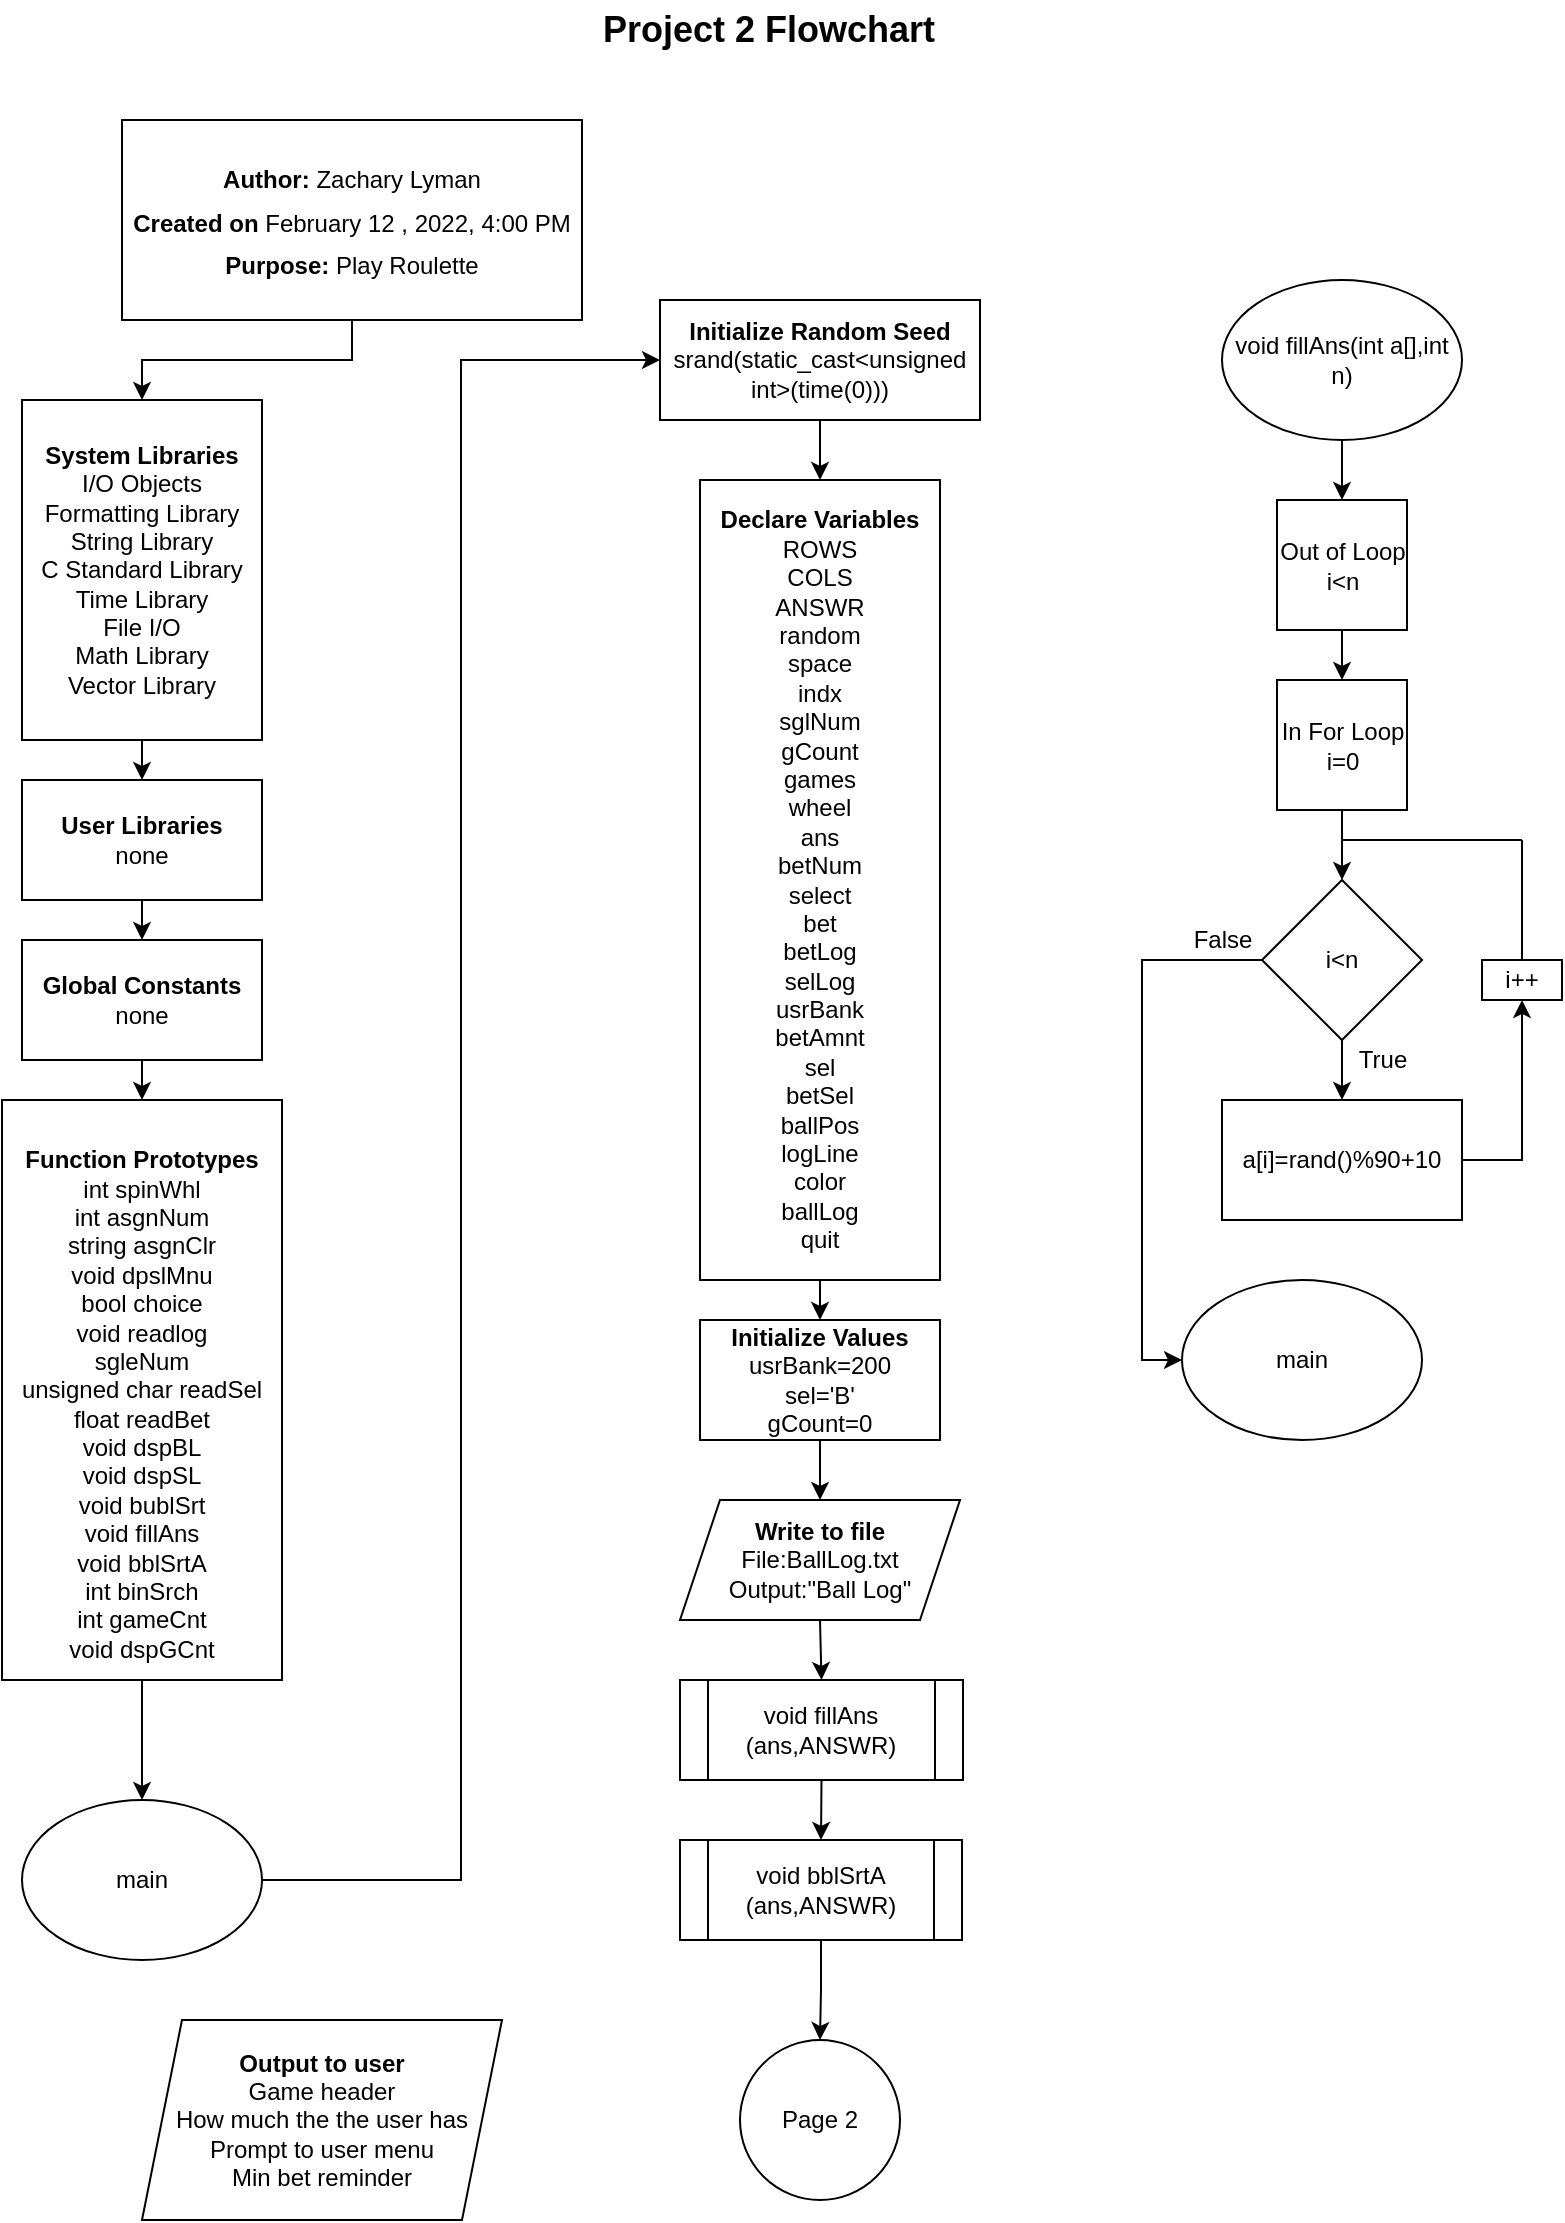 <mxfile version="16.4.6" type="google" pages="6"><diagram id="C5RBs43oDa-KdzZeNtuy" name="Page-1"><mxGraphModel dx="946" dy="612" grid="1" gridSize="10" guides="1" tooltips="1" connect="1" arrows="1" fold="1" page="1" pageScale="1" pageWidth="827" pageHeight="1169" math="0" shadow="0"><root><mxCell id="WIyWlLk6GJQsqaUBKTNV-0"/><mxCell id="WIyWlLk6GJQsqaUBKTNV-1" parent="WIyWlLk6GJQsqaUBKTNV-0"/><mxCell id="5ZGmjo4nnI6D9qdn3i6m-0" value="&lt;b&gt;&lt;font style=&quot;font-size: 18px&quot;&gt;Project 2 Flowchart&lt;/font&gt;&lt;/b&gt;" style="text;html=1;strokeColor=none;fillColor=none;align=center;verticalAlign=middle;whiteSpace=wrap;rounded=0;" parent="WIyWlLk6GJQsqaUBKTNV-1" vertex="1"><mxGeometry x="308" y="20" width="211" height="30" as="geometry"/></mxCell><mxCell id="5ZGmjo4nnI6D9qdn3i6m-4" style="edgeStyle=orthogonalEdgeStyle;rounded=0;orthogonalLoop=1;jettySize=auto;html=1;exitX=0.5;exitY=1;exitDx=0;exitDy=0;entryX=0.5;entryY=0;entryDx=0;entryDy=0;fontSize=12;" parent="WIyWlLk6GJQsqaUBKTNV-1" source="5ZGmjo4nnI6D9qdn3i6m-1" target="5ZGmjo4nnI6D9qdn3i6m-5" edge="1"><mxGeometry relative="1" as="geometry"><mxPoint x="210" y="210" as="targetPoint"/></mxGeometry></mxCell><mxCell id="5ZGmjo4nnI6D9qdn3i6m-1" value="&lt;div&gt;&lt;font style=&quot;font-size: 12px&quot;&gt;&lt;b&gt;Author: &lt;/b&gt;Zachary Lyman&lt;/font&gt;&lt;/div&gt;&lt;div&gt;&lt;font style=&quot;font-size: 12px&quot;&gt;&lt;b&gt;Created on &lt;/b&gt;February 12 , 2022, 4:00 PM&lt;/font&gt;&lt;/div&gt;&lt;div&gt;&lt;font style=&quot;font-size: 12px&quot;&gt;&lt;b&gt;Purpose: &lt;/b&gt;Play Roulette&lt;br&gt;&lt;/font&gt;&lt;/div&gt;" style="rounded=0;whiteSpace=wrap;html=1;fontSize=18;" parent="WIyWlLk6GJQsqaUBKTNV-1" vertex="1"><mxGeometry x="90" y="80" width="230" height="100" as="geometry"/></mxCell><mxCell id="5ZGmjo4nnI6D9qdn3i6m-8" style="edgeStyle=orthogonalEdgeStyle;rounded=0;orthogonalLoop=1;jettySize=auto;html=1;exitX=0.5;exitY=1;exitDx=0;exitDy=0;entryX=0.5;entryY=0;entryDx=0;entryDy=0;fontSize=12;" parent="WIyWlLk6GJQsqaUBKTNV-1" source="5ZGmjo4nnI6D9qdn3i6m-5" target="5ZGmjo4nnI6D9qdn3i6m-7" edge="1"><mxGeometry relative="1" as="geometry"/></mxCell><mxCell id="5ZGmjo4nnI6D9qdn3i6m-5" value="&lt;div&gt;&lt;b&gt;System Libraries&lt;/b&gt;&lt;/div&gt;&lt;div&gt;I/O Objects&lt;/div&gt;&lt;div&gt;Formatting Library&lt;/div&gt;&lt;div&gt;String Library&lt;/div&gt;&lt;div&gt;C Standard Library&lt;/div&gt;&lt;div&gt;Time Library&lt;/div&gt;&lt;div&gt;File I/O&lt;/div&gt;&lt;div&gt;Math Library&lt;/div&gt;&lt;div&gt;Vector Library&lt;br&gt;&lt;/div&gt;" style="rounded=0;whiteSpace=wrap;html=1;fontSize=12;" parent="WIyWlLk6GJQsqaUBKTNV-1" vertex="1"><mxGeometry x="40" y="220" width="120" height="170" as="geometry"/></mxCell><mxCell id="5ZGmjo4nnI6D9qdn3i6m-10" style="edgeStyle=orthogonalEdgeStyle;rounded=0;orthogonalLoop=1;jettySize=auto;html=1;exitX=0.5;exitY=1;exitDx=0;exitDy=0;entryX=0.5;entryY=0;entryDx=0;entryDy=0;fontSize=12;" parent="WIyWlLk6GJQsqaUBKTNV-1" source="5ZGmjo4nnI6D9qdn3i6m-7" target="5ZGmjo4nnI6D9qdn3i6m-9" edge="1"><mxGeometry relative="1" as="geometry"/></mxCell><mxCell id="5ZGmjo4nnI6D9qdn3i6m-7" value="&lt;div&gt;&lt;b&gt;User Libraries&lt;/b&gt;&lt;/div&gt;&lt;div&gt;none&lt;br&gt;&lt;b&gt;&lt;/b&gt;&lt;/div&gt;" style="rounded=0;whiteSpace=wrap;html=1;fontSize=12;" parent="WIyWlLk6GJQsqaUBKTNV-1" vertex="1"><mxGeometry x="40" y="410" width="120" height="60" as="geometry"/></mxCell><mxCell id="5ZGmjo4nnI6D9qdn3i6m-12" style="edgeStyle=orthogonalEdgeStyle;rounded=0;orthogonalLoop=1;jettySize=auto;html=1;exitX=0.5;exitY=1;exitDx=0;exitDy=0;entryX=0.5;entryY=0;entryDx=0;entryDy=0;fontSize=12;" parent="WIyWlLk6GJQsqaUBKTNV-1" source="5ZGmjo4nnI6D9qdn3i6m-9" target="5ZGmjo4nnI6D9qdn3i6m-11" edge="1"><mxGeometry relative="1" as="geometry"/></mxCell><mxCell id="5ZGmjo4nnI6D9qdn3i6m-9" value="&lt;div&gt;&lt;b&gt;Global Constants&lt;/b&gt;&lt;/div&gt;&lt;div&gt;none&lt;br&gt;&lt;b&gt;&lt;/b&gt;&lt;/div&gt;" style="rounded=0;whiteSpace=wrap;html=1;fontSize=12;" parent="WIyWlLk6GJQsqaUBKTNV-1" vertex="1"><mxGeometry x="40" y="490" width="120" height="60" as="geometry"/></mxCell><mxCell id="Mcn5NwOJCfhPw6jhzSK_-0" style="edgeStyle=orthogonalEdgeStyle;rounded=0;orthogonalLoop=1;jettySize=auto;html=1;exitX=0.5;exitY=1;exitDx=0;exitDy=0;entryX=0.5;entryY=0;entryDx=0;entryDy=0;" parent="WIyWlLk6GJQsqaUBKTNV-1" source="5ZGmjo4nnI6D9qdn3i6m-11" target="5ZGmjo4nnI6D9qdn3i6m-13" edge="1"><mxGeometry relative="1" as="geometry"/></mxCell><mxCell id="5ZGmjo4nnI6D9qdn3i6m-11" value="&lt;div&gt;&lt;b&gt;&lt;br&gt;&lt;/b&gt;&lt;/div&gt;&lt;div&gt;&lt;b&gt;&lt;br&gt;&lt;/b&gt;&lt;/div&gt;&lt;div&gt;&lt;b&gt;&lt;br&gt;&lt;/b&gt;&lt;/div&gt;&lt;div&gt;&lt;b&gt;Function Prototypes&lt;/b&gt;&lt;/div&gt;&lt;div&gt;int spinWhl&lt;/div&gt;&lt;div&gt;int asgnNum&lt;/div&gt;&lt;div&gt;string asgnClr&lt;/div&gt;&lt;div&gt;void dpslMnu&lt;/div&gt;&lt;div&gt;bool choice&lt;/div&gt;&lt;div&gt;void readlog&lt;/div&gt;&lt;div&gt;sgleNum&lt;/div&gt;&lt;div&gt;unsigned char readSel&lt;/div&gt;&lt;div&gt;float readBet&lt;/div&gt;&lt;div&gt;void dspBL&lt;/div&gt;&lt;div&gt;void dspSL&lt;/div&gt;&lt;div&gt;void bublSrt&lt;/div&gt;&lt;div&gt;void fillAns&lt;/div&gt;&lt;div&gt;void bblSrtA&lt;/div&gt;&lt;div&gt;int binSrch&lt;/div&gt;&lt;div&gt;int gameCnt&lt;/div&gt;&lt;div&gt;void dspGCnt&lt;br&gt;&lt;/div&gt;&lt;div&gt;&lt;br&gt;&lt;/div&gt;&lt;div&gt;&lt;br&gt;&lt;/div&gt;" style="rounded=0;whiteSpace=wrap;html=1;fontSize=12;" parent="WIyWlLk6GJQsqaUBKTNV-1" vertex="1"><mxGeometry x="30" y="570" width="140" height="290" as="geometry"/></mxCell><mxCell id="Mcn5NwOJCfhPw6jhzSK_-1" style="edgeStyle=orthogonalEdgeStyle;rounded=0;orthogonalLoop=1;jettySize=auto;html=1;exitX=1;exitY=0.5;exitDx=0;exitDy=0;entryX=0;entryY=0.5;entryDx=0;entryDy=0;" parent="WIyWlLk6GJQsqaUBKTNV-1" source="5ZGmjo4nnI6D9qdn3i6m-13" target="5ZGmjo4nnI6D9qdn3i6m-15" edge="1"><mxGeometry relative="1" as="geometry"/></mxCell><mxCell id="5ZGmjo4nnI6D9qdn3i6m-13" value="main" style="ellipse;whiteSpace=wrap;html=1;fontSize=12;" parent="WIyWlLk6GJQsqaUBKTNV-1" vertex="1"><mxGeometry x="40" y="920" width="120" height="80" as="geometry"/></mxCell><mxCell id="5ZGmjo4nnI6D9qdn3i6m-18" style="edgeStyle=orthogonalEdgeStyle;rounded=0;orthogonalLoop=1;jettySize=auto;html=1;exitX=0.5;exitY=1;exitDx=0;exitDy=0;entryX=0.5;entryY=0;entryDx=0;entryDy=0;fontSize=12;" parent="WIyWlLk6GJQsqaUBKTNV-1" source="5ZGmjo4nnI6D9qdn3i6m-15" target="5ZGmjo4nnI6D9qdn3i6m-17" edge="1"><mxGeometry relative="1" as="geometry"/></mxCell><mxCell id="5ZGmjo4nnI6D9qdn3i6m-15" value="&lt;div&gt;&lt;b&gt;Initialize Random Seed&lt;/b&gt;&lt;/div&gt;&lt;div&gt;srand(static_cast&amp;lt;unsigned int&amp;gt;(time(0)))&lt;br&gt;&lt;/div&gt;" style="rounded=0;whiteSpace=wrap;html=1;fontSize=12;" parent="WIyWlLk6GJQsqaUBKTNV-1" vertex="1"><mxGeometry x="359" y="170" width="160" height="60" as="geometry"/></mxCell><mxCell id="5ZGmjo4nnI6D9qdn3i6m-21" style="edgeStyle=orthogonalEdgeStyle;rounded=0;orthogonalLoop=1;jettySize=auto;html=1;exitX=0.5;exitY=1;exitDx=0;exitDy=0;entryX=0.5;entryY=0;entryDx=0;entryDy=0;fontSize=12;" parent="WIyWlLk6GJQsqaUBKTNV-1" source="5ZGmjo4nnI6D9qdn3i6m-17" target="5ZGmjo4nnI6D9qdn3i6m-19" edge="1"><mxGeometry relative="1" as="geometry"/></mxCell><mxCell id="5ZGmjo4nnI6D9qdn3i6m-17" value="&lt;div&gt;&lt;b&gt;Declare Variables&lt;/b&gt;&lt;/div&gt;&lt;div&gt;ROWS&lt;/div&gt;&lt;div&gt;COLS&lt;/div&gt;&lt;div&gt;ANSWR&lt;br&gt;&lt;/div&gt;&lt;div&gt;random&lt;/div&gt;&lt;div&gt;space&lt;/div&gt;&lt;div&gt;indx&lt;/div&gt;&lt;div&gt;sglNum&lt;/div&gt;&lt;div&gt;gCount&lt;/div&gt;&lt;div&gt;games&lt;br&gt;&lt;/div&gt;&lt;div&gt;wheel&lt;/div&gt;&lt;div&gt;ans&lt;/div&gt;&lt;div&gt;betNum&lt;/div&gt;&lt;div&gt;select&lt;/div&gt;&lt;div&gt;bet&lt;/div&gt;&lt;div&gt;betLog&lt;/div&gt;&lt;div&gt;selLog&lt;/div&gt;&lt;div&gt;usrBank&lt;/div&gt;&lt;div&gt;betAmnt&lt;/div&gt;&lt;div&gt;sel&lt;/div&gt;&lt;div&gt;betSel&lt;br&gt;&lt;/div&gt;&lt;div&gt;ballPos&lt;/div&gt;&lt;div&gt;logLine&lt;/div&gt;&lt;div&gt;color&lt;br&gt;&lt;/div&gt;&lt;div&gt;ballLog&lt;/div&gt;&lt;div&gt;quit&lt;br&gt;&lt;/div&gt;" style="rounded=0;whiteSpace=wrap;html=1;fontSize=12;" parent="WIyWlLk6GJQsqaUBKTNV-1" vertex="1"><mxGeometry x="379" y="260" width="120" height="400" as="geometry"/></mxCell><mxCell id="5ZGmjo4nnI6D9qdn3i6m-23" style="edgeStyle=orthogonalEdgeStyle;rounded=0;orthogonalLoop=1;jettySize=auto;html=1;entryX=0.5;entryY=0;entryDx=0;entryDy=0;fontSize=12;" parent="WIyWlLk6GJQsqaUBKTNV-1" source="5ZGmjo4nnI6D9qdn3i6m-19" target="5ZGmjo4nnI6D9qdn3i6m-22" edge="1"><mxGeometry relative="1" as="geometry"/></mxCell><mxCell id="5ZGmjo4nnI6D9qdn3i6m-19" value="&lt;div&gt;&lt;b&gt;Initialize Values&lt;/b&gt;&lt;/div&gt;&lt;div&gt;usrBank=200&lt;/div&gt;&lt;div&gt;sel='B'&lt;/div&gt;&lt;div&gt;gCount=0&lt;br&gt;&lt;b&gt;&lt;/b&gt;&lt;/div&gt;" style="rounded=0;whiteSpace=wrap;html=1;fontSize=12;" parent="WIyWlLk6GJQsqaUBKTNV-1" vertex="1"><mxGeometry x="379" y="680" width="120" height="60" as="geometry"/></mxCell><mxCell id="Mcn5NwOJCfhPw6jhzSK_-4" style="edgeStyle=orthogonalEdgeStyle;rounded=0;orthogonalLoop=1;jettySize=auto;html=1;exitX=0.5;exitY=1;exitDx=0;exitDy=0;entryX=0.5;entryY=0;entryDx=0;entryDy=0;" parent="WIyWlLk6GJQsqaUBKTNV-1" source="5ZGmjo4nnI6D9qdn3i6m-22" target="Mcn5NwOJCfhPw6jhzSK_-2" edge="1"><mxGeometry relative="1" as="geometry"/></mxCell><mxCell id="5ZGmjo4nnI6D9qdn3i6m-22" value="&lt;div&gt;&lt;b&gt;Write to file&lt;/b&gt;&lt;/div&gt;&lt;div&gt;File:BallLog.txt&lt;/div&gt;&lt;div&gt;Output:&quot;Ball Log&quot;&lt;br&gt;&lt;/div&gt;" style="shape=parallelogram;perimeter=parallelogramPerimeter;whiteSpace=wrap;html=1;fixedSize=1;fontSize=12;" parent="WIyWlLk6GJQsqaUBKTNV-1" vertex="1"><mxGeometry x="369" y="770" width="140" height="60" as="geometry"/></mxCell><mxCell id="5ZGmjo4nnI6D9qdn3i6m-24" value="&lt;div&gt;&lt;b&gt;Output to user&lt;/b&gt;&lt;/div&gt;&lt;div&gt;Game header&lt;/div&gt;&lt;div&gt;How much the the user has&lt;/div&gt;&lt;div&gt;Prompt to user menu&lt;/div&gt;&lt;div&gt;Min bet reminder&lt;br&gt;&lt;/div&gt;" style="shape=parallelogram;perimeter=parallelogramPerimeter;whiteSpace=wrap;html=1;fixedSize=1;fontSize=12;" parent="WIyWlLk6GJQsqaUBKTNV-1" vertex="1"><mxGeometry x="100" y="1030" width="180" height="100" as="geometry"/></mxCell><mxCell id="5ZGmjo4nnI6D9qdn3i6m-26" value="Page 2" style="ellipse;whiteSpace=wrap;html=1;aspect=fixed;fontSize=12;" parent="WIyWlLk6GJQsqaUBKTNV-1" vertex="1"><mxGeometry x="399" y="1040" width="80" height="80" as="geometry"/></mxCell><mxCell id="Mcn5NwOJCfhPw6jhzSK_-5" style="edgeStyle=orthogonalEdgeStyle;rounded=0;orthogonalLoop=1;jettySize=auto;html=1;exitX=0.5;exitY=1;exitDx=0;exitDy=0;entryX=0.5;entryY=0;entryDx=0;entryDy=0;" parent="WIyWlLk6GJQsqaUBKTNV-1" source="Mcn5NwOJCfhPw6jhzSK_-2" target="Mcn5NwOJCfhPw6jhzSK_-3" edge="1"><mxGeometry relative="1" as="geometry"/></mxCell><mxCell id="Mcn5NwOJCfhPw6jhzSK_-2" value="void fillAns (ans,ANSWR)" style="shape=process;whiteSpace=wrap;html=1;backgroundOutline=1;" parent="WIyWlLk6GJQsqaUBKTNV-1" vertex="1"><mxGeometry x="369" y="860" width="141.5" height="50" as="geometry"/></mxCell><mxCell id="Mcn5NwOJCfhPw6jhzSK_-6" style="edgeStyle=orthogonalEdgeStyle;rounded=0;orthogonalLoop=1;jettySize=auto;html=1;exitX=0.5;exitY=1;exitDx=0;exitDy=0;entryX=0.5;entryY=0;entryDx=0;entryDy=0;" parent="WIyWlLk6GJQsqaUBKTNV-1" source="Mcn5NwOJCfhPw6jhzSK_-3" target="5ZGmjo4nnI6D9qdn3i6m-26" edge="1"><mxGeometry relative="1" as="geometry"/></mxCell><mxCell id="Mcn5NwOJCfhPw6jhzSK_-3" value="void bblSrtA (ans,ANSWR)" style="shape=process;whiteSpace=wrap;html=1;backgroundOutline=1;" parent="WIyWlLk6GJQsqaUBKTNV-1" vertex="1"><mxGeometry x="369" y="940" width="141" height="50" as="geometry"/></mxCell><mxCell id="Mcn5NwOJCfhPw6jhzSK_-11" style="edgeStyle=orthogonalEdgeStyle;rounded=0;orthogonalLoop=1;jettySize=auto;html=1;exitX=0.5;exitY=1;exitDx=0;exitDy=0;entryX=0.5;entryY=0;entryDx=0;entryDy=0;" parent="WIyWlLk6GJQsqaUBKTNV-1" source="Mcn5NwOJCfhPw6jhzSK_-7" target="Mcn5NwOJCfhPw6jhzSK_-8" edge="1"><mxGeometry relative="1" as="geometry"/></mxCell><mxCell id="Mcn5NwOJCfhPw6jhzSK_-7" value="void fillAns(int a[],int n)" style="ellipse;whiteSpace=wrap;html=1;" parent="WIyWlLk6GJQsqaUBKTNV-1" vertex="1"><mxGeometry x="640" y="160" width="120" height="80" as="geometry"/></mxCell><mxCell id="Mcn5NwOJCfhPw6jhzSK_-12" style="edgeStyle=orthogonalEdgeStyle;rounded=0;orthogonalLoop=1;jettySize=auto;html=1;exitX=0.5;exitY=1;exitDx=0;exitDy=0;entryX=0.5;entryY=0;entryDx=0;entryDy=0;" parent="WIyWlLk6GJQsqaUBKTNV-1" source="Mcn5NwOJCfhPw6jhzSK_-8" target="Mcn5NwOJCfhPw6jhzSK_-9" edge="1"><mxGeometry relative="1" as="geometry"/></mxCell><mxCell id="Mcn5NwOJCfhPw6jhzSK_-8" value="&lt;div&gt;Out of Loop&lt;/div&gt;&lt;div&gt;i&amp;lt;n&lt;br&gt;&lt;/div&gt;" style="whiteSpace=wrap;html=1;aspect=fixed;" parent="WIyWlLk6GJQsqaUBKTNV-1" vertex="1"><mxGeometry x="667.5" y="270" width="65" height="65" as="geometry"/></mxCell><mxCell id="Mcn5NwOJCfhPw6jhzSK_-14" style="edgeStyle=orthogonalEdgeStyle;rounded=0;orthogonalLoop=1;jettySize=auto;html=1;exitX=0.5;exitY=1;exitDx=0;exitDy=0;entryX=0.5;entryY=0;entryDx=0;entryDy=0;" parent="WIyWlLk6GJQsqaUBKTNV-1" source="Mcn5NwOJCfhPw6jhzSK_-9" target="Mcn5NwOJCfhPw6jhzSK_-13" edge="1"><mxGeometry relative="1" as="geometry"/></mxCell><mxCell id="Mcn5NwOJCfhPw6jhzSK_-9" value="&lt;div&gt;In For Loop&lt;/div&gt;&lt;div&gt;i=0&lt;br&gt;&lt;/div&gt;" style="whiteSpace=wrap;html=1;aspect=fixed;" parent="WIyWlLk6GJQsqaUBKTNV-1" vertex="1"><mxGeometry x="667.5" y="360" width="65" height="65" as="geometry"/></mxCell><mxCell id="Mcn5NwOJCfhPw6jhzSK_-17" style="edgeStyle=orthogonalEdgeStyle;rounded=0;orthogonalLoop=1;jettySize=auto;html=1;exitX=0.5;exitY=1;exitDx=0;exitDy=0;entryX=0.5;entryY=0;entryDx=0;entryDy=0;" parent="WIyWlLk6GJQsqaUBKTNV-1" source="Mcn5NwOJCfhPw6jhzSK_-13" target="Mcn5NwOJCfhPw6jhzSK_-15" edge="1"><mxGeometry relative="1" as="geometry"/></mxCell><mxCell id="Mcn5NwOJCfhPw6jhzSK_-22" style="edgeStyle=orthogonalEdgeStyle;rounded=0;orthogonalLoop=1;jettySize=auto;html=1;exitX=0;exitY=0.5;exitDx=0;exitDy=0;endArrow=classic;endFill=1;entryX=0;entryY=0.5;entryDx=0;entryDy=0;" parent="WIyWlLk6GJQsqaUBKTNV-1" source="Mcn5NwOJCfhPw6jhzSK_-13" target="Mcn5NwOJCfhPw6jhzSK_-23" edge="1"><mxGeometry relative="1" as="geometry"><mxPoint x="600" y="680" as="targetPoint"/></mxGeometry></mxCell><mxCell id="Mcn5NwOJCfhPw6jhzSK_-13" value="i&amp;lt;n" style="rhombus;whiteSpace=wrap;html=1;" parent="WIyWlLk6GJQsqaUBKTNV-1" vertex="1"><mxGeometry x="660" y="460" width="80" height="80" as="geometry"/></mxCell><mxCell id="Mcn5NwOJCfhPw6jhzSK_-19" style="edgeStyle=orthogonalEdgeStyle;rounded=0;orthogonalLoop=1;jettySize=auto;html=1;exitX=1;exitY=0.5;exitDx=0;exitDy=0;entryX=0.5;entryY=1;entryDx=0;entryDy=0;" parent="WIyWlLk6GJQsqaUBKTNV-1" source="Mcn5NwOJCfhPw6jhzSK_-15" target="Mcn5NwOJCfhPw6jhzSK_-18" edge="1"><mxGeometry relative="1" as="geometry"/></mxCell><mxCell id="Mcn5NwOJCfhPw6jhzSK_-15" value="a[i]=rand()%90+10" style="rounded=0;whiteSpace=wrap;html=1;" parent="WIyWlLk6GJQsqaUBKTNV-1" vertex="1"><mxGeometry x="640" y="570" width="120" height="60" as="geometry"/></mxCell><mxCell id="Mcn5NwOJCfhPw6jhzSK_-20" style="edgeStyle=orthogonalEdgeStyle;rounded=0;orthogonalLoop=1;jettySize=auto;html=1;exitX=0.5;exitY=0;exitDx=0;exitDy=0;endArrow=none;endFill=0;" parent="WIyWlLk6GJQsqaUBKTNV-1" source="Mcn5NwOJCfhPw6jhzSK_-18" edge="1"><mxGeometry relative="1" as="geometry"><mxPoint x="790" y="440" as="targetPoint"/></mxGeometry></mxCell><mxCell id="Mcn5NwOJCfhPw6jhzSK_-18" value="i++" style="rounded=0;whiteSpace=wrap;html=1;" parent="WIyWlLk6GJQsqaUBKTNV-1" vertex="1"><mxGeometry x="770" y="500" width="40" height="20" as="geometry"/></mxCell><mxCell id="Mcn5NwOJCfhPw6jhzSK_-21" value="" style="endArrow=none;html=1;rounded=0;" parent="WIyWlLk6GJQsqaUBKTNV-1" edge="1"><mxGeometry width="50" height="50" relative="1" as="geometry"><mxPoint x="700" y="440" as="sourcePoint"/><mxPoint x="790" y="440" as="targetPoint"/></mxGeometry></mxCell><mxCell id="Mcn5NwOJCfhPw6jhzSK_-23" value="main" style="ellipse;whiteSpace=wrap;html=1;" parent="WIyWlLk6GJQsqaUBKTNV-1" vertex="1"><mxGeometry x="620" y="660" width="120" height="80" as="geometry"/></mxCell><mxCell id="Mcn5NwOJCfhPw6jhzSK_-25" value="True" style="text;html=1;align=center;verticalAlign=middle;resizable=0;points=[];autosize=1;strokeColor=none;fillColor=none;" parent="WIyWlLk6GJQsqaUBKTNV-1" vertex="1"><mxGeometry x="700" y="540" width="40" height="20" as="geometry"/></mxCell><mxCell id="Mcn5NwOJCfhPw6jhzSK_-26" value="False" style="text;html=1;align=center;verticalAlign=middle;resizable=0;points=[];autosize=1;strokeColor=none;fillColor=none;" parent="WIyWlLk6GJQsqaUBKTNV-1" vertex="1"><mxGeometry x="620" y="480" width="40" height="20" as="geometry"/></mxCell></root></mxGraphModel></diagram><diagram id="RTYPjLeA9Qf1THEZScRh" name="Page-2"><mxGraphModel dx="1351" dy="874" grid="1" gridSize="10" guides="1" tooltips="1" connect="1" arrows="1" fold="1" page="1" pageScale="1" pageWidth="850" pageHeight="1100" math="0" shadow="0"><root><mxCell id="HqoYG1SuQCYPkVSc8qcE-0"/><mxCell id="HqoYG1SuQCYPkVSc8qcE-1" parent="HqoYG1SuQCYPkVSc8qcE-0"/><mxCell id="tup9icr7N5TRFqok6_-m-1" style="edgeStyle=orthogonalEdgeStyle;rounded=0;orthogonalLoop=1;jettySize=auto;html=1;exitX=0.5;exitY=1;exitDx=0;exitDy=0;entryX=0.5;entryY=0;entryDx=0;entryDy=0;endArrow=classic;endFill=1;" edge="1" parent="HqoYG1SuQCYPkVSc8qcE-1" source="dAhjmn-Z8rrILFxMKsKq-0" target="tup9icr7N5TRFqok6_-m-0"><mxGeometry relative="1" as="geometry"/></mxCell><mxCell id="dAhjmn-Z8rrILFxMKsKq-0" value="page 2" style="ellipse;whiteSpace=wrap;html=1;aspect=fixed;" vertex="1" parent="HqoYG1SuQCYPkVSc8qcE-1"><mxGeometry x="50" y="20" width="80" height="80" as="geometry"/></mxCell><mxCell id="c3iF5FM2GDlDVYOf0-dV-1" style="edgeStyle=orthogonalEdgeStyle;rounded=0;orthogonalLoop=1;jettySize=auto;html=1;exitX=0.5;exitY=1;exitDx=0;exitDy=0;entryX=0.5;entryY=0;entryDx=0;entryDy=0;" edge="1" parent="HqoYG1SuQCYPkVSc8qcE-1" source="HPUpVzrvBi2AZHI_zCE5-0" target="c3iF5FM2GDlDVYOf0-dV-0"><mxGeometry relative="1" as="geometry"/></mxCell><mxCell id="HPUpVzrvBi2AZHI_zCE5-0" value="&lt;div&gt;void bblSrtA&lt;/div&gt;&lt;div&gt;(a[],int n)&lt;br&gt;&lt;/div&gt;" style="ellipse;whiteSpace=wrap;html=1;" vertex="1" parent="HqoYG1SuQCYPkVSc8qcE-1"><mxGeometry x="300" y="10" width="120" height="80" as="geometry"/></mxCell><mxCell id="zvO8c2v6zCDi8luby1YP-1" style="edgeStyle=orthogonalEdgeStyle;rounded=0;orthogonalLoop=1;jettySize=auto;html=1;exitX=0.5;exitY=1;exitDx=0;exitDy=0;entryX=0.5;entryY=0;entryDx=0;entryDy=0;" edge="1" parent="HqoYG1SuQCYPkVSc8qcE-1" source="c3iF5FM2GDlDVYOf0-dV-0" target="zvO8c2v6zCDi8luby1YP-0"><mxGeometry relative="1" as="geometry"/></mxCell><mxCell id="c3iF5FM2GDlDVYOf0-dV-0" value="&lt;div&gt;Declare&lt;/div&gt;&lt;div&gt;swap&lt;br&gt;&lt;/div&gt;" style="rounded=0;whiteSpace=wrap;html=1;" vertex="1" parent="HqoYG1SuQCYPkVSc8qcE-1"><mxGeometry x="320" y="110" width="80" height="40" as="geometry"/></mxCell><mxCell id="zvO8c2v6zCDi8luby1YP-3" style="edgeStyle=orthogonalEdgeStyle;rounded=0;orthogonalLoop=1;jettySize=auto;html=1;exitX=0.5;exitY=1;exitDx=0;exitDy=0;entryX=0.5;entryY=0;entryDx=0;entryDy=0;" edge="1" parent="HqoYG1SuQCYPkVSc8qcE-1" source="zvO8c2v6zCDi8luby1YP-0" target="zvO8c2v6zCDi8luby1YP-2"><mxGeometry relative="1" as="geometry"/></mxCell><mxCell id="zvO8c2v6zCDi8luby1YP-0" value="&lt;div&gt;d-wloop&lt;/div&gt;&lt;div&gt;swap==true&lt;br&gt;&lt;/div&gt;" style="rounded=0;whiteSpace=wrap;html=1;fontSize=12;" vertex="1" parent="HqoYG1SuQCYPkVSc8qcE-1"><mxGeometry x="310" y="170" width="100" height="50" as="geometry"/></mxCell><mxCell id="tmMSA738LMGUPW02xXvF-1" style="edgeStyle=orthogonalEdgeStyle;rounded=0;orthogonalLoop=1;jettySize=auto;html=1;exitX=0.5;exitY=1;exitDx=0;exitDy=0;entryX=0.5;entryY=0;entryDx=0;entryDy=0;" edge="1" parent="HqoYG1SuQCYPkVSc8qcE-1" source="zvO8c2v6zCDi8luby1YP-2" target="tmMSA738LMGUPW02xXvF-0"><mxGeometry relative="1" as="geometry"/></mxCell><mxCell id="zvO8c2v6zCDi8luby1YP-2" value="&lt;div&gt;swap=false&lt;/div&gt;&lt;div&gt;n--&lt;br&gt;&lt;/div&gt;" style="rounded=0;whiteSpace=wrap;html=1;fontSize=12;" vertex="1" parent="HqoYG1SuQCYPkVSc8qcE-1"><mxGeometry x="310" y="240" width="100" height="40" as="geometry"/></mxCell><mxCell id="551rqqTfJJDEhLrNZ85g-0" style="edgeStyle=orthogonalEdgeStyle;rounded=0;orthogonalLoop=1;jettySize=auto;html=1;exitX=0.5;exitY=1;exitDx=0;exitDy=0;entryX=0.5;entryY=0;entryDx=0;entryDy=0;" edge="1" parent="HqoYG1SuQCYPkVSc8qcE-1" source="tmMSA738LMGUPW02xXvF-0" target="syTaEeyDaCaRQ0pf0Lfx-0"><mxGeometry relative="1" as="geometry"/></mxCell><mxCell id="tmMSA738LMGUPW02xXvF-0" value="&lt;div&gt;Out of Loop&lt;/div&gt;&lt;div&gt;i&amp;lt;n&lt;br&gt;&lt;/div&gt;" style="whiteSpace=wrap;html=1;aspect=fixed;" vertex="1" parent="HqoYG1SuQCYPkVSc8qcE-1"><mxGeometry x="327.5" y="310" width="65" height="65" as="geometry"/></mxCell><mxCell id="551rqqTfJJDEhLrNZ85g-1" style="edgeStyle=orthogonalEdgeStyle;rounded=0;orthogonalLoop=1;jettySize=auto;html=1;exitX=0.5;exitY=1;exitDx=0;exitDy=0;entryX=0.5;entryY=0;entryDx=0;entryDy=0;" edge="1" parent="HqoYG1SuQCYPkVSc8qcE-1" source="syTaEeyDaCaRQ0pf0Lfx-0" target="syTaEeyDaCaRQ0pf0Lfx-1"><mxGeometry relative="1" as="geometry"/></mxCell><mxCell id="syTaEeyDaCaRQ0pf0Lfx-0" value="&lt;div&gt;In For Loop&lt;/div&gt;&lt;div&gt;i=0&lt;br&gt;&lt;/div&gt;" style="whiteSpace=wrap;html=1;aspect=fixed;" vertex="1" parent="HqoYG1SuQCYPkVSc8qcE-1"><mxGeometry x="327.5" y="400" width="65" height="65" as="geometry"/></mxCell><mxCell id="551rqqTfJJDEhLrNZ85g-4" style="edgeStyle=orthogonalEdgeStyle;rounded=0;orthogonalLoop=1;jettySize=auto;html=1;exitX=1;exitY=0.5;exitDx=0;exitDy=0;entryX=0;entryY=0.5;entryDx=0;entryDy=0;" edge="1" parent="HqoYG1SuQCYPkVSc8qcE-1" source="syTaEeyDaCaRQ0pf0Lfx-1" target="551rqqTfJJDEhLrNZ85g-2"><mxGeometry relative="1" as="geometry"/></mxCell><mxCell id="SmUqw49-nEvbQayVnVTS-2" style="edgeStyle=orthogonalEdgeStyle;rounded=0;orthogonalLoop=1;jettySize=auto;html=1;exitX=0.5;exitY=1;exitDx=0;exitDy=0;entryX=0.5;entryY=0;entryDx=0;entryDy=0;endArrow=classic;endFill=1;" edge="1" parent="HqoYG1SuQCYPkVSc8qcE-1" source="syTaEeyDaCaRQ0pf0Lfx-1" target="551rqqTfJJDEhLrNZ85g-3"><mxGeometry relative="1" as="geometry"/></mxCell><mxCell id="syTaEeyDaCaRQ0pf0Lfx-1" value="a[i]&amp;gt;a[i+1]" style="rhombus;whiteSpace=wrap;html=1;" vertex="1" parent="HqoYG1SuQCYPkVSc8qcE-1"><mxGeometry x="320" y="510" width="80" height="80" as="geometry"/></mxCell><mxCell id="SmUqw49-nEvbQayVnVTS-1" style="edgeStyle=orthogonalEdgeStyle;rounded=0;orthogonalLoop=1;jettySize=auto;html=1;exitX=1;exitY=0.5;exitDx=0;exitDy=0;endArrow=classic;endFill=1;" edge="1" parent="HqoYG1SuQCYPkVSc8qcE-1" source="551rqqTfJJDEhLrNZ85g-2" target="CxwmkBF4UGyOqMucW9d_-0"><mxGeometry relative="1" as="geometry"/></mxCell><mxCell id="551rqqTfJJDEhLrNZ85g-2" value="&lt;div&gt;swap=true&lt;/div&gt;&lt;div&gt;int temp=a[i]&lt;/div&gt;&lt;div&gt;a[i]=a[i+1]&lt;/div&gt;&lt;div&gt;a[i+1]=temp&lt;br&gt;&lt;/div&gt;" style="rounded=0;whiteSpace=wrap;html=1;fontSize=12;" vertex="1" parent="HqoYG1SuQCYPkVSc8qcE-1"><mxGeometry x="430" y="520" width="90" height="60" as="geometry"/></mxCell><mxCell id="SmUqw49-nEvbQayVnVTS-4" style="edgeStyle=orthogonalEdgeStyle;rounded=0;orthogonalLoop=1;jettySize=auto;html=1;exitX=1;exitY=0.5;exitDx=0;exitDy=0;entryX=0;entryY=0.5;entryDx=0;entryDy=0;endArrow=classic;endFill=1;" edge="1" parent="HqoYG1SuQCYPkVSc8qcE-1" source="551rqqTfJJDEhLrNZ85g-3" target="SmUqw49-nEvbQayVnVTS-3"><mxGeometry relative="1" as="geometry"/></mxCell><mxCell id="SmUqw49-nEvbQayVnVTS-5" style="edgeStyle=orthogonalEdgeStyle;rounded=0;orthogonalLoop=1;jettySize=auto;html=1;exitX=0;exitY=0.5;exitDx=0;exitDy=0;endArrow=none;endFill=0;" edge="1" parent="HqoYG1SuQCYPkVSc8qcE-1" source="551rqqTfJJDEhLrNZ85g-3"><mxGeometry relative="1" as="geometry"><mxPoint x="280" y="260" as="targetPoint"/></mxGeometry></mxCell><mxCell id="551rqqTfJJDEhLrNZ85g-3" value="swap==true" style="rhombus;whiteSpace=wrap;html=1;" vertex="1" parent="HqoYG1SuQCYPkVSc8qcE-1"><mxGeometry x="320" y="610" width="80" height="80" as="geometry"/></mxCell><mxCell id="SmUqw49-nEvbQayVnVTS-0" style="edgeStyle=orthogonalEdgeStyle;rounded=0;orthogonalLoop=1;jettySize=auto;html=1;exitX=0;exitY=0.5;exitDx=0;exitDy=0;endArrow=none;endFill=0;" edge="1" parent="HqoYG1SuQCYPkVSc8qcE-1" source="CxwmkBF4UGyOqMucW9d_-0"><mxGeometry relative="1" as="geometry"><mxPoint x="360" y="490.069" as="targetPoint"/></mxGeometry></mxCell><mxCell id="CxwmkBF4UGyOqMucW9d_-0" value="i++" style="rounded=0;whiteSpace=wrap;html=1;" vertex="1" parent="HqoYG1SuQCYPkVSc8qcE-1"><mxGeometry x="520" y="480" width="40" height="20" as="geometry"/></mxCell><mxCell id="SmUqw49-nEvbQayVnVTS-3" value="main" style="ellipse;whiteSpace=wrap;html=1;" vertex="1" parent="HqoYG1SuQCYPkVSc8qcE-1"><mxGeometry x="425" y="620" width="100" height="60" as="geometry"/></mxCell><mxCell id="SmUqw49-nEvbQayVnVTS-6" value="" style="endArrow=none;html=1;rounded=0;" edge="1" parent="HqoYG1SuQCYPkVSc8qcE-1"><mxGeometry width="50" height="50" relative="1" as="geometry"><mxPoint x="280" y="260" as="sourcePoint"/><mxPoint x="310" y="259.66" as="targetPoint"/><Array as="points"><mxPoint x="290" y="260"/></Array></mxGeometry></mxCell><mxCell id="SmUqw49-nEvbQayVnVTS-7" value="True" style="text;html=1;align=center;verticalAlign=middle;resizable=0;points=[];autosize=1;strokeColor=none;fillColor=none;" vertex="1" parent="HqoYG1SuQCYPkVSc8qcE-1"><mxGeometry x="390" y="530" width="40" height="20" as="geometry"/></mxCell><mxCell id="SmUqw49-nEvbQayVnVTS-8" value="False" style="text;html=1;align=center;verticalAlign=middle;resizable=0;points=[];autosize=1;strokeColor=none;fillColor=none;" vertex="1" parent="HqoYG1SuQCYPkVSc8qcE-1"><mxGeometry x="320" y="580" width="40" height="20" as="geometry"/></mxCell><mxCell id="SmUqw49-nEvbQayVnVTS-9" value="True" style="text;html=1;align=center;verticalAlign=middle;resizable=0;points=[];autosize=1;strokeColor=none;fillColor=none;" vertex="1" parent="HqoYG1SuQCYPkVSc8qcE-1"><mxGeometry x="280" y="630" width="40" height="20" as="geometry"/></mxCell><mxCell id="SmUqw49-nEvbQayVnVTS-10" value="False" style="text;html=1;align=center;verticalAlign=middle;resizable=0;points=[];autosize=1;strokeColor=none;fillColor=none;" vertex="1" parent="HqoYG1SuQCYPkVSc8qcE-1"><mxGeometry x="390" y="630" width="40" height="20" as="geometry"/></mxCell><mxCell id="mj-zbbT6JVEkPVZce3wQ-3" style="edgeStyle=orthogonalEdgeStyle;rounded=0;orthogonalLoop=1;jettySize=auto;html=1;exitX=0.5;exitY=1;exitDx=0;exitDy=0;entryX=0.5;entryY=0;entryDx=0;entryDy=0;endArrow=classic;endFill=1;" edge="1" parent="HqoYG1SuQCYPkVSc8qcE-1" source="tup9icr7N5TRFqok6_-m-0" target="mj-zbbT6JVEkPVZce3wQ-0"><mxGeometry relative="1" as="geometry"/></mxCell><mxCell id="tup9icr7N5TRFqok6_-m-0" value="&lt;div&gt;d-wloop&lt;/div&gt;&lt;div&gt;select!='q' or 'Q'&lt;br&gt;&lt;/div&gt;" style="rounded=0;whiteSpace=wrap;html=1;fontSize=12;" vertex="1" parent="HqoYG1SuQCYPkVSc8qcE-1"><mxGeometry x="40" y="130" width="100" height="50" as="geometry"/></mxCell><mxCell id="2Z3USnim3B9F2LwdCsp4-4" style="edgeStyle=orthogonalEdgeStyle;rounded=0;orthogonalLoop=1;jettySize=auto;html=1;exitX=0.5;exitY=1;exitDx=0;exitDy=0;entryX=0.5;entryY=0;entryDx=0;entryDy=0;endArrow=classic;endFill=1;" edge="1" parent="HqoYG1SuQCYPkVSc8qcE-1" source="mj-zbbT6JVEkPVZce3wQ-0" target="2Z3USnim3B9F2LwdCsp4-0"><mxGeometry relative="1" as="geometry"/></mxCell><mxCell id="mj-zbbT6JVEkPVZce3wQ-0" value="&lt;div&gt;Output game &lt;br&gt;&lt;/div&gt;&lt;div&gt;header&lt;/div&gt;" style="shape=parallelogram;perimeter=parallelogramPerimeter;whiteSpace=wrap;html=1;fixedSize=1;" vertex="1" parent="HqoYG1SuQCYPkVSc8qcE-1"><mxGeometry x="30" y="210" width="120" height="60" as="geometry"/></mxCell><mxCell id="2Z3USnim3B9F2LwdCsp4-5" style="edgeStyle=orthogonalEdgeStyle;rounded=0;orthogonalLoop=1;jettySize=auto;html=1;exitX=0.5;exitY=1;exitDx=0;exitDy=0;entryX=0.5;entryY=0;entryDx=0;entryDy=0;endArrow=classic;endFill=1;" edge="1" parent="HqoYG1SuQCYPkVSc8qcE-1" source="2Z3USnim3B9F2LwdCsp4-0" target="2Z3USnim3B9F2LwdCsp4-1"><mxGeometry relative="1" as="geometry"/></mxCell><mxCell id="2Z3USnim3B9F2LwdCsp4-0" value="&lt;div&gt;bool choice &lt;br&gt;&lt;/div&gt;&lt;div&gt;(select,bet,&lt;/div&gt;&lt;div&gt;usrBank,betNum)&lt;br&gt;&lt;/div&gt;" style="shape=process;whiteSpace=wrap;html=1;backgroundOutline=1;" vertex="1" parent="HqoYG1SuQCYPkVSc8qcE-1"><mxGeometry x="30" y="300" width="120" height="60" as="geometry"/></mxCell><mxCell id="2Z3USnim3B9F2LwdCsp4-6" style="edgeStyle=orthogonalEdgeStyle;rounded=0;orthogonalLoop=1;jettySize=auto;html=1;exitX=0.5;exitY=1;exitDx=0;exitDy=0;entryX=0.5;entryY=0;entryDx=0;entryDy=0;endArrow=classic;endFill=1;" edge="1" parent="HqoYG1SuQCYPkVSc8qcE-1" source="2Z3USnim3B9F2LwdCsp4-1" target="2Z3USnim3B9F2LwdCsp4-2"><mxGeometry relative="1" as="geometry"/></mxCell><mxCell id="2Z3USnim3B9F2LwdCsp4-8" style="edgeStyle=orthogonalEdgeStyle;rounded=0;orthogonalLoop=1;jettySize=auto;html=1;exitX=1;exitY=0.5;exitDx=0;exitDy=0;entryX=1;entryY=0.5;entryDx=0;entryDy=0;endArrow=classic;endFill=1;" edge="1" parent="HqoYG1SuQCYPkVSc8qcE-1" source="2Z3USnim3B9F2LwdCsp4-1" target="2Z3USnim3B9F2LwdCsp4-3"><mxGeometry relative="1" as="geometry"/></mxCell><mxCell id="2Z3USnim3B9F2LwdCsp4-1" value="bool choice==true" style="rhombus;whiteSpace=wrap;html=1;" vertex="1" parent="HqoYG1SuQCYPkVSc8qcE-1"><mxGeometry x="35" y="390" width="110" height="70" as="geometry"/></mxCell><mxCell id="2Z3USnim3B9F2LwdCsp4-7" style="edgeStyle=orthogonalEdgeStyle;rounded=0;orthogonalLoop=1;jettySize=auto;html=1;exitX=0.5;exitY=1;exitDx=0;exitDy=0;entryX=0.5;entryY=0;entryDx=0;entryDy=0;endArrow=classic;endFill=1;" edge="1" parent="HqoYG1SuQCYPkVSc8qcE-1" source="2Z3USnim3B9F2LwdCsp4-2" target="2Z3USnim3B9F2LwdCsp4-3"><mxGeometry relative="1" as="geometry"/></mxCell><mxCell id="2Z3USnim3B9F2LwdCsp4-2" value="sel='q'" style="rounded=0;whiteSpace=wrap;html=1;" vertex="1" parent="HqoYG1SuQCYPkVSc8qcE-1"><mxGeometry x="55" y="490" width="70" height="30" as="geometry"/></mxCell><mxCell id="2Z3USnim3B9F2LwdCsp4-12" style="edgeStyle=orthogonalEdgeStyle;rounded=0;orthogonalLoop=1;jettySize=auto;html=1;exitX=0.5;exitY=1;exitDx=0;exitDy=0;entryX=0.5;entryY=0;entryDx=0;entryDy=0;endArrow=classic;endFill=1;" edge="1" parent="HqoYG1SuQCYPkVSc8qcE-1" source="2Z3USnim3B9F2LwdCsp4-3" target="2Z3USnim3B9F2LwdCsp4-11"><mxGeometry relative="1" as="geometry"/></mxCell><mxCell id="2Z3USnim3B9F2LwdCsp4-3" value="indx=0" style="rounded=0;whiteSpace=wrap;html=1;" vertex="1" parent="HqoYG1SuQCYPkVSc8qcE-1"><mxGeometry x="55" y="550" width="70" height="30" as="geometry"/></mxCell><mxCell id="2Z3USnim3B9F2LwdCsp4-9" value="True" style="text;html=1;align=center;verticalAlign=middle;resizable=0;points=[];autosize=1;strokeColor=none;fillColor=none;" vertex="1" parent="HqoYG1SuQCYPkVSc8qcE-1"><mxGeometry x="50" y="460" width="40" height="20" as="geometry"/></mxCell><mxCell id="2Z3USnim3B9F2LwdCsp4-10" value="False" style="text;html=1;align=center;verticalAlign=middle;resizable=0;points=[];autosize=1;strokeColor=none;fillColor=none;" vertex="1" parent="HqoYG1SuQCYPkVSc8qcE-1"><mxGeometry x="130" y="400" width="40" height="20" as="geometry"/></mxCell><mxCell id="2Z3USnim3B9F2LwdCsp4-20" style="edgeStyle=orthogonalEdgeStyle;rounded=0;orthogonalLoop=1;jettySize=auto;html=1;exitX=0.5;exitY=1;exitDx=0;exitDy=0;entryX=0.5;entryY=0;entryDx=0;entryDy=0;endArrow=classic;endFill=1;" edge="1" parent="HqoYG1SuQCYPkVSc8qcE-1" source="2Z3USnim3B9F2LwdCsp4-11" target="2Z3USnim3B9F2LwdCsp4-13"><mxGeometry relative="1" as="geometry"/></mxCell><mxCell id="2Z3USnim3B9F2LwdCsp4-11" value="random=rand()%720" style="rounded=0;whiteSpace=wrap;html=1;" vertex="1" parent="HqoYG1SuQCYPkVSc8qcE-1"><mxGeometry x="30" y="610" width="120" height="40" as="geometry"/></mxCell><mxCell id="2Z3USnim3B9F2LwdCsp4-21" style="edgeStyle=orthogonalEdgeStyle;rounded=0;orthogonalLoop=1;jettySize=auto;html=1;exitX=0.5;exitY=1;exitDx=0;exitDy=0;entryX=0.5;entryY=0;entryDx=0;entryDy=0;endArrow=classic;endFill=1;" edge="1" parent="HqoYG1SuQCYPkVSc8qcE-1" source="2Z3USnim3B9F2LwdCsp4-13" target="2Z3USnim3B9F2LwdCsp4-14"><mxGeometry relative="1" as="geometry"/></mxCell><mxCell id="2Z3USnim3B9F2LwdCsp4-13" value="&lt;div&gt;spinWhl&lt;/div&gt;&lt;div&gt;(wheel,COLS,&lt;/div&gt;&lt;div&gt;random)&lt;br&gt;&lt;/div&gt;" style="shape=process;whiteSpace=wrap;html=1;backgroundOutline=1;" vertex="1" parent="HqoYG1SuQCYPkVSc8qcE-1"><mxGeometry x="30" y="680" width="120" height="60" as="geometry"/></mxCell><mxCell id="2Z3USnim3B9F2LwdCsp4-22" style="edgeStyle=orthogonalEdgeStyle;rounded=0;orthogonalLoop=1;jettySize=auto;html=1;exitX=0.5;exitY=1;exitDx=0;exitDy=0;entryX=0.5;entryY=0;entryDx=0;entryDy=0;endArrow=classic;endFill=1;" edge="1" parent="HqoYG1SuQCYPkVSc8qcE-1" source="2Z3USnim3B9F2LwdCsp4-14" target="2Z3USnim3B9F2LwdCsp4-15"><mxGeometry relative="1" as="geometry"/></mxCell><mxCell id="2Z3USnim3B9F2LwdCsp4-14" value="indx=int spinWhl" style="rounded=0;whiteSpace=wrap;html=1;" vertex="1" parent="HqoYG1SuQCYPkVSc8qcE-1"><mxGeometry x="30" y="770" width="120" height="30" as="geometry"/></mxCell><mxCell id="2Z3USnim3B9F2LwdCsp4-23" style="edgeStyle=orthogonalEdgeStyle;rounded=0;orthogonalLoop=1;jettySize=auto;html=1;exitX=0.5;exitY=1;exitDx=0;exitDy=0;entryX=0.5;entryY=0;entryDx=0;entryDy=0;endArrow=classic;endFill=1;" edge="1" parent="HqoYG1SuQCYPkVSc8qcE-1" source="2Z3USnim3B9F2LwdCsp4-15" target="2Z3USnim3B9F2LwdCsp4-16"><mxGeometry relative="1" as="geometry"/></mxCell><mxCell id="2Z3USnim3B9F2LwdCsp4-15" value="&lt;div&gt;asgnNum&lt;/div&gt;&lt;div&gt;(wheel,Cols,&lt;/div&gt;&lt;div&gt;indx)&lt;br&gt;&lt;/div&gt;" style="shape=process;whiteSpace=wrap;html=1;backgroundOutline=1;" vertex="1" parent="HqoYG1SuQCYPkVSc8qcE-1"><mxGeometry x="30" y="830" width="120" height="60" as="geometry"/></mxCell><mxCell id="2Z3USnim3B9F2LwdCsp4-24" style="edgeStyle=orthogonalEdgeStyle;rounded=0;orthogonalLoop=1;jettySize=auto;html=1;exitX=0.5;exitY=1;exitDx=0;exitDy=0;entryX=0.5;entryY=0;entryDx=0;entryDy=0;endArrow=classic;endFill=1;" edge="1" parent="HqoYG1SuQCYPkVSc8qcE-1" source="2Z3USnim3B9F2LwdCsp4-16" target="2Z3USnim3B9F2LwdCsp4-17"><mxGeometry relative="1" as="geometry"/></mxCell><mxCell id="2Z3USnim3B9F2LwdCsp4-16" value="space=int asgnNum" style="rounded=0;whiteSpace=wrap;html=1;" vertex="1" parent="HqoYG1SuQCYPkVSc8qcE-1"><mxGeometry x="30" y="920" width="120" height="30" as="geometry"/></mxCell><mxCell id="2Z3USnim3B9F2LwdCsp4-25" style="edgeStyle=orthogonalEdgeStyle;rounded=0;orthogonalLoop=1;jettySize=auto;html=1;exitX=1;exitY=0.5;exitDx=0;exitDy=0;entryX=0;entryY=0.5;entryDx=0;entryDy=0;endArrow=classic;endFill=1;" edge="1" parent="HqoYG1SuQCYPkVSc8qcE-1" source="2Z3USnim3B9F2LwdCsp4-17" target="2Z3USnim3B9F2LwdCsp4-18"><mxGeometry relative="1" as="geometry"/></mxCell><mxCell id="2Z3USnim3B9F2LwdCsp4-17" value="&lt;div&gt;asgnClr&lt;/div&gt;&lt;div&gt;(wheel,Cols,&lt;/div&gt;&lt;div&gt;indx)&lt;br&gt;&lt;/div&gt;" style="shape=process;whiteSpace=wrap;html=1;backgroundOutline=1;" vertex="1" parent="HqoYG1SuQCYPkVSc8qcE-1"><mxGeometry x="30" y="980" width="120" height="60" as="geometry"/></mxCell><mxCell id="2Z3USnim3B9F2LwdCsp4-26" style="edgeStyle=orthogonalEdgeStyle;rounded=0;orthogonalLoop=1;jettySize=auto;html=1;exitX=1;exitY=0.5;exitDx=0;exitDy=0;entryX=0;entryY=0.5;entryDx=0;entryDy=0;endArrow=classic;endFill=1;" edge="1" parent="HqoYG1SuQCYPkVSc8qcE-1" source="2Z3USnim3B9F2LwdCsp4-18" target="2Z3USnim3B9F2LwdCsp4-19"><mxGeometry relative="1" as="geometry"/></mxCell><mxCell id="2Z3USnim3B9F2LwdCsp4-18" value="color=string asgnClr" style="rounded=0;whiteSpace=wrap;html=1;" vertex="1" parent="HqoYG1SuQCYPkVSc8qcE-1"><mxGeometry x="170" y="995" width="120" height="30" as="geometry"/></mxCell><mxCell id="2Z3USnim3B9F2LwdCsp4-19" value="page 3" style="ellipse;whiteSpace=wrap;html=1;aspect=fixed;" vertex="1" parent="HqoYG1SuQCYPkVSc8qcE-1"><mxGeometry x="330" y="980" width="60" height="60" as="geometry"/></mxCell><mxCell id="bqmdD7R5sB_7e7ffKXI1-1" style="edgeStyle=orthogonalEdgeStyle;rounded=0;orthogonalLoop=1;jettySize=auto;html=1;exitX=0.5;exitY=1;exitDx=0;exitDy=0;entryX=0.5;entryY=0;entryDx=0;entryDy=0;endArrow=classic;endFill=1;" edge="1" parent="HqoYG1SuQCYPkVSc8qcE-1" source="2Z3USnim3B9F2LwdCsp4-27" target="2Z3USnim3B9F2LwdCsp4-28"><mxGeometry relative="1" as="geometry"/></mxCell><mxCell id="2Z3USnim3B9F2LwdCsp4-27" value="&lt;div&gt;int spinWhl&lt;/div&gt;&lt;div&gt;(int array[][38],int size,int random)&lt;br&gt;&lt;/div&gt;" style="ellipse;whiteSpace=wrap;html=1;" vertex="1" parent="HqoYG1SuQCYPkVSc8qcE-1"><mxGeometry x="640" y="10" width="120" height="80" as="geometry"/></mxCell><mxCell id="bqmdD7R5sB_7e7ffKXI1-2" style="edgeStyle=orthogonalEdgeStyle;rounded=0;orthogonalLoop=1;jettySize=auto;html=1;exitX=0.5;exitY=1;exitDx=0;exitDy=0;entryX=0.5;entryY=0;entryDx=0;entryDy=0;endArrow=classic;endFill=1;" edge="1" parent="HqoYG1SuQCYPkVSc8qcE-1" source="2Z3USnim3B9F2LwdCsp4-28" target="bqmdD7R5sB_7e7ffKXI1-0"><mxGeometry relative="1" as="geometry"/></mxCell><mxCell id="2Z3USnim3B9F2LwdCsp4-28" value="&lt;div&gt;float indx&lt;/div&gt;&lt;div&gt;indx=random%38&lt;br&gt;&lt;/div&gt;" style="rounded=0;whiteSpace=wrap;html=1;fontSize=12;" vertex="1" parent="HqoYG1SuQCYPkVSc8qcE-1"><mxGeometry x="650" y="120" width="100" height="50" as="geometry"/></mxCell><mxCell id="bqmdD7R5sB_7e7ffKXI1-0" value="&lt;div&gt;return floor(indx)&lt;br&gt;&lt;/div&gt;" style="ellipse;whiteSpace=wrap;html=1;" vertex="1" parent="HqoYG1SuQCYPkVSc8qcE-1"><mxGeometry x="640" y="200" width="120" height="80" as="geometry"/></mxCell><mxCell id="bqmdD7R5sB_7e7ffKXI1-6" style="edgeStyle=orthogonalEdgeStyle;rounded=0;orthogonalLoop=1;jettySize=auto;html=1;exitX=0.5;exitY=1;exitDx=0;exitDy=0;entryX=0.5;entryY=0;entryDx=0;entryDy=0;endArrow=classic;endFill=1;" edge="1" parent="HqoYG1SuQCYPkVSc8qcE-1" source="bqmdD7R5sB_7e7ffKXI1-3" target="bqmdD7R5sB_7e7ffKXI1-4"><mxGeometry relative="1" as="geometry"/></mxCell><mxCell id="bqmdD7R5sB_7e7ffKXI1-3" value="&lt;div&gt;int asgnNum&lt;/div&gt;&lt;div&gt;(int array[][38],int size&lt;/div&gt;&lt;div&gt;int random)&lt;br&gt;&lt;/div&gt;" style="ellipse;whiteSpace=wrap;html=1;" vertex="1" parent="HqoYG1SuQCYPkVSc8qcE-1"><mxGeometry x="640" y="320" width="120" height="80" as="geometry"/></mxCell><mxCell id="bqmdD7R5sB_7e7ffKXI1-7" style="edgeStyle=orthogonalEdgeStyle;rounded=0;orthogonalLoop=1;jettySize=auto;html=1;exitX=0.5;exitY=1;exitDx=0;exitDy=0;endArrow=classic;endFill=1;" edge="1" parent="HqoYG1SuQCYPkVSc8qcE-1" source="bqmdD7R5sB_7e7ffKXI1-4" target="bqmdD7R5sB_7e7ffKXI1-5"><mxGeometry relative="1" as="geometry"/></mxCell><mxCell id="bqmdD7R5sB_7e7ffKXI1-4" value="&lt;div&gt;int space&lt;/div&gt;&lt;div&gt;space=array[0][indx]&lt;br&gt;&lt;/div&gt;" style="rounded=0;whiteSpace=wrap;html=1;fontSize=12;" vertex="1" parent="HqoYG1SuQCYPkVSc8qcE-1"><mxGeometry x="650" y="430" width="100" height="50" as="geometry"/></mxCell><mxCell id="bqmdD7R5sB_7e7ffKXI1-5" value="return space" style="ellipse;whiteSpace=wrap;html=1;" vertex="1" parent="HqoYG1SuQCYPkVSc8qcE-1"><mxGeometry x="640" y="510" width="120" height="80" as="geometry"/></mxCell><mxCell id="bqmdD7R5sB_7e7ffKXI1-11" style="edgeStyle=orthogonalEdgeStyle;rounded=0;orthogonalLoop=1;jettySize=auto;html=1;exitX=1;exitY=0.5;exitDx=0;exitDy=0;entryX=0;entryY=0.5;entryDx=0;entryDy=0;endArrow=classic;endFill=1;" edge="1" parent="HqoYG1SuQCYPkVSc8qcE-1" source="bqmdD7R5sB_7e7ffKXI1-8" target="bqmdD7R5sB_7e7ffKXI1-9"><mxGeometry relative="1" as="geometry"/></mxCell><mxCell id="bqmdD7R5sB_7e7ffKXI1-8" value="&lt;div&gt;string asgnClr&lt;/div&gt;&lt;div&gt;(int array[][38],int size&lt;/div&gt;&lt;div&gt;int random)&lt;br&gt;&lt;/div&gt;" style="ellipse;whiteSpace=wrap;html=1;" vertex="1" parent="HqoYG1SuQCYPkVSc8qcE-1"><mxGeometry x="415" y="720" width="120" height="80" as="geometry"/></mxCell><mxCell id="jJtrWaIjEE9bH0q3JzrF-0" style="edgeStyle=orthogonalEdgeStyle;rounded=0;orthogonalLoop=1;jettySize=auto;html=1;exitX=0.5;exitY=1;exitDx=0;exitDy=0;entryX=0.5;entryY=0;entryDx=0;entryDy=0;endArrow=classic;endFill=1;" edge="1" parent="HqoYG1SuQCYPkVSc8qcE-1" source="bqmdD7R5sB_7e7ffKXI1-9" target="gNud1U8s0z6ak7yZR81S-0"><mxGeometry relative="1" as="geometry"/></mxCell><mxCell id="bqmdD7R5sB_7e7ffKXI1-9" value="&lt;div&gt;int colNum&lt;/div&gt;&lt;div&gt;string color&lt;/div&gt;&lt;div&gt;colNum=array[1][indx]&lt;br&gt;&lt;/div&gt;" style="rounded=0;whiteSpace=wrap;html=1;fontSize=12;" vertex="1" parent="HqoYG1SuQCYPkVSc8qcE-1"><mxGeometry x="580" y="732.5" width="100" height="55" as="geometry"/></mxCell><mxCell id="jJtrWaIjEE9bH0q3JzrF-1" style="edgeStyle=orthogonalEdgeStyle;rounded=0;orthogonalLoop=1;jettySize=auto;html=1;exitX=0.5;exitY=1;exitDx=0;exitDy=0;entryX=0.5;entryY=0;entryDx=0;entryDy=0;endArrow=classic;endFill=1;" edge="1" parent="HqoYG1SuQCYPkVSc8qcE-1" source="gNud1U8s0z6ak7yZR81S-0" target="OOkPvEJJOIpATxQc7wyA-1"><mxGeometry relative="1" as="geometry"/></mxCell><mxCell id="jJtrWaIjEE9bH0q3JzrF-5" style="edgeStyle=orthogonalEdgeStyle;rounded=0;orthogonalLoop=1;jettySize=auto;html=1;exitX=0;exitY=0.5;exitDx=0;exitDy=0;entryX=1;entryY=0.5;entryDx=0;entryDy=0;endArrow=classic;endFill=1;" edge="1" parent="HqoYG1SuQCYPkVSc8qcE-1" source="gNud1U8s0z6ak7yZR81S-0" target="OOkPvEJJOIpATxQc7wyA-0"><mxGeometry relative="1" as="geometry"/></mxCell><mxCell id="gNud1U8s0z6ak7yZR81S-0" value="colNum==1" style="rhombus;whiteSpace=wrap;html=1;" vertex="1" parent="HqoYG1SuQCYPkVSc8qcE-1"><mxGeometry x="590" y="820" width="80" height="80" as="geometry"/></mxCell><mxCell id="jJtrWaIjEE9bH0q3JzrF-8" style="edgeStyle=orthogonalEdgeStyle;rounded=0;orthogonalLoop=1;jettySize=auto;html=1;exitX=0.5;exitY=1;exitDx=0;exitDy=0;endArrow=none;endFill=0;" edge="1" parent="HqoYG1SuQCYPkVSc8qcE-1" source="OOkPvEJJOIpATxQc7wyA-0" target="OOkPvEJJOIpATxQc7wyA-2"><mxGeometry relative="1" as="geometry"/></mxCell><mxCell id="OOkPvEJJOIpATxQc7wyA-0" value="color=&quot;black&quot;" style="rounded=0;whiteSpace=wrap;html=1;" vertex="1" parent="HqoYG1SuQCYPkVSc8qcE-1"><mxGeometry x="470" y="845" width="80" height="30" as="geometry"/></mxCell><mxCell id="jJtrWaIjEE9bH0q3JzrF-6" style="edgeStyle=orthogonalEdgeStyle;rounded=0;orthogonalLoop=1;jettySize=auto;html=1;exitX=0;exitY=0.5;exitDx=0;exitDy=0;entryX=1;entryY=0.5;entryDx=0;entryDy=0;endArrow=classic;endFill=1;" edge="1" parent="HqoYG1SuQCYPkVSc8qcE-1" source="OOkPvEJJOIpATxQc7wyA-1" target="OOkPvEJJOIpATxQc7wyA-2"><mxGeometry relative="1" as="geometry"/></mxCell><mxCell id="jJtrWaIjEE9bH0q3JzrF-10" style="edgeStyle=orthogonalEdgeStyle;rounded=0;orthogonalLoop=1;jettySize=auto;html=1;entryX=0.5;entryY=0;entryDx=0;entryDy=0;endArrow=classic;endFill=1;" edge="1" parent="HqoYG1SuQCYPkVSc8qcE-1" source="OOkPvEJJOIpATxQc7wyA-1" target="jJtrWaIjEE9bH0q3JzrF-2"><mxGeometry relative="1" as="geometry"/></mxCell><mxCell id="OOkPvEJJOIpATxQc7wyA-1" value="colNum==2" style="rhombus;whiteSpace=wrap;html=1;" vertex="1" parent="HqoYG1SuQCYPkVSc8qcE-1"><mxGeometry x="590" y="920" width="80" height="80" as="geometry"/></mxCell><mxCell id="jJtrWaIjEE9bH0q3JzrF-9" style="edgeStyle=orthogonalEdgeStyle;rounded=0;orthogonalLoop=1;jettySize=auto;html=1;exitX=0.5;exitY=1;exitDx=0;exitDy=0;entryX=0.5;entryY=0;entryDx=0;entryDy=0;endArrow=classic;endFill=1;" edge="1" parent="HqoYG1SuQCYPkVSc8qcE-1" source="OOkPvEJJOIpATxQc7wyA-2" target="jJtrWaIjEE9bH0q3JzrF-3"><mxGeometry relative="1" as="geometry"/></mxCell><mxCell id="OOkPvEJJOIpATxQc7wyA-2" value="color=&quot;red&quot;" style="rounded=0;whiteSpace=wrap;html=1;" vertex="1" parent="HqoYG1SuQCYPkVSc8qcE-1"><mxGeometry x="470" y="945" width="80" height="30" as="geometry"/></mxCell><mxCell id="jJtrWaIjEE9bH0q3JzrF-7" style="edgeStyle=orthogonalEdgeStyle;rounded=0;orthogonalLoop=1;jettySize=auto;html=1;exitX=0;exitY=0.5;exitDx=0;exitDy=0;endArrow=classic;endFill=1;" edge="1" parent="HqoYG1SuQCYPkVSc8qcE-1" source="jJtrWaIjEE9bH0q3JzrF-2" target="jJtrWaIjEE9bH0q3JzrF-3"><mxGeometry relative="1" as="geometry"/></mxCell><mxCell id="jJtrWaIjEE9bH0q3JzrF-2" value="color=&quot;green&quot;" style="rounded=0;whiteSpace=wrap;html=1;" vertex="1" parent="HqoYG1SuQCYPkVSc8qcE-1"><mxGeometry x="590" y="1025" width="80" height="30" as="geometry"/></mxCell><mxCell id="jJtrWaIjEE9bH0q3JzrF-3" value="return space" style="ellipse;whiteSpace=wrap;html=1;" vertex="1" parent="HqoYG1SuQCYPkVSc8qcE-1"><mxGeometry x="450" y="1000" width="120" height="80" as="geometry"/></mxCell><mxCell id="jJtrWaIjEE9bH0q3JzrF-11" value="False" style="text;html=1;align=center;verticalAlign=middle;resizable=0;points=[];autosize=1;strokeColor=none;fillColor=none;" vertex="1" parent="HqoYG1SuQCYPkVSc8qcE-1"><mxGeometry x="590" y="890" width="40" height="20" as="geometry"/></mxCell><mxCell id="jJtrWaIjEE9bH0q3JzrF-12" value="True" style="text;html=1;align=center;verticalAlign=middle;resizable=0;points=[];autosize=1;strokeColor=none;fillColor=none;" vertex="1" parent="HqoYG1SuQCYPkVSc8qcE-1"><mxGeometry x="560" y="840" width="40" height="20" as="geometry"/></mxCell><mxCell id="jJtrWaIjEE9bH0q3JzrF-13" value="True" style="text;html=1;align=center;verticalAlign=middle;resizable=0;points=[];autosize=1;strokeColor=none;fillColor=none;" vertex="1" parent="HqoYG1SuQCYPkVSc8qcE-1"><mxGeometry x="560" y="940" width="40" height="20" as="geometry"/></mxCell><mxCell id="jJtrWaIjEE9bH0q3JzrF-14" value="False" style="text;html=1;align=center;verticalAlign=middle;resizable=0;points=[];autosize=1;strokeColor=none;fillColor=none;" vertex="1" parent="HqoYG1SuQCYPkVSc8qcE-1"><mxGeometry x="590" y="990" width="40" height="20" as="geometry"/></mxCell></root></mxGraphModel></diagram><diagram id="vMXClcE4_-29K-Q-ev2e" name="Page-3"><mxGraphModel dx="946" dy="612" grid="1" gridSize="10" guides="1" tooltips="1" connect="1" arrows="1" fold="1" page="1" pageScale="1" pageWidth="850" pageHeight="1100" math="0" shadow="0"><root><mxCell id="5Ql8W0MV69rqnh_YlExq-0"/><mxCell id="5Ql8W0MV69rqnh_YlExq-1" parent="5Ql8W0MV69rqnh_YlExq-0"/><mxCell id="CD7sYaLf_YPVp0-9rTLe-1" style="edgeStyle=orthogonalEdgeStyle;rounded=0;orthogonalLoop=1;jettySize=auto;html=1;exitX=0.5;exitY=1;exitDx=0;exitDy=0;entryX=0.5;entryY=0;entryDx=0;entryDy=0;endArrow=classic;endFill=1;" edge="1" parent="5Ql8W0MV69rqnh_YlExq-1" source="stALNrDZ6nLpFnM28mi8-0" target="CD7sYaLf_YPVp0-9rTLe-0"><mxGeometry relative="1" as="geometry"/></mxCell><mxCell id="stALNrDZ6nLpFnM28mi8-0" value="page 3" style="ellipse;whiteSpace=wrap;html=1;aspect=fixed;" vertex="1" parent="5Ql8W0MV69rqnh_YlExq-1"><mxGeometry x="50" y="50" width="60" height="60" as="geometry"/></mxCell><mxCell id="lQp5JFUZoFn9WkHZy0ts-1" style="edgeStyle=orthogonalEdgeStyle;rounded=0;orthogonalLoop=1;jettySize=auto;html=1;exitX=0.5;exitY=1;exitDx=0;exitDy=0;entryX=0.5;entryY=0;entryDx=0;entryDy=0;endArrow=classic;endFill=1;" edge="1" parent="5Ql8W0MV69rqnh_YlExq-1" source="CD7sYaLf_YPVp0-9rTLe-0" target="lQp5JFUZoFn9WkHZy0ts-0"><mxGeometry relative="1" as="geometry"/></mxCell><mxCell id="CD7sYaLf_YPVp0-9rTLe-0" value="&lt;div&gt;Out of Loop&lt;/div&gt;&lt;div&gt;i&amp;lt;select.size()&lt;br&gt;&lt;/div&gt;" style="whiteSpace=wrap;html=1;aspect=fixed;" vertex="1" parent="5Ql8W0MV69rqnh_YlExq-1"><mxGeometry x="40" y="130" width="80" height="80" as="geometry"/></mxCell><mxCell id="lQp5JFUZoFn9WkHZy0ts-3" style="edgeStyle=orthogonalEdgeStyle;rounded=0;orthogonalLoop=1;jettySize=auto;html=1;exitX=0.5;exitY=1;exitDx=0;exitDy=0;entryX=0.5;entryY=0;entryDx=0;entryDy=0;endArrow=classic;endFill=1;" edge="1" parent="5Ql8W0MV69rqnh_YlExq-1" source="lQp5JFUZoFn9WkHZy0ts-0" target="lQp5JFUZoFn9WkHZy0ts-2"><mxGeometry relative="1" as="geometry"/></mxCell><mxCell id="lQp5JFUZoFn9WkHZy0ts-0" value="&lt;div&gt;In For Loop&lt;/div&gt;&lt;div&gt;i=0&lt;br&gt;&lt;/div&gt;" style="whiteSpace=wrap;html=1;aspect=fixed;" vertex="1" parent="5Ql8W0MV69rqnh_YlExq-1"><mxGeometry x="47.5" y="240" width="65" height="65" as="geometry"/></mxCell><mxCell id="1QzgO5usEMyjpYQGI6Dc-6" style="edgeStyle=orthogonalEdgeStyle;rounded=0;orthogonalLoop=1;jettySize=auto;html=1;exitX=0.5;exitY=1;exitDx=0;exitDy=0;entryX=0.5;entryY=0;entryDx=0;entryDy=0;endArrow=classic;endFill=1;" edge="1" parent="5Ql8W0MV69rqnh_YlExq-1" source="lQp5JFUZoFn9WkHZy0ts-2" target="lQp5JFUZoFn9WkHZy0ts-4"><mxGeometry relative="1" as="geometry"/></mxCell><mxCell id="lQp5JFUZoFn9WkHZy0ts-2" value="&lt;div&gt;betAmnt=0&lt;/div&gt;&lt;div&gt;betAmnt=bet[i]&lt;/div&gt;&lt;div&gt;usrBank=usrBank-betAmnt&lt;/div&gt;&lt;div&gt;betSel=select[i]&lt;/div&gt;&lt;div&gt;sglNum=betNum[i]&lt;br&gt;&lt;/div&gt;" style="rounded=0;whiteSpace=wrap;html=1;" vertex="1" parent="5Ql8W0MV69rqnh_YlExq-1"><mxGeometry x="28.13" y="330" width="103.75" height="90" as="geometry"/></mxCell><mxCell id="1QzgO5usEMyjpYQGI6Dc-7" style="edgeStyle=orthogonalEdgeStyle;rounded=0;orthogonalLoop=1;jettySize=auto;html=1;exitX=0.5;exitY=1;exitDx=0;exitDy=0;entryX=0.5;entryY=0;entryDx=0;entryDy=0;endArrow=classic;endFill=1;" edge="1" parent="5Ql8W0MV69rqnh_YlExq-1" source="lQp5JFUZoFn9WkHZy0ts-4" target="1QzgO5usEMyjpYQGI6Dc-2"><mxGeometry relative="1" as="geometry"/></mxCell><mxCell id="6GkbXdsmlwRVOX9YOnjv-8" style="edgeStyle=orthogonalEdgeStyle;rounded=0;orthogonalLoop=1;jettySize=auto;html=1;exitX=1;exitY=0.5;exitDx=0;exitDy=0;endArrow=none;endFill=0;" edge="1" parent="5Ql8W0MV69rqnh_YlExq-1" source="lQp5JFUZoFn9WkHZy0ts-4"><mxGeometry relative="1" as="geometry"><mxPoint x="300" y="610" as="targetPoint"/></mxGeometry></mxCell><mxCell id="lQp5JFUZoFn9WkHZy0ts-4" value="i==0" style="rhombus;whiteSpace=wrap;html=1;" vertex="1" parent="5Ql8W0MV69rqnh_YlExq-1"><mxGeometry x="40.01" y="450" width="80" height="80" as="geometry"/></mxCell><mxCell id="6GkbXdsmlwRVOX9YOnjv-1" style="edgeStyle=orthogonalEdgeStyle;rounded=0;orthogonalLoop=1;jettySize=auto;html=1;exitX=1;exitY=0.5;exitDx=0;exitDy=0;entryX=0.5;entryY=0;entryDx=0;entryDy=0;endArrow=classic;endFill=1;" edge="1" parent="5Ql8W0MV69rqnh_YlExq-1" source="1QzgO5usEMyjpYQGI6Dc-0" target="1QzgO5usEMyjpYQGI6Dc-18"><mxGeometry relative="1" as="geometry"/></mxCell><mxCell id="1QzgO5usEMyjpYQGI6Dc-0" value="&lt;div&gt;Output to file&lt;/div&gt;&lt;div&gt;space&lt;br&gt;&lt;/div&gt;&lt;div&gt;color&lt;br&gt;&lt;/div&gt;" style="shape=parallelogram;perimeter=parallelogramPerimeter;whiteSpace=wrap;html=1;fixedSize=1;fontSize=12;" vertex="1" parent="5Ql8W0MV69rqnh_YlExq-1"><mxGeometry x="140" y="580" width="120" height="60" as="geometry"/></mxCell><mxCell id="1QzgO5usEMyjpYQGI6Dc-8" style="edgeStyle=orthogonalEdgeStyle;rounded=0;orthogonalLoop=1;jettySize=auto;html=1;exitX=0.5;exitY=1;exitDx=0;exitDy=0;entryX=0.5;entryY=0;entryDx=0;entryDy=0;endArrow=classic;endFill=1;" edge="1" parent="5Ql8W0MV69rqnh_YlExq-1" source="1QzgO5usEMyjpYQGI6Dc-2" target="1QzgO5usEMyjpYQGI6Dc-4"><mxGeometry relative="1" as="geometry"/></mxCell><mxCell id="1QzgO5usEMyjpYQGI6Dc-9" style="edgeStyle=orthogonalEdgeStyle;rounded=0;orthogonalLoop=1;jettySize=auto;html=1;exitX=1;exitY=0.5;exitDx=0;exitDy=0;entryX=0;entryY=0.5;entryDx=0;entryDy=0;endArrow=classic;endFill=1;" edge="1" parent="5Ql8W0MV69rqnh_YlExq-1" source="1QzgO5usEMyjpYQGI6Dc-2" target="1QzgO5usEMyjpYQGI6Dc-0"><mxGeometry relative="1" as="geometry"/></mxCell><mxCell id="1QzgO5usEMyjpYQGI6Dc-2" value="&lt;div&gt;space&amp;gt;0&lt;/div&gt;&lt;div&gt;&amp;amp; &amp;lt;37&lt;br&gt;&lt;/div&gt;" style="rhombus;whiteSpace=wrap;html=1;" vertex="1" parent="5Ql8W0MV69rqnh_YlExq-1"><mxGeometry x="40.01" y="570" width="80" height="80" as="geometry"/></mxCell><mxCell id="1QzgO5usEMyjpYQGI6Dc-14" style="edgeStyle=orthogonalEdgeStyle;rounded=0;orthogonalLoop=1;jettySize=auto;html=1;exitX=1;exitY=0.5;exitDx=0;exitDy=0;entryX=0;entryY=0.5;entryDx=0;entryDy=0;endArrow=classic;endFill=1;" edge="1" parent="5Ql8W0MV69rqnh_YlExq-1" source="1QzgO5usEMyjpYQGI6Dc-4" target="1QzgO5usEMyjpYQGI6Dc-12"><mxGeometry relative="1" as="geometry"/></mxCell><mxCell id="1QzgO5usEMyjpYQGI6Dc-16" style="edgeStyle=orthogonalEdgeStyle;rounded=0;orthogonalLoop=1;jettySize=auto;html=1;exitX=0.5;exitY=1;exitDx=0;exitDy=0;entryX=0.5;entryY=0;entryDx=0;entryDy=0;endArrow=classic;endFill=1;" edge="1" parent="5Ql8W0MV69rqnh_YlExq-1" source="1QzgO5usEMyjpYQGI6Dc-4" target="1QzgO5usEMyjpYQGI6Dc-13"><mxGeometry relative="1" as="geometry"/></mxCell><mxCell id="1QzgO5usEMyjpYQGI6Dc-4" value="space==37" style="rhombus;whiteSpace=wrap;html=1;" vertex="1" parent="5Ql8W0MV69rqnh_YlExq-1"><mxGeometry x="40" y="690" width="80" height="80" as="geometry"/></mxCell><mxCell id="6GkbXdsmlwRVOX9YOnjv-0" style="edgeStyle=orthogonalEdgeStyle;rounded=0;orthogonalLoop=1;jettySize=auto;html=1;exitX=1;exitY=0.5;exitDx=0;exitDy=0;entryX=0.5;entryY=1;entryDx=0;entryDy=0;endArrow=classic;endFill=1;" edge="1" parent="5Ql8W0MV69rqnh_YlExq-1" source="1QzgO5usEMyjpYQGI6Dc-10" target="1QzgO5usEMyjpYQGI6Dc-18"><mxGeometry relative="1" as="geometry"/></mxCell><mxCell id="1QzgO5usEMyjpYQGI6Dc-10" value="&lt;div&gt;&lt;br&gt;&lt;/div&gt;&lt;div&gt;Output to file&lt;/div&gt;&lt;div&gt;ballPos&lt;br&gt;&lt;/div&gt;&lt;div&gt;&lt;br&gt;&lt;/div&gt;" style="shape=parallelogram;perimeter=parallelogramPerimeter;whiteSpace=wrap;html=1;fixedSize=1;fontSize=12;" vertex="1" parent="5Ql8W0MV69rqnh_YlExq-1"><mxGeometry x="140" y="792.5" width="120" height="45" as="geometry"/></mxCell><mxCell id="1QzgO5usEMyjpYQGI6Dc-15" style="edgeStyle=orthogonalEdgeStyle;rounded=0;orthogonalLoop=1;jettySize=auto;html=1;exitX=0.5;exitY=1;exitDx=0;exitDy=0;entryX=0.5;entryY=0;entryDx=0;entryDy=0;endArrow=classic;endFill=1;" edge="1" parent="5Ql8W0MV69rqnh_YlExq-1" source="1QzgO5usEMyjpYQGI6Dc-12" target="1QzgO5usEMyjpYQGI6Dc-10"><mxGeometry relative="1" as="geometry"/></mxCell><mxCell id="1QzgO5usEMyjpYQGI6Dc-12" value="ballPos=&quot;00&quot;" style="rounded=0;whiteSpace=wrap;html=1;" vertex="1" parent="5Ql8W0MV69rqnh_YlExq-1"><mxGeometry x="165" y="715" width="70" height="30" as="geometry"/></mxCell><mxCell id="1QzgO5usEMyjpYQGI6Dc-17" style="edgeStyle=orthogonalEdgeStyle;rounded=0;orthogonalLoop=1;jettySize=auto;html=1;exitX=1;exitY=0.5;exitDx=0;exitDy=0;entryX=0;entryY=0.5;entryDx=0;entryDy=0;endArrow=classic;endFill=1;" edge="1" parent="5Ql8W0MV69rqnh_YlExq-1" source="1QzgO5usEMyjpYQGI6Dc-13" target="1QzgO5usEMyjpYQGI6Dc-10"><mxGeometry relative="1" as="geometry"/></mxCell><mxCell id="1QzgO5usEMyjpYQGI6Dc-13" value="ballPos=&quot;0&quot;" style="rounded=0;whiteSpace=wrap;html=1;" vertex="1" parent="5Ql8W0MV69rqnh_YlExq-1"><mxGeometry x="45.01" y="800" width="70" height="30" as="geometry"/></mxCell><mxCell id="1QzgO5usEMyjpYQGI6Dc-18" value="A" style="ellipse;whiteSpace=wrap;html=1;aspect=fixed;" vertex="1" parent="5Ql8W0MV69rqnh_YlExq-1"><mxGeometry x="270" y="660" width="60" height="60" as="geometry"/></mxCell><mxCell id="6GkbXdsmlwRVOX9YOnjv-2" value="True" style="text;html=1;align=center;verticalAlign=middle;resizable=0;points=[];autosize=1;strokeColor=none;fillColor=none;" vertex="1" parent="5Ql8W0MV69rqnh_YlExq-1"><mxGeometry x="40" y="530" width="40" height="20" as="geometry"/></mxCell><mxCell id="6GkbXdsmlwRVOX9YOnjv-3" value="False" style="text;html=1;align=center;verticalAlign=middle;resizable=0;points=[];autosize=1;strokeColor=none;fillColor=none;" vertex="1" parent="5Ql8W0MV69rqnh_YlExq-1"><mxGeometry x="115.01" y="460" width="40" height="20" as="geometry"/></mxCell><mxCell id="6GkbXdsmlwRVOX9YOnjv-4" value="True" style="text;html=1;align=center;verticalAlign=middle;resizable=0;points=[];autosize=1;strokeColor=none;fillColor=none;" vertex="1" parent="5Ql8W0MV69rqnh_YlExq-1"><mxGeometry x="110" y="580" width="40" height="20" as="geometry"/></mxCell><mxCell id="6GkbXdsmlwRVOX9YOnjv-5" value="True" style="text;html=1;align=center;verticalAlign=middle;resizable=0;points=[];autosize=1;strokeColor=none;fillColor=none;" vertex="1" parent="5Ql8W0MV69rqnh_YlExq-1"><mxGeometry x="40" y="765" width="40" height="20" as="geometry"/></mxCell><mxCell id="6GkbXdsmlwRVOX9YOnjv-6" value="False" style="text;html=1;align=center;verticalAlign=middle;resizable=0;points=[];autosize=1;strokeColor=none;fillColor=none;" vertex="1" parent="5Ql8W0MV69rqnh_YlExq-1"><mxGeometry x="40" y="650" width="40" height="20" as="geometry"/></mxCell><mxCell id="6GkbXdsmlwRVOX9YOnjv-7" value="False" style="text;html=1;align=center;verticalAlign=middle;resizable=0;points=[];autosize=1;strokeColor=none;fillColor=none;" vertex="1" parent="5Ql8W0MV69rqnh_YlExq-1"><mxGeometry x="115.01" y="710" width="40" height="20" as="geometry"/></mxCell></root></mxGraphModel></diagram><diagram id="dgJ60_hw6Fikb3JuHoFW" name="Menu"><mxGraphModel dx="946" dy="612" grid="1" gridSize="10" guides="1" tooltips="1" connect="1" arrows="1" fold="1" page="1" pageScale="1" pageWidth="850" pageHeight="1100" math="0" shadow="0"><root><mxCell id="xoAewmgi5YO_ZKABL1Zj-0"/><mxCell id="xoAewmgi5YO_ZKABL1Zj-1" parent="xoAewmgi5YO_ZKABL1Zj-0"/><mxCell id="xoAewmgi5YO_ZKABL1Zj-4" style="edgeStyle=orthogonalEdgeStyle;rounded=0;orthogonalLoop=1;jettySize=auto;html=1;exitX=0.5;exitY=1;exitDx=0;exitDy=0;entryX=0.5;entryY=0;entryDx=0;entryDy=0;fontSize=12;" parent="xoAewmgi5YO_ZKABL1Zj-1" source="xoAewmgi5YO_ZKABL1Zj-2" target="xoAewmgi5YO_ZKABL1Zj-3" edge="1"><mxGeometry relative="1" as="geometry"/></mxCell><mxCell id="xoAewmgi5YO_ZKABL1Zj-2" value="Page 2" style="ellipse;whiteSpace=wrap;html=1;aspect=fixed;fontSize=12;" parent="xoAewmgi5YO_ZKABL1Zj-1" vertex="1"><mxGeometry x="80" y="40" width="80" height="80" as="geometry"/></mxCell><mxCell id="xoAewmgi5YO_ZKABL1Zj-6" value="" style="edgeStyle=orthogonalEdgeStyle;rounded=0;orthogonalLoop=1;jettySize=auto;html=1;fontSize=12;" parent="xoAewmgi5YO_ZKABL1Zj-1" source="xoAewmgi5YO_ZKABL1Zj-3" target="xoAewmgi5YO_ZKABL1Zj-5" edge="1"><mxGeometry relative="1" as="geometry"/></mxCell><mxCell id="xoAewmgi5YO_ZKABL1Zj-3" value="&lt;div&gt;d-wloop&lt;/div&gt;&lt;div&gt;select!='q' or 'Q'&lt;br&gt;&lt;/div&gt;" style="rounded=0;whiteSpace=wrap;html=1;fontSize=12;" parent="xoAewmgi5YO_ZKABL1Zj-1" vertex="1"><mxGeometry x="70" y="150" width="100" height="50" as="geometry"/></mxCell><mxCell id="xoAewmgi5YO_ZKABL1Zj-9" style="edgeStyle=orthogonalEdgeStyle;rounded=0;orthogonalLoop=1;jettySize=auto;html=1;exitX=0.5;exitY=1;exitDx=0;exitDy=0;entryX=0.5;entryY=0;entryDx=0;entryDy=0;fontSize=12;" parent="xoAewmgi5YO_ZKABL1Zj-1" source="xoAewmgi5YO_ZKABL1Zj-5" target="xoAewmgi5YO_ZKABL1Zj-8" edge="1"><mxGeometry relative="1" as="geometry"/></mxCell><mxCell id="xoAewmgi5YO_ZKABL1Zj-5" value="&lt;div&gt;bet=0&lt;/div&gt;&lt;div&gt;spins=1&lt;br&gt;&lt;/div&gt;" style="rounded=0;whiteSpace=wrap;html=1;fontSize=12;" parent="xoAewmgi5YO_ZKABL1Zj-1" vertex="1"><mxGeometry x="92.5" y="230" width="55" height="40" as="geometry"/></mxCell><mxCell id="xoAewmgi5YO_ZKABL1Zj-11" style="edgeStyle=orthogonalEdgeStyle;rounded=0;orthogonalLoop=1;jettySize=auto;html=1;exitX=0.5;exitY=1;exitDx=0;exitDy=0;entryX=0.5;entryY=0;entryDx=0;entryDy=0;fontSize=12;" parent="xoAewmgi5YO_ZKABL1Zj-1" source="xoAewmgi5YO_ZKABL1Zj-8" target="xoAewmgi5YO_ZKABL1Zj-10" edge="1"><mxGeometry relative="1" as="geometry"/></mxCell><mxCell id="xoAewmgi5YO_ZKABL1Zj-8" value="display menu" style="shape=parallelogram;perimeter=parallelogramPerimeter;whiteSpace=wrap;html=1;fixedSize=1;fontSize=12;" parent="xoAewmgi5YO_ZKABL1Zj-1" vertex="1"><mxGeometry x="70" y="300" width="100" height="40" as="geometry"/></mxCell><mxCell id="xoAewmgi5YO_ZKABL1Zj-13" style="edgeStyle=orthogonalEdgeStyle;rounded=0;orthogonalLoop=1;jettySize=auto;html=1;exitX=0.5;exitY=1;exitDx=0;exitDy=0;entryX=0.5;entryY=0;entryDx=0;entryDy=0;fontSize=12;" parent="xoAewmgi5YO_ZKABL1Zj-1" source="xoAewmgi5YO_ZKABL1Zj-10" target="xoAewmgi5YO_ZKABL1Zj-12" edge="1"><mxGeometry relative="1" as="geometry"/></mxCell><mxCell id="xoAewmgi5YO_ZKABL1Zj-10" value="&lt;div&gt;Prompt for input&lt;/div&gt;&lt;div&gt;select&lt;br&gt;&lt;/div&gt;" style="shape=parallelogram;perimeter=parallelogramPerimeter;whiteSpace=wrap;html=1;fixedSize=1;fontSize=12;" parent="xoAewmgi5YO_ZKABL1Zj-1" vertex="1"><mxGeometry x="60" y="370" width="120" height="40" as="geometry"/></mxCell><mxCell id="xoAewmgi5YO_ZKABL1Zj-17" style="edgeStyle=orthogonalEdgeStyle;rounded=0;orthogonalLoop=1;jettySize=auto;html=1;exitX=0.5;exitY=1;exitDx=0;exitDy=0;entryX=0.5;entryY=0;entryDx=0;entryDy=0;fontSize=12;" parent="xoAewmgi5YO_ZKABL1Zj-1" source="xoAewmgi5YO_ZKABL1Zj-12" target="xoAewmgi5YO_ZKABL1Zj-16" edge="1"><mxGeometry relative="1" as="geometry"/></mxCell><mxCell id="jZHGlisIQCQin_MVbSI5-3" style="edgeStyle=orthogonalEdgeStyle;rounded=0;orthogonalLoop=1;jettySize=auto;html=1;exitX=1;exitY=0.5;exitDx=0;exitDy=0;fontSize=12;endArrow=classic;endFill=1;" parent="xoAewmgi5YO_ZKABL1Zj-1" source="xoAewmgi5YO_ZKABL1Zj-12" target="jZHGlisIQCQin_MVbSI5-4" edge="1"><mxGeometry relative="1" as="geometry"><mxPoint x="330" y="480" as="targetPoint"/></mxGeometry></mxCell><mxCell id="xoAewmgi5YO_ZKABL1Zj-12" value="&lt;div&gt;select!='q' &lt;br&gt;&lt;/div&gt;&lt;div&gt;or 'Q'&lt;br&gt;&lt;/div&gt;" style="rhombus;whiteSpace=wrap;html=1;fontSize=12;" parent="xoAewmgi5YO_ZKABL1Zj-1" vertex="1"><mxGeometry x="80" y="440" width="80" height="80" as="geometry"/></mxCell><mxCell id="xoAewmgi5YO_ZKABL1Zj-20" style="edgeStyle=orthogonalEdgeStyle;rounded=0;orthogonalLoop=1;jettySize=auto;html=1;exitX=0.5;exitY=1;exitDx=0;exitDy=0;entryX=0.5;entryY=0;entryDx=0;entryDy=0;fontSize=12;" parent="xoAewmgi5YO_ZKABL1Zj-1" source="xoAewmgi5YO_ZKABL1Zj-15" target="xoAewmgi5YO_ZKABL1Zj-19" edge="1"><mxGeometry relative="1" as="geometry"/></mxCell><mxCell id="xoAewmgi5YO_ZKABL1Zj-15" value="&lt;div&gt;&lt;b&gt;Read from File&lt;/b&gt;&lt;/div&gt;&lt;div&gt;ballLog&lt;/div&gt;&lt;div&gt;logLine&lt;br&gt;&lt;b&gt;&lt;/b&gt;&lt;/div&gt;" style="shape=parallelogram;perimeter=parallelogramPerimeter;whiteSpace=wrap;html=1;fixedSize=1;fontSize=12;" parent="xoAewmgi5YO_ZKABL1Zj-1" vertex="1"><mxGeometry x="60" y="730" width="120" height="60" as="geometry"/></mxCell><mxCell id="xoAewmgi5YO_ZKABL1Zj-22" style="edgeStyle=orthogonalEdgeStyle;rounded=0;orthogonalLoop=1;jettySize=auto;html=1;exitX=0.5;exitY=1;exitDx=0;exitDy=0;entryX=0.5;entryY=0;entryDx=0;entryDy=0;fontSize=12;" parent="xoAewmgi5YO_ZKABL1Zj-1" source="xoAewmgi5YO_ZKABL1Zj-16" target="xoAewmgi5YO_ZKABL1Zj-21" edge="1"><mxGeometry relative="1" as="geometry"/></mxCell><mxCell id="xoAewmgi5YO_ZKABL1Zj-16" value="&lt;div&gt;wloop&lt;/div&gt;&lt;div&gt;select=='p' or 'P'&lt;br&gt;&lt;/div&gt;" style="rounded=0;whiteSpace=wrap;html=1;fontSize=12;" parent="xoAewmgi5YO_ZKABL1Zj-1" vertex="1"><mxGeometry x="75" y="550" width="90" height="40" as="geometry"/></mxCell><mxCell id="xoAewmgi5YO_ZKABL1Zj-24" style="edgeStyle=orthogonalEdgeStyle;rounded=0;orthogonalLoop=1;jettySize=auto;html=1;exitX=0;exitY=0.5;exitDx=0;exitDy=0;fontSize=12;endArrow=none;endFill=0;" parent="xoAewmgi5YO_ZKABL1Zj-1" source="xoAewmgi5YO_ZKABL1Zj-19" edge="1"><mxGeometry relative="1" as="geometry"><mxPoint x="50" y="660" as="targetPoint"/><Array as="points"><mxPoint x="50" y="840"/><mxPoint x="50" y="660"/></Array></mxGeometry></mxCell><mxCell id="xoAewmgi5YO_ZKABL1Zj-19" value="&lt;div&gt;Prompt&lt;/div&gt;&lt;div&gt;input new select&lt;br&gt;&lt;/div&gt;" style="shape=parallelogram;perimeter=parallelogramPerimeter;whiteSpace=wrap;html=1;fixedSize=1;fontSize=12;" parent="xoAewmgi5YO_ZKABL1Zj-1" vertex="1"><mxGeometry x="60" y="820" width="120" height="40" as="geometry"/></mxCell><mxCell id="xoAewmgi5YO_ZKABL1Zj-23" style="edgeStyle=orthogonalEdgeStyle;rounded=0;orthogonalLoop=1;jettySize=auto;html=1;exitX=0.5;exitY=1;exitDx=0;exitDy=0;entryX=0.5;entryY=0;entryDx=0;entryDy=0;fontSize=12;" parent="xoAewmgi5YO_ZKABL1Zj-1" source="xoAewmgi5YO_ZKABL1Zj-21" target="xoAewmgi5YO_ZKABL1Zj-15" edge="1"><mxGeometry relative="1" as="geometry"/></mxCell><mxCell id="xoAewmgi5YO_ZKABL1Zj-39" style="edgeStyle=orthogonalEdgeStyle;rounded=0;orthogonalLoop=1;jettySize=auto;html=1;exitX=1;exitY=0.5;exitDx=0;exitDy=0;entryX=0;entryY=0.5;entryDx=0;entryDy=0;fontSize=12;endArrow=classic;endFill=1;" parent="xoAewmgi5YO_ZKABL1Zj-1" source="xoAewmgi5YO_ZKABL1Zj-21" target="xoAewmgi5YO_ZKABL1Zj-31" edge="1"><mxGeometry relative="1" as="geometry"/></mxCell><mxCell id="xoAewmgi5YO_ZKABL1Zj-21" value="&lt;div&gt;select=='p'&lt;/div&gt;&lt;div&gt;or 'P'&lt;br&gt;&lt;/div&gt;" style="rhombus;whiteSpace=wrap;html=1;fontSize=12;" parent="xoAewmgi5YO_ZKABL1Zj-1" vertex="1"><mxGeometry x="80" y="620" width="80" height="80" as="geometry"/></mxCell><mxCell id="xoAewmgi5YO_ZKABL1Zj-25" value="" style="endArrow=classic;html=1;rounded=0;fontSize=12;entryX=0;entryY=0.5;entryDx=0;entryDy=0;" parent="xoAewmgi5YO_ZKABL1Zj-1" target="xoAewmgi5YO_ZKABL1Zj-21" edge="1"><mxGeometry width="50" height="50" relative="1" as="geometry"><mxPoint x="50" y="660" as="sourcePoint"/><mxPoint x="150" y="680" as="targetPoint"/></mxGeometry></mxCell><mxCell id="xoAewmgi5YO_ZKABL1Zj-46" style="edgeStyle=orthogonalEdgeStyle;rounded=0;orthogonalLoop=1;jettySize=auto;html=1;exitX=0.5;exitY=1;exitDx=0;exitDy=0;entryX=0.5;entryY=0;entryDx=0;entryDy=0;fontSize=12;endArrow=classic;endFill=1;" parent="xoAewmgi5YO_ZKABL1Zj-1" source="xoAewmgi5YO_ZKABL1Zj-31" target="xoAewmgi5YO_ZKABL1Zj-42" edge="1"><mxGeometry relative="1" as="geometry"/></mxCell><mxCell id="xoAewmgi5YO_ZKABL1Zj-66" style="edgeStyle=orthogonalEdgeStyle;rounded=0;orthogonalLoop=1;jettySize=auto;html=1;entryX=0;entryY=0.5;entryDx=0;entryDy=0;fontSize=12;endArrow=classic;endFill=1;" parent="xoAewmgi5YO_ZKABL1Zj-1" source="xoAewmgi5YO_ZKABL1Zj-31" target="xoAewmgi5YO_ZKABL1Zj-57" edge="1"><mxGeometry relative="1" as="geometry"/></mxCell><mxCell id="xoAewmgi5YO_ZKABL1Zj-31" value="&lt;div&gt;select!='q'&lt;/div&gt;&lt;div&gt;or 'Q'&lt;br&gt;&lt;/div&gt;" style="rhombus;whiteSpace=wrap;html=1;fontSize=12;" parent="xoAewmgi5YO_ZKABL1Zj-1" vertex="1"><mxGeometry x="220" y="620" width="80" height="80" as="geometry"/></mxCell><mxCell id="xoAewmgi5YO_ZKABL1Zj-74" style="edgeStyle=orthogonalEdgeStyle;rounded=0;orthogonalLoop=1;jettySize=auto;html=1;exitX=0.5;exitY=1;exitDx=0;exitDy=0;entryX=0.5;entryY=0;entryDx=0;entryDy=0;fontSize=12;endArrow=classic;endFill=1;" parent="xoAewmgi5YO_ZKABL1Zj-1" source="xoAewmgi5YO_ZKABL1Zj-32" target="xoAewmgi5YO_ZKABL1Zj-71" edge="1"><mxGeometry relative="1" as="geometry"/></mxCell><mxCell id="xoAewmgi5YO_ZKABL1Zj-75" style="edgeStyle=orthogonalEdgeStyle;rounded=0;orthogonalLoop=1;jettySize=auto;html=1;exitX=1;exitY=0.5;exitDx=0;exitDy=0;entryX=0;entryY=0.5;entryDx=0;entryDy=0;fontSize=12;endArrow=classic;endFill=1;" parent="xoAewmgi5YO_ZKABL1Zj-1" source="xoAewmgi5YO_ZKABL1Zj-32" target="xoAewmgi5YO_ZKABL1Zj-73" edge="1"><mxGeometry relative="1" as="geometry"/></mxCell><mxCell id="xoAewmgi5YO_ZKABL1Zj-32" value="&lt;div&gt;select=='s'&lt;/div&gt;&lt;div&gt;or 'S'&lt;br&gt;&lt;/div&gt;" style="rhombus;whiteSpace=wrap;html=1;fontSize=12;" parent="xoAewmgi5YO_ZKABL1Zj-1" vertex="1"><mxGeometry x="280" y="240" width="80" height="80" as="geometry"/></mxCell><mxCell id="xoAewmgi5YO_ZKABL1Zj-37" value="&lt;div&gt;True&lt;/div&gt;" style="text;html=1;align=center;verticalAlign=middle;resizable=0;points=[];autosize=1;strokeColor=none;fillColor=none;fontSize=12;" parent="xoAewmgi5YO_ZKABL1Zj-1" vertex="1"><mxGeometry x="80" y="520" width="40" height="20" as="geometry"/></mxCell><mxCell id="xoAewmgi5YO_ZKABL1Zj-38" value="&lt;div&gt;True&lt;/div&gt;" style="text;html=1;align=center;verticalAlign=middle;resizable=0;points=[];autosize=1;strokeColor=none;fillColor=none;fontSize=12;" parent="xoAewmgi5YO_ZKABL1Zj-1" vertex="1"><mxGeometry x="80" y="700" width="40" height="20" as="geometry"/></mxCell><mxCell id="xoAewmgi5YO_ZKABL1Zj-40" value="False" style="text;html=1;align=center;verticalAlign=middle;resizable=0;points=[];autosize=1;strokeColor=none;fillColor=none;fontSize=12;" parent="xoAewmgi5YO_ZKABL1Zj-1" vertex="1"><mxGeometry x="160" y="640" width="40" height="20" as="geometry"/></mxCell><mxCell id="xoAewmgi5YO_ZKABL1Zj-47" style="edgeStyle=orthogonalEdgeStyle;rounded=0;orthogonalLoop=1;jettySize=auto;html=1;exitX=0.5;exitY=1;exitDx=0;exitDy=0;entryX=0.5;entryY=0;entryDx=0;entryDy=0;fontSize=12;endArrow=classic;endFill=1;" parent="xoAewmgi5YO_ZKABL1Zj-1" source="xoAewmgi5YO_ZKABL1Zj-42" target="xoAewmgi5YO_ZKABL1Zj-43" edge="1"><mxGeometry relative="1" as="geometry"/></mxCell><mxCell id="xoAewmgi5YO_ZKABL1Zj-42" value="&lt;div&gt;Promt&lt;/div&gt;&lt;div&gt;bet&lt;br&gt;&lt;/div&gt;" style="shape=parallelogram;perimeter=parallelogramPerimeter;whiteSpace=wrap;html=1;fixedSize=1;fontSize=12;" parent="xoAewmgi5YO_ZKABL1Zj-1" vertex="1"><mxGeometry x="215" y="730" width="90" height="40" as="geometry"/></mxCell><mxCell id="xoAewmgi5YO_ZKABL1Zj-48" style="edgeStyle=orthogonalEdgeStyle;rounded=0;orthogonalLoop=1;jettySize=auto;html=1;exitX=0.5;exitY=1;exitDx=0;exitDy=0;entryX=0.5;entryY=0;entryDx=0;entryDy=0;fontSize=12;endArrow=classic;endFill=1;" parent="xoAewmgi5YO_ZKABL1Zj-1" source="xoAewmgi5YO_ZKABL1Zj-43" target="xoAewmgi5YO_ZKABL1Zj-44" edge="1"><mxGeometry relative="1" as="geometry"/></mxCell><mxCell id="xoAewmgi5YO_ZKABL1Zj-43" value="&lt;div&gt;wloop&lt;/div&gt;&lt;div&gt;bet&amp;lt;5&lt;br&gt;&lt;/div&gt;" style="rounded=0;whiteSpace=wrap;html=1;fontSize=12;" parent="xoAewmgi5YO_ZKABL1Zj-1" vertex="1"><mxGeometry x="225" y="810" width="70" height="40" as="geometry"/></mxCell><mxCell id="xoAewmgi5YO_ZKABL1Zj-49" style="edgeStyle=orthogonalEdgeStyle;rounded=0;orthogonalLoop=1;jettySize=auto;html=1;exitX=0.5;exitY=1;exitDx=0;exitDy=0;entryX=0.5;entryY=0;entryDx=0;entryDy=0;fontSize=12;endArrow=classic;endFill=1;" parent="xoAewmgi5YO_ZKABL1Zj-1" source="xoAewmgi5YO_ZKABL1Zj-44" target="xoAewmgi5YO_ZKABL1Zj-45" edge="1"><mxGeometry relative="1" as="geometry"/></mxCell><mxCell id="xoAewmgi5YO_ZKABL1Zj-52" style="edgeStyle=orthogonalEdgeStyle;rounded=0;orthogonalLoop=1;jettySize=auto;html=1;exitX=1;exitY=0.5;exitDx=0;exitDy=0;entryX=0;entryY=0.5;entryDx=0;entryDy=0;fontSize=12;endArrow=classic;endFill=1;" parent="xoAewmgi5YO_ZKABL1Zj-1" source="xoAewmgi5YO_ZKABL1Zj-44" target="xoAewmgi5YO_ZKABL1Zj-51" edge="1"><mxGeometry relative="1" as="geometry"/></mxCell><mxCell id="xoAewmgi5YO_ZKABL1Zj-44" value="bet&amp;lt;5" style="rhombus;whiteSpace=wrap;html=1;fontSize=12;" parent="xoAewmgi5YO_ZKABL1Zj-1" vertex="1"><mxGeometry x="230" y="890" width="60" height="60" as="geometry"/></mxCell><mxCell id="xoAewmgi5YO_ZKABL1Zj-50" style="edgeStyle=orthogonalEdgeStyle;rounded=0;orthogonalLoop=1;jettySize=auto;html=1;exitX=0;exitY=0.5;exitDx=0;exitDy=0;entryX=0;entryY=0.5;entryDx=0;entryDy=0;fontSize=12;endArrow=classic;endFill=1;" parent="xoAewmgi5YO_ZKABL1Zj-1" source="xoAewmgi5YO_ZKABL1Zj-45" target="xoAewmgi5YO_ZKABL1Zj-44" edge="1"><mxGeometry relative="1" as="geometry"><Array as="points"><mxPoint x="200" y="1000"/><mxPoint x="200" y="920"/></Array></mxGeometry></mxCell><mxCell id="xoAewmgi5YO_ZKABL1Zj-45" value="&lt;div&gt;Promt&lt;/div&gt;&lt;div&gt;new bet&lt;br&gt;&lt;/div&gt;" style="shape=parallelogram;perimeter=parallelogramPerimeter;whiteSpace=wrap;html=1;fixedSize=1;fontSize=12;" parent="xoAewmgi5YO_ZKABL1Zj-1" vertex="1"><mxGeometry x="220" y="980" width="80" height="40" as="geometry"/></mxCell><mxCell id="xoAewmgi5YO_ZKABL1Zj-54" style="edgeStyle=orthogonalEdgeStyle;rounded=0;orthogonalLoop=1;jettySize=auto;html=1;exitX=1;exitY=0.5;exitDx=0;exitDy=0;entryX=0;entryY=0.5;entryDx=0;entryDy=0;fontSize=12;endArrow=classic;endFill=1;" parent="xoAewmgi5YO_ZKABL1Zj-1" source="xoAewmgi5YO_ZKABL1Zj-51" target="xoAewmgi5YO_ZKABL1Zj-53" edge="1"><mxGeometry relative="1" as="geometry"/></mxCell><mxCell id="xoAewmgi5YO_ZKABL1Zj-51" value="&lt;div&gt;Prompt&lt;/div&gt;&lt;div&gt;repeat&lt;br&gt;&lt;/div&gt;" style="shape=parallelogram;perimeter=parallelogramPerimeter;whiteSpace=wrap;html=1;fixedSize=1;fontSize=12;" parent="xoAewmgi5YO_ZKABL1Zj-1" vertex="1"><mxGeometry x="320" y="900" width="90" height="40" as="geometry"/></mxCell><mxCell id="xoAewmgi5YO_ZKABL1Zj-56" style="edgeStyle=orthogonalEdgeStyle;rounded=0;orthogonalLoop=1;jettySize=auto;html=1;entryX=0;entryY=0.5;entryDx=0;entryDy=0;fontSize=12;endArrow=classic;endFill=1;" parent="xoAewmgi5YO_ZKABL1Zj-1" source="xoAewmgi5YO_ZKABL1Zj-53" target="xoAewmgi5YO_ZKABL1Zj-55" edge="1"><mxGeometry relative="1" as="geometry"/></mxCell><mxCell id="xoAewmgi5YO_ZKABL1Zj-58" style="edgeStyle=orthogonalEdgeStyle;rounded=0;orthogonalLoop=1;jettySize=auto;html=1;exitX=0.5;exitY=0;exitDx=0;exitDy=0;entryX=0.5;entryY=1;entryDx=0;entryDy=0;fontSize=12;endArrow=classic;endFill=1;" parent="xoAewmgi5YO_ZKABL1Zj-1" source="xoAewmgi5YO_ZKABL1Zj-53" target="xoAewmgi5YO_ZKABL1Zj-57" edge="1"><mxGeometry relative="1" as="geometry"/></mxCell><mxCell id="xoAewmgi5YO_ZKABL1Zj-53" value="&lt;div&gt;repeat=='y'&lt;/div&gt;&lt;div&gt;or 'Y'&lt;br&gt;&lt;/div&gt;" style="rhombus;whiteSpace=wrap;html=1;fontSize=12;" parent="xoAewmgi5YO_ZKABL1Zj-1" vertex="1"><mxGeometry x="450" y="880" width="80" height="80" as="geometry"/></mxCell><mxCell id="xoAewmgi5YO_ZKABL1Zj-67" style="edgeStyle=orthogonalEdgeStyle;rounded=0;orthogonalLoop=1;jettySize=auto;html=1;exitX=1;exitY=0.5;exitDx=0;exitDy=0;entryX=1;entryY=0.5;entryDx=0;entryDy=0;fontSize=12;endArrow=classic;endFill=1;" parent="xoAewmgi5YO_ZKABL1Zj-1" source="xoAewmgi5YO_ZKABL1Zj-55" target="xoAewmgi5YO_ZKABL1Zj-57" edge="1"><mxGeometry relative="1" as="geometry"><Array as="points"><mxPoint x="660" y="920"/><mxPoint x="660" y="660"/></Array></mxGeometry></mxCell><mxCell id="xoAewmgi5YO_ZKABL1Zj-55" value="&lt;div&gt;Prompt &lt;br&gt;&lt;/div&gt;&lt;div&gt;spins&lt;br&gt;&lt;/div&gt;" style="shape=parallelogram;perimeter=parallelogramPerimeter;whiteSpace=wrap;html=1;fixedSize=1;fontSize=12;" parent="xoAewmgi5YO_ZKABL1Zj-1" vertex="1"><mxGeometry x="560" y="900" width="90" height="40" as="geometry"/></mxCell><mxCell id="xoAewmgi5YO_ZKABL1Zj-57" value="A" style="ellipse;whiteSpace=wrap;html=1;aspect=fixed;fontSize=12;" parent="xoAewmgi5YO_ZKABL1Zj-1" vertex="1"><mxGeometry x="360" y="630" width="60" height="60" as="geometry"/></mxCell><mxCell id="xoAewmgi5YO_ZKABL1Zj-60" value="&lt;div&gt;True&lt;/div&gt;" style="text;html=1;align=center;verticalAlign=middle;resizable=0;points=[];autosize=1;strokeColor=none;fillColor=none;fontSize=12;" parent="xoAewmgi5YO_ZKABL1Zj-1" vertex="1"><mxGeometry x="220" y="700" width="40" height="20" as="geometry"/></mxCell><mxCell id="xoAewmgi5YO_ZKABL1Zj-61" value="&lt;div&gt;True&lt;/div&gt;" style="text;html=1;align=center;verticalAlign=middle;resizable=0;points=[];autosize=1;strokeColor=none;fillColor=none;fontSize=12;" parent="xoAewmgi5YO_ZKABL1Zj-1" vertex="1"><mxGeometry x="220" y="950" width="40" height="20" as="geometry"/></mxCell><mxCell id="xoAewmgi5YO_ZKABL1Zj-62" value="&lt;div&gt;True&lt;/div&gt;" style="text;html=1;align=center;verticalAlign=middle;resizable=0;points=[];autosize=1;strokeColor=none;fillColor=none;fontSize=12;" parent="xoAewmgi5YO_ZKABL1Zj-1" vertex="1"><mxGeometry x="530" y="890" width="40" height="20" as="geometry"/></mxCell><mxCell id="xoAewmgi5YO_ZKABL1Zj-63" value="False" style="text;html=1;align=center;verticalAlign=middle;resizable=0;points=[];autosize=1;strokeColor=none;fillColor=none;fontSize=12;" parent="xoAewmgi5YO_ZKABL1Zj-1" vertex="1"><mxGeometry x="440" y="860" width="40" height="20" as="geometry"/></mxCell><mxCell id="xoAewmgi5YO_ZKABL1Zj-64" value="False" style="text;html=1;align=center;verticalAlign=middle;resizable=0;points=[];autosize=1;strokeColor=none;fillColor=none;fontSize=12;" parent="xoAewmgi5YO_ZKABL1Zj-1" vertex="1"><mxGeometry x="290" y="900" width="40" height="20" as="geometry"/></mxCell><mxCell id="xoAewmgi5YO_ZKABL1Zj-65" value="False" style="text;html=1;align=center;verticalAlign=middle;resizable=0;points=[];autosize=1;strokeColor=none;fillColor=none;fontSize=12;" parent="xoAewmgi5YO_ZKABL1Zj-1" vertex="1"><mxGeometry x="305" y="630" width="40" height="20" as="geometry"/></mxCell><mxCell id="xoAewmgi5YO_ZKABL1Zj-70" style="edgeStyle=orthogonalEdgeStyle;rounded=0;orthogonalLoop=1;jettySize=auto;html=1;exitX=0.5;exitY=1;exitDx=0;exitDy=0;entryX=0.5;entryY=0;entryDx=0;entryDy=0;fontSize=12;endArrow=classic;endFill=1;" parent="xoAewmgi5YO_ZKABL1Zj-1" source="xoAewmgi5YO_ZKABL1Zj-69" target="xoAewmgi5YO_ZKABL1Zj-32" edge="1"><mxGeometry relative="1" as="geometry"/></mxCell><mxCell id="xoAewmgi5YO_ZKABL1Zj-69" value="A" style="ellipse;whiteSpace=wrap;html=1;aspect=fixed;fontSize=12;" parent="xoAewmgi5YO_ZKABL1Zj-1" vertex="1"><mxGeometry x="290" y="145" width="60" height="60" as="geometry"/></mxCell><mxCell id="xoAewmgi5YO_ZKABL1Zj-76" style="edgeStyle=orthogonalEdgeStyle;rounded=0;orthogonalLoop=1;jettySize=auto;html=1;exitX=1;exitY=0.5;exitDx=0;exitDy=0;entryX=0.5;entryY=1;entryDx=0;entryDy=0;fontSize=12;endArrow=classic;endFill=1;" parent="xoAewmgi5YO_ZKABL1Zj-1" source="xoAewmgi5YO_ZKABL1Zj-71" target="xoAewmgi5YO_ZKABL1Zj-73" edge="1"><mxGeometry relative="1" as="geometry"/></mxCell><mxCell id="xoAewmgi5YO_ZKABL1Zj-71" value="&lt;div&gt;Prompt&lt;/div&gt;&lt;div&gt;berNum&lt;br&gt;&lt;/div&gt;" style="shape=parallelogram;perimeter=parallelogramPerimeter;whiteSpace=wrap;html=1;fixedSize=1;fontSize=12;" parent="xoAewmgi5YO_ZKABL1Zj-1" vertex="1"><mxGeometry x="272.5" y="350" width="95" height="40" as="geometry"/></mxCell><mxCell id="xoAewmgi5YO_ZKABL1Zj-73" value="Page 3" style="ellipse;whiteSpace=wrap;html=1;aspect=fixed;fontSize=12;" parent="xoAewmgi5YO_ZKABL1Zj-1" vertex="1"><mxGeometry x="400" y="240" width="80" height="80" as="geometry"/></mxCell><mxCell id="jZHGlisIQCQin_MVbSI5-1" style="edgeStyle=orthogonalEdgeStyle;rounded=0;orthogonalLoop=1;jettySize=auto;html=1;exitX=1;exitY=0.5;exitDx=0;exitDy=0;entryX=0;entryY=0.5;entryDx=0;entryDy=0;fontSize=12;endArrow=classic;endFill=1;" parent="xoAewmgi5YO_ZKABL1Zj-1" source="jZHGlisIQCQin_MVbSI5-0" target="xoAewmgi5YO_ZKABL1Zj-12" edge="1"><mxGeometry relative="1" as="geometry"/></mxCell><mxCell id="jZHGlisIQCQin_MVbSI5-0" value="D" style="ellipse;whiteSpace=wrap;html=1;aspect=fixed;fontSize=12;" parent="xoAewmgi5YO_ZKABL1Zj-1" vertex="1"><mxGeometry y="450" width="60" height="60" as="geometry"/></mxCell><mxCell id="jZHGlisIQCQin_MVbSI5-2" value="False" style="text;html=1;align=center;verticalAlign=middle;resizable=0;points=[];autosize=1;strokeColor=none;fillColor=none;fontSize=12;" parent="xoAewmgi5YO_ZKABL1Zj-1" vertex="1"><mxGeometry x="160" y="460" width="40" height="20" as="geometry"/></mxCell><mxCell id="jZHGlisIQCQin_MVbSI5-4" value="return 0" style="ellipse;whiteSpace=wrap;html=1;fontSize=12;" parent="xoAewmgi5YO_ZKABL1Zj-1" vertex="1"><mxGeometry x="270" y="440" width="120" height="80" as="geometry"/></mxCell></root></mxGraphModel></diagram><diagram id="o_Ovs5d3wLU3TzQBsVD2" name="Page-3"><mxGraphModel dx="1577" dy="1020" grid="1" gridSize="10" guides="1" tooltips="1" connect="1" arrows="1" fold="1" page="1" pageScale="1" pageWidth="850" pageHeight="1100" math="0" shadow="0"><root><mxCell id="7fKColySSEOtYWsE73uz-0"/><mxCell id="7fKColySSEOtYWsE73uz-1" parent="7fKColySSEOtYWsE73uz-0"/><mxCell id="7fKColySSEOtYWsE73uz-68" value="&lt;div&gt;True&lt;/div&gt;" style="text;html=1;align=center;verticalAlign=middle;resizable=0;points=[];autosize=1;strokeColor=none;fillColor=none;fontSize=12;" parent="7fKColySSEOtYWsE73uz-1" vertex="1"><mxGeometry x="375" y="225" width="40" height="20" as="geometry"/></mxCell><mxCell id="7fKColySSEOtYWsE73uz-69" value="False" style="text;html=1;align=center;verticalAlign=middle;resizable=0;points=[];autosize=1;strokeColor=none;fillColor=none;fontSize=12;" parent="7fKColySSEOtYWsE73uz-1" vertex="1"><mxGeometry x="395" y="300" width="40" height="20" as="geometry"/></mxCell><mxCell id="7fKColySSEOtYWsE73uz-86" style="edgeStyle=orthogonalEdgeStyle;rounded=0;orthogonalLoop=1;jettySize=auto;html=1;exitX=0.5;exitY=1;exitDx=0;exitDy=0;entryX=0.5;entryY=0;entryDx=0;entryDy=0;fontSize=12;endArrow=classic;endFill=1;" parent="7fKColySSEOtYWsE73uz-1" source="7fKColySSEOtYWsE73uz-80" target="7fKColySSEOtYWsE73uz-81" edge="1"><mxGeometry relative="1" as="geometry"/></mxCell><mxCell id="7fKColySSEOtYWsE73uz-80" value="B" style="ellipse;whiteSpace=wrap;html=1;aspect=fixed;fontSize=12;" parent="7fKColySSEOtYWsE73uz-1" vertex="1"><mxGeometry x="30" y="10" width="50" height="50" as="geometry"/></mxCell><mxCell id="7fKColySSEOtYWsE73uz-87" style="edgeStyle=orthogonalEdgeStyle;rounded=0;orthogonalLoop=1;jettySize=auto;html=1;exitX=1;exitY=0.5;exitDx=0;exitDy=0;entryX=0;entryY=0.5;entryDx=0;entryDy=0;fontSize=12;endArrow=classic;endFill=1;" parent="7fKColySSEOtYWsE73uz-1" source="7fKColySSEOtYWsE73uz-81" target="7fKColySSEOtYWsE73uz-82" edge="1"><mxGeometry relative="1" as="geometry"/></mxCell><mxCell id="7fKColySSEOtYWsE73uz-187" style="edgeStyle=orthogonalEdgeStyle;rounded=0;orthogonalLoop=1;jettySize=auto;html=1;exitX=0.5;exitY=1;exitDx=0;exitDy=0;fontSize=12;endArrow=none;endFill=0;startArrow=none;" parent="7fKColySSEOtYWsE73uz-1" source="7fKColySSEOtYWsE73uz-190" edge="1"><mxGeometry relative="1" as="geometry"><mxPoint x="54.909" y="1000.909" as="targetPoint"/></mxGeometry></mxCell><mxCell id="7fKColySSEOtYWsE73uz-81" value="random&amp;lt;37" style="rhombus;whiteSpace=wrap;html=1;fontSize=12;" parent="7fKColySSEOtYWsE73uz-1" vertex="1"><mxGeometry x="15" y="90" width="80" height="80" as="geometry"/></mxCell><mxCell id="7fKColySSEOtYWsE73uz-89" style="edgeStyle=orthogonalEdgeStyle;rounded=0;orthogonalLoop=1;jettySize=auto;html=1;exitX=1;exitY=0.5;exitDx=0;exitDy=0;entryX=0;entryY=0.5;entryDx=0;entryDy=0;fontSize=12;endArrow=classic;endFill=1;" parent="7fKColySSEOtYWsE73uz-1" source="7fKColySSEOtYWsE73uz-82" target="7fKColySSEOtYWsE73uz-83" edge="1"><mxGeometry relative="1" as="geometry"/></mxCell><mxCell id="7fKColySSEOtYWsE73uz-82" value="&lt;div&gt;bet result&lt;/div&gt;&lt;div&gt;header&lt;br&gt;&lt;/div&gt;" style="shape=parallelogram;perimeter=parallelogramPerimeter;whiteSpace=wrap;html=1;fixedSize=1;fontSize=12;" parent="7fKColySSEOtYWsE73uz-1" vertex="1"><mxGeometry x="120" y="110" width="95" height="40" as="geometry"/></mxCell><mxCell id="7fKColySSEOtYWsE73uz-98" style="edgeStyle=orthogonalEdgeStyle;rounded=0;orthogonalLoop=1;jettySize=auto;html=1;exitX=1;exitY=0.5;exitDx=0;exitDy=0;entryX=0;entryY=0.5;entryDx=0;entryDy=0;fontSize=12;endArrow=classic;endFill=1;" parent="7fKColySSEOtYWsE73uz-1" source="7fKColySSEOtYWsE73uz-83" target="7fKColySSEOtYWsE73uz-85" edge="1"><mxGeometry relative="1" as="geometry"/></mxCell><mxCell id="7fKColySSEOtYWsE73uz-108" style="edgeStyle=orthogonalEdgeStyle;rounded=0;orthogonalLoop=1;jettySize=auto;html=1;exitX=0.5;exitY=1;exitDx=0;exitDy=0;entryX=0.5;entryY=0;entryDx=0;entryDy=0;fontSize=12;endArrow=classic;endFill=1;" parent="7fKColySSEOtYWsE73uz-1" source="7fKColySSEOtYWsE73uz-83" target="7fKColySSEOtYWsE73uz-107" edge="1"><mxGeometry relative="1" as="geometry"/></mxCell><mxCell id="7fKColySSEOtYWsE73uz-83" value="color==black" style="rhombus;whiteSpace=wrap;html=1;fontSize=12;" parent="7fKColySSEOtYWsE73uz-1" vertex="1"><mxGeometry x="400" y="90" width="80" height="80" as="geometry"/></mxCell><mxCell id="7fKColySSEOtYWsE73uz-101" style="edgeStyle=orthogonalEdgeStyle;rounded=0;orthogonalLoop=1;jettySize=auto;html=1;exitX=0.5;exitY=1;exitDx=0;exitDy=0;entryX=0.5;entryY=0;entryDx=0;entryDy=0;fontSize=12;endArrow=classic;endFill=1;" parent="7fKColySSEOtYWsE73uz-1" source="7fKColySSEOtYWsE73uz-84" target="7fKColySSEOtYWsE73uz-96" edge="1"><mxGeometry relative="1" as="geometry"/></mxCell><mxCell id="7fKColySSEOtYWsE73uz-84" value="usrBank+=betAmnt*2" style="rounded=0;whiteSpace=wrap;html=1;fontSize=12;" parent="7fKColySSEOtYWsE73uz-1" vertex="1"><mxGeometry x="605" y="190" width="120" height="30" as="geometry"/></mxCell><mxCell id="7fKColySSEOtYWsE73uz-99" style="edgeStyle=orthogonalEdgeStyle;rounded=0;orthogonalLoop=1;jettySize=auto;html=1;exitX=1;exitY=0.5;exitDx=0;exitDy=0;entryX=0;entryY=0.5;entryDx=0;entryDy=0;fontSize=12;endArrow=classic;endFill=1;" parent="7fKColySSEOtYWsE73uz-1" source="7fKColySSEOtYWsE73uz-85" target="7fKColySSEOtYWsE73uz-91" edge="1"><mxGeometry relative="1" as="geometry"/></mxCell><mxCell id="7fKColySSEOtYWsE73uz-85" value="color" style="shape=parallelogram;perimeter=parallelogramPerimeter;whiteSpace=wrap;html=1;fixedSize=1;fontSize=12;" parent="7fKColySSEOtYWsE73uz-1" vertex="1"><mxGeometry x="505" y="115" width="90" height="30" as="geometry"/></mxCell><mxCell id="7fKColySSEOtYWsE73uz-100" style="edgeStyle=orthogonalEdgeStyle;rounded=0;orthogonalLoop=1;jettySize=auto;html=1;exitX=0.5;exitY=1;exitDx=0;exitDy=0;entryX=0.5;entryY=0;entryDx=0;entryDy=0;fontSize=12;endArrow=classic;endFill=1;" parent="7fKColySSEOtYWsE73uz-1" source="7fKColySSEOtYWsE73uz-91" target="7fKColySSEOtYWsE73uz-84" edge="1"><mxGeometry relative="1" as="geometry"/></mxCell><mxCell id="7fKColySSEOtYWsE73uz-102" style="edgeStyle=orthogonalEdgeStyle;rounded=0;orthogonalLoop=1;jettySize=auto;html=1;exitX=1;exitY=0.5;exitDx=0;exitDy=0;entryX=0;entryY=0.5;entryDx=0;entryDy=0;fontSize=12;endArrow=classic;endFill=1;" parent="7fKColySSEOtYWsE73uz-1" source="7fKColySSEOtYWsE73uz-91" target="7fKColySSEOtYWsE73uz-94" edge="1"><mxGeometry relative="1" as="geometry"/></mxCell><mxCell id="7fKColySSEOtYWsE73uz-91" value="&lt;div&gt;betSel=='b'&lt;/div&gt;&lt;div&gt;or 'B'&lt;br&gt;&lt;/div&gt;" style="rhombus;whiteSpace=wrap;html=1;fontSize=12;" parent="7fKColySSEOtYWsE73uz-1" vertex="1"><mxGeometry x="625" y="90" width="80" height="80" as="geometry"/></mxCell><mxCell id="7fKColySSEOtYWsE73uz-93" value="&lt;div&gt;Display&lt;/div&gt;&lt;div&gt;Loss&lt;br&gt;&lt;/div&gt;" style="shape=parallelogram;perimeter=parallelogramPerimeter;whiteSpace=wrap;html=1;fixedSize=1;fontSize=12;" parent="7fKColySSEOtYWsE73uz-1" vertex="1"><mxGeometry x="727.5" y="240" width="95" height="40" as="geometry"/></mxCell><mxCell id="7fKColySSEOtYWsE73uz-104" style="edgeStyle=orthogonalEdgeStyle;rounded=0;orthogonalLoop=1;jettySize=auto;html=1;exitX=0.5;exitY=1;exitDx=0;exitDy=0;entryX=0.5;entryY=0;entryDx=0;entryDy=0;fontSize=12;endArrow=classic;endFill=1;" parent="7fKColySSEOtYWsE73uz-1" source="7fKColySSEOtYWsE73uz-94" target="7fKColySSEOtYWsE73uz-93" edge="1"><mxGeometry relative="1" as="geometry"/></mxCell><mxCell id="czmY_sUXSpriph5GtrRd-15" style="edgeStyle=orthogonalEdgeStyle;rounded=0;orthogonalLoop=1;jettySize=auto;html=1;exitX=1;exitY=0.5;exitDx=0;exitDy=0;fontSize=12;endArrow=none;endFill=0;" parent="7fKColySSEOtYWsE73uz-1" source="7fKColySSEOtYWsE73uz-94" edge="1"><mxGeometry relative="1" as="geometry"><mxPoint x="835" y="310" as="targetPoint"/></mxGeometry></mxCell><mxCell id="7fKColySSEOtYWsE73uz-94" value="&lt;div&gt;betSel=='r'&lt;/div&gt;&lt;div&gt;or 'R'&lt;br&gt;&lt;/div&gt;" style="rhombus;whiteSpace=wrap;html=1;fontSize=12;" parent="7fKColySSEOtYWsE73uz-1" vertex="1"><mxGeometry x="735" y="90" width="80" height="80" as="geometry"/></mxCell><mxCell id="7fKColySSEOtYWsE73uz-109" style="edgeStyle=orthogonalEdgeStyle;rounded=0;orthogonalLoop=1;jettySize=auto;html=1;exitX=0;exitY=0.5;exitDx=0;exitDy=0;entryX=1;entryY=0.5;entryDx=0;entryDy=0;fontSize=12;endArrow=classic;endFill=1;startArrow=none;" parent="7fKColySSEOtYWsE73uz-1" source="-Zz2T937X3wg8yvb8FrA-3" target="7fKColySSEOtYWsE73uz-107" edge="1"><mxGeometry relative="1" as="geometry"/></mxCell><mxCell id="7fKColySSEOtYWsE73uz-96" value="&lt;div&gt;Display&lt;/div&gt;&lt;div&gt;Win&lt;br&gt;&lt;/div&gt;" style="shape=parallelogram;perimeter=parallelogramPerimeter;whiteSpace=wrap;html=1;fixedSize=1;fontSize=12;" parent="7fKColySSEOtYWsE73uz-1" vertex="1"><mxGeometry x="617.5" y="240" width="95" height="40" as="geometry"/></mxCell><mxCell id="7fKColySSEOtYWsE73uz-105" value="" style="endArrow=none;html=1;rounded=0;fontSize=12;entryX=1;entryY=0.5;entryDx=0;entryDy=0;exitX=0;exitY=0.5;exitDx=0;exitDy=0;" parent="7fKColySSEOtYWsE73uz-1" source="7fKColySSEOtYWsE73uz-93" target="7fKColySSEOtYWsE73uz-96" edge="1"><mxGeometry width="50" height="50" relative="1" as="geometry"><mxPoint x="525" y="310" as="sourcePoint"/><mxPoint x="575" y="260" as="targetPoint"/></mxGeometry></mxCell><mxCell id="7fKColySSEOtYWsE73uz-113" style="edgeStyle=orthogonalEdgeStyle;rounded=0;orthogonalLoop=1;jettySize=auto;html=1;exitX=0;exitY=0.5;exitDx=0;exitDy=0;entryX=1;entryY=0.5;entryDx=0;entryDy=0;fontSize=12;endArrow=classic;endFill=1;" parent="7fKColySSEOtYWsE73uz-1" source="7fKColySSEOtYWsE73uz-107" target="7fKColySSEOtYWsE73uz-110" edge="1"><mxGeometry relative="1" as="geometry"/></mxCell><mxCell id="7fKColySSEOtYWsE73uz-127" style="edgeStyle=orthogonalEdgeStyle;rounded=0;orthogonalLoop=1;jettySize=auto;html=1;exitX=0.5;exitY=1;exitDx=0;exitDy=0;entryX=0.5;entryY=0;entryDx=0;entryDy=0;fontSize=12;endArrow=classic;endFill=1;" parent="7fKColySSEOtYWsE73uz-1" source="7fKColySSEOtYWsE73uz-107" target="7fKColySSEOtYWsE73uz-126" edge="1"><mxGeometry relative="1" as="geometry"/></mxCell><mxCell id="7fKColySSEOtYWsE73uz-107" value="color==red" style="rhombus;whiteSpace=wrap;html=1;fontSize=12;" parent="7fKColySSEOtYWsE73uz-1" vertex="1"><mxGeometry x="400" y="220" width="80" height="80" as="geometry"/></mxCell><mxCell id="7fKColySSEOtYWsE73uz-119" style="edgeStyle=orthogonalEdgeStyle;rounded=0;orthogonalLoop=1;jettySize=auto;html=1;exitX=0;exitY=0.5;exitDx=0;exitDy=0;entryX=1;entryY=0.5;entryDx=0;entryDy=0;fontSize=12;endArrow=classic;endFill=1;" parent="7fKColySSEOtYWsE73uz-1" source="7fKColySSEOtYWsE73uz-110" target="7fKColySSEOtYWsE73uz-114" edge="1"><mxGeometry relative="1" as="geometry"/></mxCell><mxCell id="7fKColySSEOtYWsE73uz-110" value="color" style="shape=parallelogram;perimeter=parallelogramPerimeter;whiteSpace=wrap;html=1;fixedSize=1;fontSize=12;" parent="7fKColySSEOtYWsE73uz-1" vertex="1"><mxGeometry x="290" y="245" width="90" height="30" as="geometry"/></mxCell><mxCell id="7fKColySSEOtYWsE73uz-120" style="edgeStyle=orthogonalEdgeStyle;rounded=0;orthogonalLoop=1;jettySize=auto;html=1;exitX=0.5;exitY=1;exitDx=0;exitDy=0;entryX=0.5;entryY=0;entryDx=0;entryDy=0;fontSize=12;endArrow=classic;endFill=1;" parent="7fKColySSEOtYWsE73uz-1" source="7fKColySSEOtYWsE73uz-114" edge="1"><mxGeometry relative="1" as="geometry"><mxPoint x="235" y="320" as="targetPoint"/></mxGeometry></mxCell><mxCell id="7fKColySSEOtYWsE73uz-123" style="edgeStyle=orthogonalEdgeStyle;rounded=0;orthogonalLoop=1;jettySize=auto;html=1;exitX=0;exitY=0.5;exitDx=0;exitDy=0;entryX=1;entryY=0.5;entryDx=0;entryDy=0;fontSize=12;endArrow=classic;endFill=1;" parent="7fKColySSEOtYWsE73uz-1" source="7fKColySSEOtYWsE73uz-114" target="7fKColySSEOtYWsE73uz-115" edge="1"><mxGeometry relative="1" as="geometry"/></mxCell><mxCell id="7fKColySSEOtYWsE73uz-114" value="&lt;div&gt;betSel=='r'&lt;/div&gt;&lt;div&gt;or 'R'&lt;br&gt;&lt;/div&gt;" style="rhombus;whiteSpace=wrap;html=1;fontSize=12;" parent="7fKColySSEOtYWsE73uz-1" vertex="1"><mxGeometry x="195" y="220" width="80" height="80" as="geometry"/></mxCell><mxCell id="7fKColySSEOtYWsE73uz-124" style="edgeStyle=orthogonalEdgeStyle;rounded=0;orthogonalLoop=1;jettySize=auto;html=1;exitX=0.5;exitY=1;exitDx=0;exitDy=0;entryX=0.5;entryY=0;entryDx=0;entryDy=0;fontSize=12;endArrow=classic;endFill=1;" parent="7fKColySSEOtYWsE73uz-1" source="7fKColySSEOtYWsE73uz-115" target="7fKColySSEOtYWsE73uz-118" edge="1"><mxGeometry relative="1" as="geometry"/></mxCell><mxCell id="czmY_sUXSpriph5GtrRd-12" style="edgeStyle=orthogonalEdgeStyle;rounded=0;orthogonalLoop=1;jettySize=auto;html=1;exitX=0;exitY=0.5;exitDx=0;exitDy=0;fontSize=12;endArrow=none;endFill=0;" parent="7fKColySSEOtYWsE73uz-1" source="7fKColySSEOtYWsE73uz-115" edge="1"><mxGeometry relative="1" as="geometry"><mxPoint x="65" y="430" as="targetPoint"/></mxGeometry></mxCell><mxCell id="7fKColySSEOtYWsE73uz-115" value="&lt;div&gt;betSel=='r'&lt;/div&gt;&lt;div&gt;or 'R'&lt;br&gt;&lt;/div&gt;" style="rhombus;whiteSpace=wrap;html=1;fontSize=12;" parent="7fKColySSEOtYWsE73uz-1" vertex="1"><mxGeometry x="90" y="220" width="80" height="80" as="geometry"/></mxCell><mxCell id="7fKColySSEOtYWsE73uz-122" style="edgeStyle=orthogonalEdgeStyle;rounded=0;orthogonalLoop=1;jettySize=auto;html=1;exitX=0.5;exitY=1;exitDx=0;exitDy=0;entryX=0.5;entryY=0;entryDx=0;entryDy=0;fontSize=12;endArrow=classic;endFill=1;" parent="7fKColySSEOtYWsE73uz-1" target="7fKColySSEOtYWsE73uz-117" edge="1"><mxGeometry relative="1" as="geometry"><mxPoint x="235" y="350" as="sourcePoint"/></mxGeometry></mxCell><mxCell id="7fKColySSEOtYWsE73uz-128" style="edgeStyle=orthogonalEdgeStyle;rounded=0;orthogonalLoop=1;jettySize=auto;html=1;exitX=1;exitY=0.5;exitDx=0;exitDy=0;entryX=0;entryY=0.5;entryDx=0;entryDy=0;fontSize=12;endArrow=classic;endFill=1;" parent="7fKColySSEOtYWsE73uz-1" source="7fKColySSEOtYWsE73uz-117" target="7fKColySSEOtYWsE73uz-126" edge="1"><mxGeometry relative="1" as="geometry"/></mxCell><mxCell id="7fKColySSEOtYWsE73uz-117" value="&lt;div&gt;Display&lt;/div&gt;&lt;div&gt;Win&lt;br&gt;&lt;/div&gt;" style="shape=parallelogram;perimeter=parallelogramPerimeter;whiteSpace=wrap;html=1;fixedSize=1;fontSize=12;" parent="7fKColySSEOtYWsE73uz-1" vertex="1"><mxGeometry x="187.5" y="370" width="95" height="40" as="geometry"/></mxCell><mxCell id="7fKColySSEOtYWsE73uz-118" value="&lt;div&gt;Display&lt;/div&gt;&lt;div&gt;Loss&lt;br&gt;&lt;/div&gt;" style="shape=parallelogram;perimeter=parallelogramPerimeter;whiteSpace=wrap;html=1;fixedSize=1;fontSize=12;" parent="7fKColySSEOtYWsE73uz-1" vertex="1"><mxGeometry x="82.5" y="370" width="95" height="40" as="geometry"/></mxCell><mxCell id="7fKColySSEOtYWsE73uz-125" value="" style="endArrow=none;html=1;rounded=0;fontSize=12;exitX=1;exitY=0.5;exitDx=0;exitDy=0;entryX=0;entryY=0.5;entryDx=0;entryDy=0;" parent="7fKColySSEOtYWsE73uz-1" source="7fKColySSEOtYWsE73uz-118" target="7fKColySSEOtYWsE73uz-117" edge="1"><mxGeometry width="50" height="50" relative="1" as="geometry"><mxPoint x="415" y="310" as="sourcePoint"/><mxPoint x="465" y="260" as="targetPoint"/></mxGeometry></mxCell><mxCell id="7fKColySSEOtYWsE73uz-134" style="edgeStyle=orthogonalEdgeStyle;rounded=0;orthogonalLoop=1;jettySize=auto;html=1;exitX=1;exitY=0.5;exitDx=0;exitDy=0;fontSize=12;endArrow=classic;endFill=1;entryX=0;entryY=0.5;entryDx=0;entryDy=0;" parent="7fKColySSEOtYWsE73uz-1" source="7fKColySSEOtYWsE73uz-126" target="7fKColySSEOtYWsE73uz-129" edge="1"><mxGeometry relative="1" as="geometry"><mxPoint x="615" y="390.455" as="targetPoint"/></mxGeometry></mxCell><mxCell id="7fKColySSEOtYWsE73uz-142" style="edgeStyle=orthogonalEdgeStyle;rounded=0;orthogonalLoop=1;jettySize=auto;html=1;exitX=0.5;exitY=1;exitDx=0;exitDy=0;entryX=0.5;entryY=0;entryDx=0;entryDy=0;fontSize=12;endArrow=classic;endFill=1;" parent="7fKColySSEOtYWsE73uz-1" source="7fKColySSEOtYWsE73uz-126" target="7fKColySSEOtYWsE73uz-140" edge="1"><mxGeometry relative="1" as="geometry"/></mxCell><mxCell id="7fKColySSEOtYWsE73uz-126" value="&lt;div&gt;space%2&lt;/div&gt;&lt;div&gt;==0&lt;br&gt;&lt;/div&gt;" style="rhombus;whiteSpace=wrap;html=1;fontSize=12;" parent="7fKColySSEOtYWsE73uz-1" vertex="1"><mxGeometry x="400" y="350" width="80" height="80" as="geometry"/></mxCell><mxCell id="7fKColySSEOtYWsE73uz-135" style="edgeStyle=orthogonalEdgeStyle;rounded=0;orthogonalLoop=1;jettySize=auto;html=1;exitX=1;exitY=0.5;exitDx=0;exitDy=0;entryX=0;entryY=0.5;entryDx=0;entryDy=0;fontSize=12;endArrow=classic;endFill=1;" parent="7fKColySSEOtYWsE73uz-1" source="7fKColySSEOtYWsE73uz-129" target="7fKColySSEOtYWsE73uz-130" edge="1"><mxGeometry relative="1" as="geometry"/></mxCell><mxCell id="7fKColySSEOtYWsE73uz-136" style="edgeStyle=orthogonalEdgeStyle;rounded=0;orthogonalLoop=1;jettySize=auto;html=1;exitX=0.5;exitY=1;exitDx=0;exitDy=0;entryX=0.5;entryY=0;entryDx=0;entryDy=0;fontSize=12;endArrow=classic;endFill=1;" parent="7fKColySSEOtYWsE73uz-1" source="7fKColySSEOtYWsE73uz-129" target="7fKColySSEOtYWsE73uz-131" edge="1"><mxGeometry relative="1" as="geometry"/></mxCell><mxCell id="7fKColySSEOtYWsE73uz-129" value="&lt;div&gt;betSel=='e'&lt;/div&gt;&lt;div&gt;or 'E'&lt;br&gt;&lt;/div&gt;" style="rhombus;whiteSpace=wrap;html=1;fontSize=12;" parent="7fKColySSEOtYWsE73uz-1" vertex="1"><mxGeometry x="625" y="350" width="80" height="80" as="geometry"/></mxCell><mxCell id="7fKColySSEOtYWsE73uz-139" style="edgeStyle=orthogonalEdgeStyle;rounded=0;orthogonalLoop=1;jettySize=auto;html=1;exitX=0.5;exitY=1;exitDx=0;exitDy=0;entryX=0.5;entryY=0;entryDx=0;entryDy=0;fontSize=12;endArrow=classic;endFill=1;" parent="7fKColySSEOtYWsE73uz-1" source="7fKColySSEOtYWsE73uz-130" target="7fKColySSEOtYWsE73uz-133" edge="1"><mxGeometry relative="1" as="geometry"/></mxCell><mxCell id="czmY_sUXSpriph5GtrRd-38" style="edgeStyle=orthogonalEdgeStyle;rounded=0;orthogonalLoop=1;jettySize=auto;html=1;exitX=1;exitY=0.5;exitDx=0;exitDy=0;fontSize=12;endArrow=none;endFill=0;" parent="7fKColySSEOtYWsE73uz-1" source="7fKColySSEOtYWsE73uz-130" edge="1"><mxGeometry relative="1" as="geometry"><mxPoint x="835" y="560" as="targetPoint"/></mxGeometry></mxCell><mxCell id="7fKColySSEOtYWsE73uz-130" value="&lt;div&gt;betSel=='o'&lt;/div&gt;&lt;div&gt;or 'O'&lt;br&gt;&lt;/div&gt;" style="rhombus;whiteSpace=wrap;html=1;fontSize=12;" parent="7fKColySSEOtYWsE73uz-1" vertex="1"><mxGeometry x="735" y="350" width="80" height="80" as="geometry"/></mxCell><mxCell id="7fKColySSEOtYWsE73uz-137" style="edgeStyle=orthogonalEdgeStyle;rounded=0;orthogonalLoop=1;jettySize=auto;html=1;exitX=0.5;exitY=1;exitDx=0;exitDy=0;entryX=0.5;entryY=0;entryDx=0;entryDy=0;fontSize=12;endArrow=classic;endFill=1;" parent="7fKColySSEOtYWsE73uz-1" source="7fKColySSEOtYWsE73uz-131" target="7fKColySSEOtYWsE73uz-132" edge="1"><mxGeometry relative="1" as="geometry"/></mxCell><mxCell id="7fKColySSEOtYWsE73uz-131" value="usrBank+=bet+bet" style="rounded=0;whiteSpace=wrap;html=1;fontSize=12;" parent="7fKColySSEOtYWsE73uz-1" vertex="1"><mxGeometry x="610" y="450" width="110" height="30" as="geometry"/></mxCell><mxCell id="7fKColySSEOtYWsE73uz-141" style="edgeStyle=orthogonalEdgeStyle;rounded=0;orthogonalLoop=1;jettySize=auto;html=1;exitX=0;exitY=0.5;exitDx=0;exitDy=0;entryX=1;entryY=0.5;entryDx=0;entryDy=0;fontSize=12;endArrow=classic;endFill=1;" parent="7fKColySSEOtYWsE73uz-1" source="7fKColySSEOtYWsE73uz-132" target="7fKColySSEOtYWsE73uz-140" edge="1"><mxGeometry relative="1" as="geometry"/></mxCell><mxCell id="7fKColySSEOtYWsE73uz-132" value="&lt;div&gt;Display&lt;/div&gt;&lt;div&gt;Win&lt;br&gt;&lt;/div&gt;" style="shape=parallelogram;perimeter=parallelogramPerimeter;whiteSpace=wrap;html=1;fixedSize=1;fontSize=12;" parent="7fKColySSEOtYWsE73uz-1" vertex="1"><mxGeometry x="615" y="500" width="95" height="40" as="geometry"/></mxCell><mxCell id="7fKColySSEOtYWsE73uz-133" value="&lt;div&gt;Display&lt;/div&gt;&lt;div&gt;Loss&lt;br&gt;&lt;/div&gt;" style="shape=parallelogram;perimeter=parallelogramPerimeter;whiteSpace=wrap;html=1;fixedSize=1;fontSize=12;" parent="7fKColySSEOtYWsE73uz-1" vertex="1"><mxGeometry x="727.5" y="500" width="95" height="40" as="geometry"/></mxCell><mxCell id="7fKColySSEOtYWsE73uz-138" value="" style="endArrow=none;html=1;rounded=0;fontSize=12;entryX=0;entryY=0.5;entryDx=0;entryDy=0;exitX=1;exitY=0.5;exitDx=0;exitDy=0;" parent="7fKColySSEOtYWsE73uz-1" source="7fKColySSEOtYWsE73uz-132" target="7fKColySSEOtYWsE73uz-133" edge="1"><mxGeometry width="50" height="50" relative="1" as="geometry"><mxPoint x="575" y="440" as="sourcePoint"/><mxPoint x="625" y="390" as="targetPoint"/></mxGeometry></mxCell><mxCell id="7fKColySSEOtYWsE73uz-148" style="edgeStyle=orthogonalEdgeStyle;rounded=0;orthogonalLoop=1;jettySize=auto;html=1;exitX=0;exitY=0.5;exitDx=0;exitDy=0;entryX=1;entryY=0.5;entryDx=0;entryDy=0;fontSize=12;endArrow=classic;endFill=1;" parent="7fKColySSEOtYWsE73uz-1" source="7fKColySSEOtYWsE73uz-140" target="7fKColySSEOtYWsE73uz-143" edge="1"><mxGeometry relative="1" as="geometry"/></mxCell><mxCell id="7fKColySSEOtYWsE73uz-154" style="edgeStyle=orthogonalEdgeStyle;rounded=0;orthogonalLoop=1;jettySize=auto;html=1;exitX=0.5;exitY=1;exitDx=0;exitDy=0;entryX=0.5;entryY=0;entryDx=0;entryDy=0;fontSize=12;endArrow=classic;endFill=1;" parent="7fKColySSEOtYWsE73uz-1" source="7fKColySSEOtYWsE73uz-140" target="7fKColySSEOtYWsE73uz-153" edge="1"><mxGeometry relative="1" as="geometry"/></mxCell><mxCell id="7fKColySSEOtYWsE73uz-140" value="&lt;div&gt;space%2&lt;/div&gt;&lt;div&gt;==1&lt;br&gt;&lt;/div&gt;" style="rhombus;whiteSpace=wrap;html=1;fontSize=12;" parent="7fKColySSEOtYWsE73uz-1" vertex="1"><mxGeometry x="400" y="480" width="80" height="80" as="geometry"/></mxCell><mxCell id="7fKColySSEOtYWsE73uz-149" style="edgeStyle=orthogonalEdgeStyle;rounded=0;orthogonalLoop=1;jettySize=auto;html=1;exitX=0;exitY=0.5;exitDx=0;exitDy=0;entryX=1;entryY=0.5;entryDx=0;entryDy=0;fontSize=12;endArrow=classic;endFill=1;" parent="7fKColySSEOtYWsE73uz-1" source="7fKColySSEOtYWsE73uz-143" target="7fKColySSEOtYWsE73uz-144" edge="1"><mxGeometry relative="1" as="geometry"/></mxCell><mxCell id="7fKColySSEOtYWsE73uz-151" style="edgeStyle=orthogonalEdgeStyle;rounded=0;orthogonalLoop=1;jettySize=auto;html=1;exitX=0.5;exitY=1;exitDx=0;exitDy=0;entryX=0.5;entryY=0;entryDx=0;entryDy=0;fontSize=12;endArrow=classic;endFill=1;" parent="7fKColySSEOtYWsE73uz-1" source="7fKColySSEOtYWsE73uz-143" target="7fKColySSEOtYWsE73uz-145" edge="1"><mxGeometry relative="1" as="geometry"/></mxCell><mxCell id="7fKColySSEOtYWsE73uz-143" value="&lt;div&gt;select=='o'&lt;/div&gt;&lt;div&gt;or 'O'&lt;br&gt;&lt;/div&gt;" style="rhombus;whiteSpace=wrap;html=1;fontSize=12;" parent="7fKColySSEOtYWsE73uz-1" vertex="1"><mxGeometry x="195" y="480" width="80" height="80" as="geometry"/></mxCell><mxCell id="7fKColySSEOtYWsE73uz-150" style="edgeStyle=orthogonalEdgeStyle;rounded=0;orthogonalLoop=1;jettySize=auto;html=1;exitX=0.5;exitY=1;exitDx=0;exitDy=0;entryX=0.5;entryY=0;entryDx=0;entryDy=0;fontSize=12;endArrow=classic;endFill=1;" parent="7fKColySSEOtYWsE73uz-1" source="7fKColySSEOtYWsE73uz-144" target="7fKColySSEOtYWsE73uz-147" edge="1"><mxGeometry relative="1" as="geometry"/></mxCell><mxCell id="czmY_sUXSpriph5GtrRd-48" style="edgeStyle=orthogonalEdgeStyle;rounded=0;orthogonalLoop=1;jettySize=auto;html=1;exitX=0;exitY=0.5;exitDx=0;exitDy=0;fontSize=12;endArrow=none;endFill=0;" parent="7fKColySSEOtYWsE73uz-1" source="7fKColySSEOtYWsE73uz-144" edge="1"><mxGeometry relative="1" as="geometry"><mxPoint x="65" y="690" as="targetPoint"/></mxGeometry></mxCell><mxCell id="7fKColySSEOtYWsE73uz-144" value="&lt;div&gt;select=='e'&lt;/div&gt;&lt;div&gt;or 'E'&lt;br&gt;&lt;/div&gt;" style="rhombus;whiteSpace=wrap;html=1;fontSize=12;" parent="7fKColySSEOtYWsE73uz-1" vertex="1"><mxGeometry x="90" y="480" width="80" height="80" as="geometry"/></mxCell><mxCell id="7fKColySSEOtYWsE73uz-152" style="edgeStyle=orthogonalEdgeStyle;rounded=0;orthogonalLoop=1;jettySize=auto;html=1;exitX=0.5;exitY=1;exitDx=0;exitDy=0;entryX=0.5;entryY=0;entryDx=0;entryDy=0;fontSize=12;endArrow=classic;endFill=1;" parent="7fKColySSEOtYWsE73uz-1" source="7fKColySSEOtYWsE73uz-145" target="7fKColySSEOtYWsE73uz-146" edge="1"><mxGeometry relative="1" as="geometry"/></mxCell><mxCell id="7fKColySSEOtYWsE73uz-145" value="usrBank+=bet+bet" style="rounded=0;whiteSpace=wrap;html=1;fontSize=12;" parent="7fKColySSEOtYWsE73uz-1" vertex="1"><mxGeometry x="180" y="580" width="110" height="30" as="geometry"/></mxCell><mxCell id="7fKColySSEOtYWsE73uz-155" style="edgeStyle=orthogonalEdgeStyle;rounded=0;orthogonalLoop=1;jettySize=auto;html=1;exitX=1;exitY=0.5;exitDx=0;exitDy=0;fontSize=12;endArrow=classic;endFill=1;entryX=0;entryY=0.5;entryDx=0;entryDy=0;" parent="7fKColySSEOtYWsE73uz-1" source="7fKColySSEOtYWsE73uz-146" target="7fKColySSEOtYWsE73uz-153" edge="1"><mxGeometry relative="1" as="geometry"><mxPoint x="395" y="650.455" as="targetPoint"/></mxGeometry></mxCell><mxCell id="7fKColySSEOtYWsE73uz-146" value="&lt;div&gt;Display&lt;/div&gt;&lt;div&gt;Win&lt;br&gt;&lt;/div&gt;" style="shape=parallelogram;perimeter=parallelogramPerimeter;whiteSpace=wrap;html=1;fixedSize=1;fontSize=12;" parent="7fKColySSEOtYWsE73uz-1" vertex="1"><mxGeometry x="187.5" y="630" width="95" height="40" as="geometry"/></mxCell><mxCell id="7fKColySSEOtYWsE73uz-147" value="&lt;div&gt;Display&lt;/div&gt;&lt;div&gt;Loss&lt;br&gt;&lt;/div&gt;" style="shape=parallelogram;perimeter=parallelogramPerimeter;whiteSpace=wrap;html=1;fixedSize=1;fontSize=12;" parent="7fKColySSEOtYWsE73uz-1" vertex="1"><mxGeometry x="82.5" y="630" width="95" height="40" as="geometry"/></mxCell><mxCell id="7fKColySSEOtYWsE73uz-162" style="edgeStyle=orthogonalEdgeStyle;rounded=0;orthogonalLoop=1;jettySize=auto;html=1;exitX=1;exitY=0.5;exitDx=0;exitDy=0;entryX=0;entryY=0.5;entryDx=0;entryDy=0;fontSize=12;endArrow=classic;endFill=1;" parent="7fKColySSEOtYWsE73uz-1" source="7fKColySSEOtYWsE73uz-153" target="7fKColySSEOtYWsE73uz-157" edge="1"><mxGeometry relative="1" as="geometry"/></mxCell><mxCell id="7fKColySSEOtYWsE73uz-169" style="edgeStyle=orthogonalEdgeStyle;rounded=0;orthogonalLoop=1;jettySize=auto;html=1;exitX=0.5;exitY=1;exitDx=0;exitDy=0;entryX=0.5;entryY=0;entryDx=0;entryDy=0;fontSize=12;endArrow=classic;endFill=1;" parent="7fKColySSEOtYWsE73uz-1" source="7fKColySSEOtYWsE73uz-153" target="7fKColySSEOtYWsE73uz-167" edge="1"><mxGeometry relative="1" as="geometry"/></mxCell><mxCell id="7fKColySSEOtYWsE73uz-153" value="&lt;div&gt;random&lt;/div&gt;&lt;div&gt;&amp;gt;=1 and&lt;/div&gt;&lt;div&gt;&amp;lt;19&lt;br&gt;&lt;/div&gt;" style="rhombus;whiteSpace=wrap;html=1;fontSize=12;" parent="7fKColySSEOtYWsE73uz-1" vertex="1"><mxGeometry x="400" y="610" width="80" height="80" as="geometry"/></mxCell><mxCell id="7fKColySSEOtYWsE73uz-156" value="" style="endArrow=none;html=1;rounded=0;fontSize=12;exitX=1;exitY=0.5;exitDx=0;exitDy=0;entryX=0;entryY=0.5;entryDx=0;entryDy=0;" parent="7fKColySSEOtYWsE73uz-1" source="7fKColySSEOtYWsE73uz-147" target="7fKColySSEOtYWsE73uz-146" edge="1"><mxGeometry width="50" height="50" relative="1" as="geometry"><mxPoint x="295" y="530" as="sourcePoint"/><mxPoint x="345" y="480" as="targetPoint"/></mxGeometry></mxCell><mxCell id="7fKColySSEOtYWsE73uz-163" style="edgeStyle=orthogonalEdgeStyle;rounded=0;orthogonalLoop=1;jettySize=auto;html=1;exitX=1;exitY=0.5;exitDx=0;exitDy=0;entryX=0;entryY=0.5;entryDx=0;entryDy=0;fontSize=12;endArrow=classic;endFill=1;" parent="7fKColySSEOtYWsE73uz-1" source="7fKColySSEOtYWsE73uz-157" target="7fKColySSEOtYWsE73uz-158" edge="1"><mxGeometry relative="1" as="geometry"/></mxCell><mxCell id="7fKColySSEOtYWsE73uz-165" style="edgeStyle=orthogonalEdgeStyle;rounded=0;orthogonalLoop=1;jettySize=auto;html=1;exitX=0.5;exitY=1;exitDx=0;exitDy=0;entryX=0.5;entryY=0;entryDx=0;entryDy=0;fontSize=12;endArrow=classic;endFill=1;" parent="7fKColySSEOtYWsE73uz-1" source="7fKColySSEOtYWsE73uz-157" target="7fKColySSEOtYWsE73uz-159" edge="1"><mxGeometry relative="1" as="geometry"/></mxCell><mxCell id="7fKColySSEOtYWsE73uz-157" value="&lt;div&gt;select=='l'&lt;/div&gt;&lt;div&gt;or 'L'&lt;br&gt;&lt;/div&gt;" style="rhombus;whiteSpace=wrap;html=1;fontSize=12;" parent="7fKColySSEOtYWsE73uz-1" vertex="1"><mxGeometry x="622.5" y="610" width="80" height="80" as="geometry"/></mxCell><mxCell id="7fKColySSEOtYWsE73uz-164" style="edgeStyle=orthogonalEdgeStyle;rounded=0;orthogonalLoop=1;jettySize=auto;html=1;exitX=0.5;exitY=1;exitDx=0;exitDy=0;entryX=0.5;entryY=0;entryDx=0;entryDy=0;fontSize=12;endArrow=classic;endFill=1;" parent="7fKColySSEOtYWsE73uz-1" source="7fKColySSEOtYWsE73uz-158" target="7fKColySSEOtYWsE73uz-161" edge="1"><mxGeometry relative="1" as="geometry"/></mxCell><mxCell id="czmY_sUXSpriph5GtrRd-30" style="edgeStyle=orthogonalEdgeStyle;rounded=0;orthogonalLoop=1;jettySize=auto;html=1;exitX=1;exitY=0.5;exitDx=0;exitDy=0;fontSize=12;endArrow=none;endFill=0;" parent="7fKColySSEOtYWsE73uz-1" source="7fKColySSEOtYWsE73uz-158" edge="1"><mxGeometry relative="1" as="geometry"><mxPoint x="835" y="830" as="targetPoint"/></mxGeometry></mxCell><mxCell id="7fKColySSEOtYWsE73uz-158" value="&lt;div&gt;select=='h'&lt;/div&gt;&lt;div&gt;or 'H'&lt;br&gt;&lt;/div&gt;" style="rhombus;whiteSpace=wrap;html=1;fontSize=12;" parent="7fKColySSEOtYWsE73uz-1" vertex="1"><mxGeometry x="735" y="610" width="80" height="80" as="geometry"/></mxCell><mxCell id="7fKColySSEOtYWsE73uz-166" style="edgeStyle=orthogonalEdgeStyle;rounded=0;orthogonalLoop=1;jettySize=auto;html=1;exitX=0.5;exitY=1;exitDx=0;exitDy=0;entryX=0.5;entryY=0;entryDx=0;entryDy=0;fontSize=12;endArrow=classic;endFill=1;" parent="7fKColySSEOtYWsE73uz-1" source="7fKColySSEOtYWsE73uz-159" target="7fKColySSEOtYWsE73uz-160" edge="1"><mxGeometry relative="1" as="geometry"/></mxCell><mxCell id="7fKColySSEOtYWsE73uz-159" value="usrBank+=bet+bet" style="rounded=0;whiteSpace=wrap;html=1;fontSize=12;" parent="7fKColySSEOtYWsE73uz-1" vertex="1"><mxGeometry x="607.5" y="710" width="110" height="30" as="geometry"/></mxCell><mxCell id="7fKColySSEOtYWsE73uz-170" style="edgeStyle=orthogonalEdgeStyle;rounded=0;orthogonalLoop=1;jettySize=auto;html=1;exitX=0;exitY=0.5;exitDx=0;exitDy=0;entryX=1;entryY=0.5;entryDx=0;entryDy=0;fontSize=12;endArrow=classic;endFill=1;" parent="7fKColySSEOtYWsE73uz-1" source="7fKColySSEOtYWsE73uz-160" target="7fKColySSEOtYWsE73uz-167" edge="1"><mxGeometry relative="1" as="geometry"/></mxCell><mxCell id="7fKColySSEOtYWsE73uz-160" value="&lt;div&gt;Display&lt;/div&gt;&lt;div&gt;Win&lt;br&gt;&lt;/div&gt;" style="shape=parallelogram;perimeter=parallelogramPerimeter;whiteSpace=wrap;html=1;fixedSize=1;fontSize=12;" parent="7fKColySSEOtYWsE73uz-1" vertex="1"><mxGeometry x="615" y="760" width="95" height="40" as="geometry"/></mxCell><mxCell id="7fKColySSEOtYWsE73uz-161" value="&lt;div&gt;Display&lt;/div&gt;&lt;div&gt;Loss&lt;br&gt;&lt;/div&gt;" style="shape=parallelogram;perimeter=parallelogramPerimeter;whiteSpace=wrap;html=1;fixedSize=1;fontSize=12;" parent="7fKColySSEOtYWsE73uz-1" vertex="1"><mxGeometry x="727.5" y="760" width="95" height="40" as="geometry"/></mxCell><mxCell id="7fKColySSEOtYWsE73uz-177" style="edgeStyle=orthogonalEdgeStyle;rounded=0;orthogonalLoop=1;jettySize=auto;html=1;entryX=1;entryY=0.5;entryDx=0;entryDy=0;fontSize=12;endArrow=classic;endFill=1;" parent="7fKColySSEOtYWsE73uz-1" source="7fKColySSEOtYWsE73uz-167" target="7fKColySSEOtYWsE73uz-172" edge="1"><mxGeometry relative="1" as="geometry"/></mxCell><mxCell id="7fKColySSEOtYWsE73uz-186" style="edgeStyle=orthogonalEdgeStyle;rounded=0;orthogonalLoop=1;jettySize=auto;html=1;exitX=0.5;exitY=1;exitDx=0;exitDy=0;entryX=0.5;entryY=0;entryDx=0;entryDy=0;fontSize=12;endArrow=classic;endFill=1;" parent="7fKColySSEOtYWsE73uz-1" source="7fKColySSEOtYWsE73uz-167" target="7fKColySSEOtYWsE73uz-188" edge="1"><mxGeometry relative="1" as="geometry"><mxPoint x="440" y="870.0" as="targetPoint"/></mxGeometry></mxCell><mxCell id="7fKColySSEOtYWsE73uz-167" value="&lt;div&gt;random&lt;/div&gt;&lt;div&gt;&amp;gt;19 and&lt;br&gt;&lt;/div&gt;&lt;div&gt;&amp;lt;37&lt;br&gt;&lt;/div&gt;" style="rhombus;whiteSpace=wrap;html=1;fontSize=12;" parent="7fKColySSEOtYWsE73uz-1" vertex="1"><mxGeometry x="400" y="740" width="80" height="80" as="geometry"/></mxCell><mxCell id="7fKColySSEOtYWsE73uz-171" value="" style="endArrow=none;html=1;rounded=0;fontSize=12;entryX=0;entryY=0.5;entryDx=0;entryDy=0;" parent="7fKColySSEOtYWsE73uz-1" source="7fKColySSEOtYWsE73uz-160" target="7fKColySSEOtYWsE73uz-161" edge="1"><mxGeometry width="50" height="50" relative="1" as="geometry"><mxPoint x="535" y="670" as="sourcePoint"/><mxPoint x="585" y="620" as="targetPoint"/></mxGeometry></mxCell><mxCell id="7fKColySSEOtYWsE73uz-178" style="edgeStyle=orthogonalEdgeStyle;rounded=0;orthogonalLoop=1;jettySize=auto;html=1;exitX=0;exitY=0.5;exitDx=0;exitDy=0;entryX=0.936;entryY=0.54;entryDx=0;entryDy=0;entryPerimeter=0;fontSize=12;endArrow=classic;endFill=1;" parent="7fKColySSEOtYWsE73uz-1" source="7fKColySSEOtYWsE73uz-172" target="7fKColySSEOtYWsE73uz-173" edge="1"><mxGeometry relative="1" as="geometry"/></mxCell><mxCell id="7fKColySSEOtYWsE73uz-181" style="edgeStyle=orthogonalEdgeStyle;rounded=0;orthogonalLoop=1;jettySize=auto;html=1;exitX=0.5;exitY=1;exitDx=0;exitDy=0;entryX=0.5;entryY=0;entryDx=0;entryDy=0;fontSize=12;endArrow=classic;endFill=1;" parent="7fKColySSEOtYWsE73uz-1" source="7fKColySSEOtYWsE73uz-172" target="7fKColySSEOtYWsE73uz-174" edge="1"><mxGeometry relative="1" as="geometry"/></mxCell><mxCell id="7fKColySSEOtYWsE73uz-172" value="&lt;div&gt;select=='o'&lt;/div&gt;&lt;div&gt;or 'O'&lt;br&gt;&lt;/div&gt;" style="rhombus;whiteSpace=wrap;html=1;fontSize=12;" parent="7fKColySSEOtYWsE73uz-1" vertex="1"><mxGeometry x="195" y="740" width="80" height="80" as="geometry"/></mxCell><mxCell id="7fKColySSEOtYWsE73uz-180" style="edgeStyle=orthogonalEdgeStyle;rounded=0;orthogonalLoop=1;jettySize=auto;html=1;exitX=0.5;exitY=1;exitDx=0;exitDy=0;entryX=0.5;entryY=0;entryDx=0;entryDy=0;fontSize=12;endArrow=classic;endFill=1;" parent="7fKColySSEOtYWsE73uz-1" source="7fKColySSEOtYWsE73uz-173" target="7fKColySSEOtYWsE73uz-176" edge="1"><mxGeometry relative="1" as="geometry"/></mxCell><mxCell id="czmY_sUXSpriph5GtrRd-56" style="edgeStyle=orthogonalEdgeStyle;rounded=0;orthogonalLoop=1;jettySize=auto;html=1;exitX=0;exitY=0.5;exitDx=0;exitDy=0;fontSize=12;endArrow=none;endFill=0;" parent="7fKColySSEOtYWsE73uz-1" source="7fKColySSEOtYWsE73uz-173" edge="1"><mxGeometry relative="1" as="geometry"><mxPoint x="75" y="940.0" as="targetPoint"/><Array as="points"><mxPoint x="75" y="780"/></Array></mxGeometry></mxCell><mxCell id="7fKColySSEOtYWsE73uz-173" value="&lt;div&gt;select=='e'&lt;/div&gt;&lt;div&gt;or 'E'&lt;br&gt;&lt;/div&gt;" style="rhombus;whiteSpace=wrap;html=1;fontSize=12;" parent="7fKColySSEOtYWsE73uz-1" vertex="1"><mxGeometry x="90" y="740" width="80" height="80" as="geometry"/></mxCell><mxCell id="7fKColySSEOtYWsE73uz-182" style="edgeStyle=orthogonalEdgeStyle;rounded=0;orthogonalLoop=1;jettySize=auto;html=1;exitX=0.5;exitY=1;exitDx=0;exitDy=0;entryX=0.5;entryY=0;entryDx=0;entryDy=0;fontSize=12;endArrow=classic;endFill=1;" parent="7fKColySSEOtYWsE73uz-1" source="7fKColySSEOtYWsE73uz-174" target="7fKColySSEOtYWsE73uz-175" edge="1"><mxGeometry relative="1" as="geometry"/></mxCell><mxCell id="7fKColySSEOtYWsE73uz-174" value="usrBank+=bet+bet" style="rounded=0;whiteSpace=wrap;html=1;fontSize=12;" parent="7fKColySSEOtYWsE73uz-1" vertex="1"><mxGeometry x="180" y="840" width="110" height="30" as="geometry"/></mxCell><mxCell id="7fKColySSEOtYWsE73uz-184" style="edgeStyle=orthogonalEdgeStyle;rounded=0;orthogonalLoop=1;jettySize=auto;html=1;exitX=1;exitY=0.5;exitDx=0;exitDy=0;fontSize=12;endArrow=classic;endFill=1;entryX=0;entryY=0.5;entryDx=0;entryDy=0;" parent="7fKColySSEOtYWsE73uz-1" source="7fKColySSEOtYWsE73uz-175" target="7fKColySSEOtYWsE73uz-188" edge="1"><mxGeometry relative="1" as="geometry"><mxPoint x="325" y="910" as="targetPoint"/></mxGeometry></mxCell><mxCell id="7fKColySSEOtYWsE73uz-175" value="&lt;div&gt;Display&lt;/div&gt;&lt;div&gt;Win&lt;br&gt;&lt;/div&gt;" style="shape=parallelogram;perimeter=parallelogramPerimeter;whiteSpace=wrap;html=1;fixedSize=1;fontSize=12;" parent="7fKColySSEOtYWsE73uz-1" vertex="1"><mxGeometry x="187.5" y="890" width="95" height="40" as="geometry"/></mxCell><mxCell id="7fKColySSEOtYWsE73uz-176" value="&lt;div&gt;Display&lt;/div&gt;&lt;div&gt;Loss&lt;br&gt;&lt;/div&gt;" style="shape=parallelogram;perimeter=parallelogramPerimeter;whiteSpace=wrap;html=1;fixedSize=1;fontSize=12;" parent="7fKColySSEOtYWsE73uz-1" vertex="1"><mxGeometry x="82.5" y="890" width="95" height="40" as="geometry"/></mxCell><mxCell id="7fKColySSEOtYWsE73uz-185" value="" style="endArrow=none;html=1;rounded=0;fontSize=12;exitX=1;exitY=0.5;exitDx=0;exitDy=0;" parent="7fKColySSEOtYWsE73uz-1" source="7fKColySSEOtYWsE73uz-176" target="7fKColySSEOtYWsE73uz-175" edge="1"><mxGeometry width="50" height="50" relative="1" as="geometry"><mxPoint x="375" y="760" as="sourcePoint"/><mxPoint x="425" y="710" as="targetPoint"/></mxGeometry></mxCell><mxCell id="czmY_sUXSpriph5GtrRd-60" style="edgeStyle=orthogonalEdgeStyle;rounded=0;orthogonalLoop=1;jettySize=auto;html=1;exitX=1;exitY=0.5;exitDx=0;exitDy=0;entryX=0;entryY=0.5;entryDx=0;entryDy=0;fontSize=12;endArrow=classic;endFill=1;" parent="7fKColySSEOtYWsE73uz-1" source="7fKColySSEOtYWsE73uz-188" target="czmY_sUXSpriph5GtrRd-59" edge="1"><mxGeometry relative="1" as="geometry"/></mxCell><mxCell id="7fKColySSEOtYWsE73uz-188" value="&lt;div&gt;Output to file&lt;/div&gt;&lt;div&gt;random&lt;/div&gt;&lt;div&gt;black/red&lt;br&gt;&lt;/div&gt;" style="shape=parallelogram;perimeter=parallelogramPerimeter;whiteSpace=wrap;html=1;fixedSize=1;fontSize=12;" parent="7fKColySSEOtYWsE73uz-1" vertex="1"><mxGeometry x="380" y="880" width="120" height="60" as="geometry"/></mxCell><mxCell id="7fKColySSEOtYWsE73uz-198" style="edgeStyle=orthogonalEdgeStyle;rounded=0;orthogonalLoop=1;jettySize=auto;html=1;exitX=1;exitY=0.5;exitDx=0;exitDy=0;entryX=0;entryY=0.5;entryDx=0;entryDy=0;fontSize=12;endArrow=classic;endFill=1;" parent="7fKColySSEOtYWsE73uz-1" source="7fKColySSEOtYWsE73uz-191" target="7fKColySSEOtYWsE73uz-196" edge="1"><mxGeometry relative="1" as="geometry"/></mxCell><mxCell id="7fKColySSEOtYWsE73uz-191" value="ballPos=&quot;0&quot;" style="rounded=0;whiteSpace=wrap;html=1;fontSize=12;" parent="7fKColySSEOtYWsE73uz-1" vertex="1"><mxGeometry y="1050" width="110" height="30" as="geometry"/></mxCell><mxCell id="7fKColySSEOtYWsE73uz-197" style="edgeStyle=orthogonalEdgeStyle;rounded=0;orthogonalLoop=1;jettySize=auto;html=1;fontSize=12;endArrow=classic;endFill=1;" parent="7fKColySSEOtYWsE73uz-1" source="7fKColySSEOtYWsE73uz-192" target="7fKColySSEOtYWsE73uz-196" edge="1"><mxGeometry relative="1" as="geometry"/></mxCell><mxCell id="7fKColySSEOtYWsE73uz-192" value="ballPos=&quot;00&quot;" style="rounded=0;whiteSpace=wrap;html=1;fontSize=12;" parent="7fKColySSEOtYWsE73uz-1" vertex="1"><mxGeometry x="145" y="975" width="110" height="30" as="geometry"/></mxCell><mxCell id="7fKColySSEOtYWsE73uz-194" style="edgeStyle=orthogonalEdgeStyle;rounded=0;orthogonalLoop=1;jettySize=auto;html=1;exitX=1;exitY=0.5;exitDx=0;exitDy=0;entryX=0;entryY=0.5;entryDx=0;entryDy=0;fontSize=12;endArrow=classic;endFill=1;" parent="7fKColySSEOtYWsE73uz-1" source="7fKColySSEOtYWsE73uz-190" target="7fKColySSEOtYWsE73uz-192" edge="1"><mxGeometry relative="1" as="geometry"/></mxCell><mxCell id="7fKColySSEOtYWsE73uz-195" style="edgeStyle=orthogonalEdgeStyle;rounded=0;orthogonalLoop=1;jettySize=auto;html=1;exitX=0.5;exitY=1;exitDx=0;exitDy=0;entryX=0.5;entryY=0;entryDx=0;entryDy=0;fontSize=12;endArrow=classic;endFill=1;" parent="7fKColySSEOtYWsE73uz-1" source="7fKColySSEOtYWsE73uz-190" target="7fKColySSEOtYWsE73uz-191" edge="1"><mxGeometry relative="1" as="geometry"/></mxCell><mxCell id="7fKColySSEOtYWsE73uz-190" value="&lt;div&gt;random&lt;/div&gt;&lt;div&gt;==37&lt;br&gt;&lt;/div&gt;" style="rhombus;whiteSpace=wrap;html=1;fontSize=12;" parent="7fKColySSEOtYWsE73uz-1" vertex="1"><mxGeometry x="15" y="950" width="80" height="80" as="geometry"/></mxCell><mxCell id="7fKColySSEOtYWsE73uz-193" value="" style="edgeStyle=orthogonalEdgeStyle;rounded=0;orthogonalLoop=1;jettySize=auto;html=1;exitX=0.5;exitY=1;exitDx=0;exitDy=0;fontSize=12;endArrow=classic;endFill=1;" parent="7fKColySSEOtYWsE73uz-1" source="7fKColySSEOtYWsE73uz-81" target="7fKColySSEOtYWsE73uz-190" edge="1"><mxGeometry relative="1" as="geometry"><mxPoint x="54.909" y="1000.909" as="targetPoint"/><mxPoint x="55" y="170" as="sourcePoint"/></mxGeometry></mxCell><mxCell id="7fKColySSEOtYWsE73uz-202" style="edgeStyle=orthogonalEdgeStyle;rounded=0;orthogonalLoop=1;jettySize=auto;html=1;exitX=1;exitY=0.5;exitDx=0;exitDy=0;entryX=0;entryY=0.5;entryDx=0;entryDy=0;fontSize=12;endArrow=classic;endFill=1;" parent="7fKColySSEOtYWsE73uz-1" source="7fKColySSEOtYWsE73uz-196" target="7fKColySSEOtYWsE73uz-199" edge="1"><mxGeometry relative="1" as="geometry"/></mxCell><mxCell id="7fKColySSEOtYWsE73uz-196" value="&lt;div&gt;Output to file&lt;/div&gt;&lt;div&gt;ballPos&lt;br&gt;&lt;/div&gt;" style="shape=parallelogram;perimeter=parallelogramPerimeter;whiteSpace=wrap;html=1;fixedSize=1;fontSize=12;" parent="7fKColySSEOtYWsE73uz-1" vertex="1"><mxGeometry x="152.5" y="1047.5" width="95" height="35" as="geometry"/></mxCell><mxCell id="7fKColySSEOtYWsE73uz-205" style="edgeStyle=orthogonalEdgeStyle;rounded=0;orthogonalLoop=1;jettySize=auto;html=1;exitX=1;exitY=0.5;exitDx=0;exitDy=0;entryX=0;entryY=0.5;entryDx=0;entryDy=0;fontSize=12;endArrow=classic;endFill=1;" parent="7fKColySSEOtYWsE73uz-1" source="7fKColySSEOtYWsE73uz-199" target="7fKColySSEOtYWsE73uz-201" edge="1"><mxGeometry relative="1" as="geometry"/></mxCell><mxCell id="7fKColySSEOtYWsE73uz-199" value="&lt;div&gt;Display&lt;/div&gt;&lt;div&gt;Results&lt;br&gt;&lt;/div&gt;" style="shape=parallelogram;perimeter=parallelogramPerimeter;whiteSpace=wrap;html=1;fixedSize=1;fontSize=12;" parent="7fKColySSEOtYWsE73uz-1" vertex="1"><mxGeometry x="265" y="1047.5" width="87.5" height="35" as="geometry"/></mxCell><mxCell id="7fKColySSEOtYWsE73uz-208" style="edgeStyle=orthogonalEdgeStyle;rounded=0;orthogonalLoop=1;jettySize=auto;html=1;exitX=1;exitY=0.5;exitDx=0;exitDy=0;entryX=0;entryY=0.5;entryDx=0;entryDy=0;fontSize=12;endArrow=classic;endFill=1;" parent="7fKColySSEOtYWsE73uz-1" source="7fKColySSEOtYWsE73uz-201" target="7fKColySSEOtYWsE73uz-207" edge="1"><mxGeometry relative="1" as="geometry"/></mxCell><mxCell id="-Zz2T937X3wg8yvb8FrA-1" style="edgeStyle=orthogonalEdgeStyle;rounded=0;orthogonalLoop=1;jettySize=auto;html=1;exitX=0.5;exitY=0;exitDx=0;exitDy=0;endArrow=none;endFill=0;" edge="1" parent="7fKColySSEOtYWsE73uz-1" source="7fKColySSEOtYWsE73uz-201"><mxGeometry relative="1" as="geometry"><mxPoint x="590" y="960" as="targetPoint"/><Array as="points"><mxPoint x="465" y="960"/><mxPoint x="550" y="960"/></Array></mxGeometry></mxCell><mxCell id="7fKColySSEOtYWsE73uz-201" value="&lt;div&gt;select&lt;/div&gt;&lt;div&gt;!='s' or&lt;/div&gt;&lt;div&gt;'S'&lt;br&gt;&lt;/div&gt;" style="rhombus;whiteSpace=wrap;html=1;fontSize=12;" parent="7fKColySSEOtYWsE73uz-1" vertex="1"><mxGeometry x="425" y="997.5" width="80" height="80" as="geometry"/></mxCell><mxCell id="-Zz2T937X3wg8yvb8FrA-0" style="edgeStyle=orthogonalEdgeStyle;rounded=0;orthogonalLoop=1;jettySize=auto;html=1;exitX=0.5;exitY=0;exitDx=0;exitDy=0;entryX=0.5;entryY=1;entryDx=0;entryDy=0;endArrow=classic;endFill=1;" edge="1" parent="7fKColySSEOtYWsE73uz-1" source="7fKColySSEOtYWsE73uz-207" target="czmY_sUXSpriph5GtrRd-59"><mxGeometry relative="1" as="geometry"/></mxCell><mxCell id="7fKColySSEOtYWsE73uz-207" value="&lt;div&gt;Display&lt;/div&gt;Loss" style="shape=parallelogram;perimeter=parallelogramPerimeter;whiteSpace=wrap;html=1;fixedSize=1;fontSize=12;" parent="7fKColySSEOtYWsE73uz-1" vertex="1"><mxGeometry x="542.5" y="1017.5" width="95" height="40" as="geometry"/></mxCell><mxCell id="czmY_sUXSpriph5GtrRd-0" value="&lt;div&gt;True&lt;/div&gt;" style="text;html=1;align=center;verticalAlign=middle;resizable=0;points=[];autosize=1;strokeColor=none;fillColor=none;fontSize=12;" parent="7fKColySSEOtYWsE73uz-1" vertex="1"><mxGeometry x="617.5" y="160" width="40" height="20" as="geometry"/></mxCell><mxCell id="czmY_sUXSpriph5GtrRd-1" value="&lt;div&gt;True&lt;/div&gt;" style="text;html=1;align=center;verticalAlign=middle;resizable=0;points=[];autosize=1;strokeColor=none;fillColor=none;fontSize=12;" parent="7fKColySSEOtYWsE73uz-1" vertex="1"><mxGeometry x="735" y="170" width="40" height="20" as="geometry"/></mxCell><mxCell id="czmY_sUXSpriph5GtrRd-2" value="&lt;div&gt;True&lt;/div&gt;" style="text;html=1;align=center;verticalAlign=middle;resizable=0;points=[];autosize=1;strokeColor=none;fillColor=none;fontSize=12;" parent="7fKColySSEOtYWsE73uz-1" vertex="1"><mxGeometry x="240" y="290" width="40" height="20" as="geometry"/></mxCell><mxCell id="czmY_sUXSpriph5GtrRd-4" value="&lt;div&gt;True&lt;/div&gt;" style="text;html=1;align=center;verticalAlign=middle;resizable=0;points=[];autosize=1;strokeColor=none;fillColor=none;fontSize=12;" parent="7fKColySSEOtYWsE73uz-1" vertex="1"><mxGeometry x="90" y="100" width="40" height="20" as="geometry"/></mxCell><mxCell id="czmY_sUXSpriph5GtrRd-5" value="&lt;div&gt;True&lt;/div&gt;" style="text;html=1;align=center;verticalAlign=middle;resizable=0;points=[];autosize=1;strokeColor=none;fillColor=none;fontSize=12;" parent="7fKColySSEOtYWsE73uz-1" vertex="1"><mxGeometry x="475" y="110" width="40" height="20" as="geometry"/></mxCell><mxCell id="czmY_sUXSpriph5GtrRd-7" value="False" style="text;html=1;align=center;verticalAlign=middle;resizable=0;points=[];autosize=1;strokeColor=none;fillColor=none;fontSize=12;" parent="7fKColySSEOtYWsE73uz-1" vertex="1"><mxGeometry x="395" y="170" width="40" height="20" as="geometry"/></mxCell><mxCell id="czmY_sUXSpriph5GtrRd-10" value="False" style="text;html=1;align=center;verticalAlign=middle;resizable=0;points=[];autosize=1;strokeColor=none;fillColor=none;fontSize=12;" parent="7fKColySSEOtYWsE73uz-1" vertex="1"><mxGeometry x="165" y="230" width="40" height="20" as="geometry"/></mxCell><mxCell id="czmY_sUXSpriph5GtrRd-11" value="False" style="text;html=1;align=center;verticalAlign=middle;resizable=0;points=[];autosize=1;strokeColor=none;fillColor=none;fontSize=12;" parent="7fKColySSEOtYWsE73uz-1" vertex="1"><mxGeometry x="702.5" y="110" width="40" height="20" as="geometry"/></mxCell><mxCell id="czmY_sUXSpriph5GtrRd-13" value="" style="endArrow=none;html=1;rounded=0;fontSize=12;" parent="7fKColySSEOtYWsE73uz-1" edge="1"><mxGeometry width="50" height="50" relative="1" as="geometry"><mxPoint x="65" y="430" as="sourcePoint"/><mxPoint x="335" y="430" as="targetPoint"/></mxGeometry></mxCell><mxCell id="czmY_sUXSpriph5GtrRd-14" value="" style="endArrow=none;html=1;rounded=0;fontSize=12;" parent="7fKColySSEOtYWsE73uz-1" edge="1"><mxGeometry width="50" height="50" relative="1" as="geometry"><mxPoint x="335" y="430" as="sourcePoint"/><mxPoint x="335" y="390" as="targetPoint"/></mxGeometry></mxCell><mxCell id="czmY_sUXSpriph5GtrRd-16" value="" style="endArrow=none;html=1;rounded=0;fontSize=12;" parent="7fKColySSEOtYWsE73uz-1" edge="1"><mxGeometry width="50" height="50" relative="1" as="geometry"><mxPoint x="560" y="310" as="sourcePoint"/><mxPoint x="835" y="310" as="targetPoint"/></mxGeometry></mxCell><mxCell id="czmY_sUXSpriph5GtrRd-17" value="" style="endArrow=none;html=1;rounded=0;fontSize=12;" parent="7fKColySSEOtYWsE73uz-1" edge="1"><mxGeometry width="50" height="50" relative="1" as="geometry"><mxPoint x="560.36" y="310" as="sourcePoint"/><mxPoint x="560" y="255" as="targetPoint"/></mxGeometry></mxCell><mxCell id="czmY_sUXSpriph5GtrRd-18" value="False" style="text;html=1;align=center;verticalAlign=middle;resizable=0;points=[];autosize=1;strokeColor=none;fillColor=none;fontSize=12;" parent="7fKColySSEOtYWsE73uz-1" vertex="1"><mxGeometry x="395" y="420" width="40" height="20" as="geometry"/></mxCell><mxCell id="czmY_sUXSpriph5GtrRd-20" value="False" style="text;html=1;align=center;verticalAlign=middle;resizable=0;points=[];autosize=1;strokeColor=none;fillColor=none;fontSize=12;" parent="7fKColySSEOtYWsE73uz-1" vertex="1"><mxGeometry x="395" y="560" width="40" height="20" as="geometry"/></mxCell><mxCell id="czmY_sUXSpriph5GtrRd-23" value="&lt;div&gt;True&lt;/div&gt;" style="text;html=1;align=center;verticalAlign=middle;resizable=0;points=[];autosize=1;strokeColor=none;fillColor=none;fontSize=12;" parent="7fKColySSEOtYWsE73uz-1" vertex="1"><mxGeometry x="360" y="500" width="40" height="20" as="geometry"/></mxCell><mxCell id="czmY_sUXSpriph5GtrRd-24" value="&lt;div&gt;True&lt;/div&gt;" style="text;html=1;align=center;verticalAlign=middle;resizable=0;points=[];autosize=1;strokeColor=none;fillColor=none;fontSize=12;" parent="7fKColySSEOtYWsE73uz-1" vertex="1"><mxGeometry x="480" y="630" width="40" height="20" as="geometry"/></mxCell><mxCell id="czmY_sUXSpriph5GtrRd-25" value="&lt;div&gt;True&lt;/div&gt;" style="text;html=1;align=center;verticalAlign=middle;resizable=0;points=[];autosize=1;strokeColor=none;fillColor=none;fontSize=12;" parent="7fKColySSEOtYWsE73uz-1" vertex="1"><mxGeometry x="465" y="360" width="40" height="20" as="geometry"/></mxCell><mxCell id="czmY_sUXSpriph5GtrRd-26" value="False" style="text;html=1;align=center;verticalAlign=middle;resizable=0;points=[];autosize=1;strokeColor=none;fillColor=none;fontSize=12;" parent="7fKColySSEOtYWsE73uz-1" vertex="1"><mxGeometry x="440" y="690" width="40" height="20" as="geometry"/></mxCell><mxCell id="czmY_sUXSpriph5GtrRd-27" value="&lt;div&gt;True&lt;/div&gt;" style="text;html=1;align=center;verticalAlign=middle;resizable=0;points=[];autosize=1;strokeColor=none;fillColor=none;fontSize=12;" parent="7fKColySSEOtYWsE73uz-1" vertex="1"><mxGeometry x="615" y="690" width="40" height="20" as="geometry"/></mxCell><mxCell id="czmY_sUXSpriph5GtrRd-28" value="&lt;div&gt;True&lt;/div&gt;" style="text;html=1;align=center;verticalAlign=middle;resizable=0;points=[];autosize=1;strokeColor=none;fillColor=none;fontSize=12;" parent="7fKColySSEOtYWsE73uz-1" vertex="1"><mxGeometry x="735" y="690" width="40" height="20" as="geometry"/></mxCell><mxCell id="czmY_sUXSpriph5GtrRd-29" value="False" style="text;html=1;align=center;verticalAlign=middle;resizable=0;points=[];autosize=1;strokeColor=none;fillColor=none;fontSize=12;" parent="7fKColySSEOtYWsE73uz-1" vertex="1"><mxGeometry x="695" y="630" width="40" height="20" as="geometry"/></mxCell><mxCell id="czmY_sUXSpriph5GtrRd-31" value="" style="endArrow=none;html=1;rounded=0;fontSize=12;" parent="7fKColySSEOtYWsE73uz-1" edge="1"><mxGeometry width="50" height="50" relative="1" as="geometry"><mxPoint x="835" y="830" as="sourcePoint"/><mxPoint x="575" y="830" as="targetPoint"/></mxGeometry></mxCell><mxCell id="czmY_sUXSpriph5GtrRd-32" value="" style="endArrow=none;html=1;rounded=0;fontSize=12;" parent="7fKColySSEOtYWsE73uz-1" edge="1"><mxGeometry width="50" height="50" relative="1" as="geometry"><mxPoint x="575" y="830" as="sourcePoint"/><mxPoint x="575" y="780" as="targetPoint"/></mxGeometry></mxCell><mxCell id="czmY_sUXSpriph5GtrRd-33" value="False" style="text;html=1;align=center;verticalAlign=middle;resizable=0;points=[];autosize=1;strokeColor=none;fillColor=none;fontSize=12;" parent="7fKColySSEOtYWsE73uz-1" vertex="1"><mxGeometry x="805" y="620" width="40" height="20" as="geometry"/></mxCell><mxCell id="czmY_sUXSpriph5GtrRd-34" value="&lt;div&gt;True&lt;/div&gt;" style="text;html=1;align=center;verticalAlign=middle;resizable=0;points=[];autosize=1;strokeColor=none;fillColor=none;fontSize=12;" parent="7fKColySSEOtYWsE73uz-1" vertex="1"><mxGeometry x="735" y="420" width="40" height="20" as="geometry"/></mxCell><mxCell id="czmY_sUXSpriph5GtrRd-35" value="&lt;div&gt;True&lt;/div&gt;" style="text;html=1;align=center;verticalAlign=middle;resizable=0;points=[];autosize=1;strokeColor=none;fillColor=none;fontSize=12;" parent="7fKColySSEOtYWsE73uz-1" vertex="1"><mxGeometry x="622.5" y="430" width="40" height="20" as="geometry"/></mxCell><mxCell id="czmY_sUXSpriph5GtrRd-36" value="False" style="text;html=1;align=center;verticalAlign=middle;resizable=0;points=[];autosize=1;strokeColor=none;fillColor=none;fontSize=12;" parent="7fKColySSEOtYWsE73uz-1" vertex="1"><mxGeometry x="702.5" y="370" width="40" height="20" as="geometry"/></mxCell><mxCell id="czmY_sUXSpriph5GtrRd-37" value="False" style="text;html=1;align=center;verticalAlign=middle;resizable=0;points=[];autosize=1;strokeColor=none;fillColor=none;fontSize=12;" parent="7fKColySSEOtYWsE73uz-1" vertex="1"><mxGeometry x="795" y="360" width="40" height="20" as="geometry"/></mxCell><mxCell id="czmY_sUXSpriph5GtrRd-39" value="" style="endArrow=none;html=1;rounded=0;fontSize=12;" parent="7fKColySSEOtYWsE73uz-1" edge="1"><mxGeometry width="50" height="50" relative="1" as="geometry"><mxPoint x="835" y="560" as="sourcePoint"/><mxPoint x="575" y="560" as="targetPoint"/></mxGeometry></mxCell><mxCell id="czmY_sUXSpriph5GtrRd-40" value="" style="endArrow=none;html=1;rounded=0;fontSize=12;" parent="7fKColySSEOtYWsE73uz-1" edge="1"><mxGeometry width="50" height="50" relative="1" as="geometry"><mxPoint x="575" y="560" as="sourcePoint"/><mxPoint x="575" y="520" as="targetPoint"/></mxGeometry></mxCell><mxCell id="czmY_sUXSpriph5GtrRd-41" value="&lt;div&gt;True&lt;/div&gt;" style="text;html=1;align=center;verticalAlign=middle;resizable=0;points=[];autosize=1;strokeColor=none;fillColor=none;fontSize=12;" parent="7fKColySSEOtYWsE73uz-1" vertex="1"><mxGeometry x="90" y="300" width="40" height="20" as="geometry"/></mxCell><mxCell id="czmY_sUXSpriph5GtrRd-42" value="False" style="text;html=1;align=center;verticalAlign=middle;resizable=0;points=[];autosize=1;strokeColor=none;fillColor=none;fontSize=12;" parent="7fKColySSEOtYWsE73uz-1" vertex="1"><mxGeometry x="60" y="235" width="40" height="20" as="geometry"/></mxCell><mxCell id="czmY_sUXSpriph5GtrRd-43" value="&lt;div&gt;True&lt;/div&gt;" style="text;html=1;align=center;verticalAlign=middle;resizable=0;points=[];autosize=1;strokeColor=none;fillColor=none;fontSize=12;" parent="7fKColySSEOtYWsE73uz-1" vertex="1"><mxGeometry x="187.5" y="550" width="40" height="20" as="geometry"/></mxCell><mxCell id="czmY_sUXSpriph5GtrRd-44" value="&lt;div&gt;True&lt;/div&gt;" style="text;html=1;align=center;verticalAlign=middle;resizable=0;points=[];autosize=1;strokeColor=none;fillColor=none;fontSize=12;" parent="7fKColySSEOtYWsE73uz-1" vertex="1"><mxGeometry x="130" y="560" width="40" height="20" as="geometry"/></mxCell><mxCell id="czmY_sUXSpriph5GtrRd-45" value="False" style="text;html=1;align=center;verticalAlign=middle;resizable=0;points=[];autosize=1;strokeColor=none;fillColor=none;fontSize=12;" parent="7fKColySSEOtYWsE73uz-1" vertex="1"><mxGeometry x="165" y="500" width="40" height="20" as="geometry"/></mxCell><mxCell id="czmY_sUXSpriph5GtrRd-46" value="False" style="text;html=1;align=center;verticalAlign=middle;resizable=0;points=[];autosize=1;strokeColor=none;fillColor=none;fontSize=12;" parent="7fKColySSEOtYWsE73uz-1" vertex="1"><mxGeometry x="60" y="490" width="40" height="20" as="geometry"/></mxCell><mxCell id="czmY_sUXSpriph5GtrRd-49" value="" style="endArrow=none;html=1;rounded=0;fontSize=12;" parent="7fKColySSEOtYWsE73uz-1" edge="1"><mxGeometry width="50" height="50" relative="1" as="geometry"><mxPoint x="65" y="690" as="sourcePoint"/><mxPoint x="295" y="690" as="targetPoint"/></mxGeometry></mxCell><mxCell id="czmY_sUXSpriph5GtrRd-50" value="" style="endArrow=none;html=1;rounded=0;fontSize=12;" parent="7fKColySSEOtYWsE73uz-1" edge="1"><mxGeometry width="50" height="50" relative="1" as="geometry"><mxPoint x="295" y="690" as="sourcePoint"/><mxPoint x="295" y="650" as="targetPoint"/></mxGeometry></mxCell><mxCell id="czmY_sUXSpriph5GtrRd-51" value="&lt;div&gt;True&lt;/div&gt;" style="text;html=1;align=center;verticalAlign=middle;resizable=0;points=[];autosize=1;strokeColor=none;fillColor=none;fontSize=12;" parent="7fKColySSEOtYWsE73uz-1" vertex="1"><mxGeometry x="360" y="760" width="40" height="20" as="geometry"/></mxCell><mxCell id="czmY_sUXSpriph5GtrRd-52" value="False" style="text;html=1;align=center;verticalAlign=middle;resizable=0;points=[];autosize=1;strokeColor=none;fillColor=none;fontSize=12;" parent="7fKColySSEOtYWsE73uz-1" vertex="1"><mxGeometry x="395" y="810" width="40" height="20" as="geometry"/></mxCell><mxCell id="czmY_sUXSpriph5GtrRd-53" value="&lt;div&gt;True&lt;/div&gt;" style="text;html=1;align=center;verticalAlign=middle;resizable=0;points=[];autosize=1;strokeColor=none;fillColor=none;fontSize=12;" parent="7fKColySSEOtYWsE73uz-1" vertex="1"><mxGeometry x="195" y="810" width="40" height="20" as="geometry"/></mxCell><mxCell id="czmY_sUXSpriph5GtrRd-54" value="&lt;div&gt;True&lt;/div&gt;" style="text;html=1;align=center;verticalAlign=middle;resizable=0;points=[];autosize=1;strokeColor=none;fillColor=none;fontSize=12;" parent="7fKColySSEOtYWsE73uz-1" vertex="1"><mxGeometry x="90" y="820" width="40" height="20" as="geometry"/></mxCell><mxCell id="czmY_sUXSpriph5GtrRd-55" value="False" style="text;html=1;align=center;verticalAlign=middle;resizable=0;points=[];autosize=1;strokeColor=none;fillColor=none;fontSize=12;" parent="7fKColySSEOtYWsE73uz-1" vertex="1"><mxGeometry x="165" y="760" width="40" height="20" as="geometry"/></mxCell><mxCell id="czmY_sUXSpriph5GtrRd-57" value="" style="endArrow=none;html=1;rounded=0;fontSize=12;" parent="7fKColySSEOtYWsE73uz-1" edge="1"><mxGeometry width="50" height="50" relative="1" as="geometry"><mxPoint x="75" y="940" as="sourcePoint"/><mxPoint x="295" y="940" as="targetPoint"/></mxGeometry></mxCell><mxCell id="czmY_sUXSpriph5GtrRd-58" value="" style="endArrow=none;html=1;rounded=0;fontSize=12;" parent="7fKColySSEOtYWsE73uz-1" edge="1"><mxGeometry width="50" height="50" relative="1" as="geometry"><mxPoint x="295" y="940" as="sourcePoint"/><mxPoint x="295" y="910" as="targetPoint"/></mxGeometry></mxCell><mxCell id="czmY_sUXSpriph5GtrRd-59" value="page 4" style="ellipse;whiteSpace=wrap;html=1;aspect=fixed;fontSize=12;" parent="7fKColySSEOtYWsE73uz-1" vertex="1"><mxGeometry x="555" y="875" width="70" height="70" as="geometry"/></mxCell><mxCell id="czmY_sUXSpriph5GtrRd-61" value="&lt;div&gt;True&lt;/div&gt;" style="text;html=1;align=center;verticalAlign=middle;resizable=0;points=[];autosize=1;strokeColor=none;fillColor=none;fontSize=12;" parent="7fKColySSEOtYWsE73uz-1" vertex="1"><mxGeometry x="10" y="1027.5" width="40" height="20" as="geometry"/></mxCell><mxCell id="czmY_sUXSpriph5GtrRd-62" value="False" style="text;html=1;align=center;verticalAlign=middle;resizable=0;points=[];autosize=1;strokeColor=none;fillColor=none;fontSize=12;" parent="7fKColySSEOtYWsE73uz-1" vertex="1"><mxGeometry x="100" y="970" width="40" height="20" as="geometry"/></mxCell><mxCell id="czmY_sUXSpriph5GtrRd-63" value="&lt;div&gt;True&lt;/div&gt;" style="text;html=1;align=center;verticalAlign=middle;resizable=0;points=[];autosize=1;strokeColor=none;fillColor=none;fontSize=12;" parent="7fKColySSEOtYWsE73uz-1" vertex="1"><mxGeometry x="500" y="1017.5" width="40" height="20" as="geometry"/></mxCell><mxCell id="czmY_sUXSpriph5GtrRd-64" value="False" style="text;html=1;align=center;verticalAlign=middle;resizable=0;points=[];autosize=1;strokeColor=none;fillColor=none;fontSize=12;" parent="7fKColySSEOtYWsE73uz-1" vertex="1"><mxGeometry x="425" y="985" width="40" height="20" as="geometry"/></mxCell><mxCell id="-Zz2T937X3wg8yvb8FrA-2" value="False" style="text;html=1;align=center;verticalAlign=middle;resizable=0;points=[];autosize=1;strokeColor=none;fillColor=none;fontSize=12;" vertex="1" parent="7fKColySSEOtYWsE73uz-1"><mxGeometry x="10" y="170" width="40" height="20" as="geometry"/></mxCell><mxCell id="-Zz2T937X3wg8yvb8FrA-3" value="push win to betLog" style="rounded=0;whiteSpace=wrap;html=1;fontSize=12;" vertex="1" parent="7fKColySSEOtYWsE73uz-1"><mxGeometry x="507.5" y="245" width="102.5" height="30" as="geometry"/></mxCell><mxCell id="-Zz2T937X3wg8yvb8FrA-4" value="" style="edgeStyle=orthogonalEdgeStyle;rounded=0;orthogonalLoop=1;jettySize=auto;html=1;exitX=0;exitY=0.5;exitDx=0;exitDy=0;entryX=1;entryY=0.5;entryDx=0;entryDy=0;fontSize=12;endArrow=none;endFill=1;" edge="1" parent="7fKColySSEOtYWsE73uz-1" source="7fKColySSEOtYWsE73uz-96" target="-Zz2T937X3wg8yvb8FrA-3"><mxGeometry relative="1" as="geometry"><mxPoint x="627.5" y="260" as="sourcePoint"/><mxPoint x="480" y="260" as="targetPoint"/></mxGeometry></mxCell><mxCell id="-Zz2T937X3wg8yvb8FrA-5" value="False" style="text;html=1;align=center;verticalAlign=middle;resizable=0;points=[];autosize=1;strokeColor=none;fillColor=none;fontSize=12;" vertex="1" parent="7fKColySSEOtYWsE73uz-1"><mxGeometry x="805" y="110" width="40" height="20" as="geometry"/></mxCell><mxCell id="-Zz2T937X3wg8yvb8FrA-6" value="push win to betLog" style="rounded=0;whiteSpace=wrap;html=1;fontSize=12;" vertex="1" parent="7fKColySSEOtYWsE73uz-1"><mxGeometry x="283.75" y="375" width="102.5" height="30" as="geometry"/></mxCell><mxCell id="-Zz2T937X3wg8yvb8FrA-7" value="usrBank+=betAmnt*2" style="rounded=0;whiteSpace=wrap;html=1;fontSize=12;" vertex="1" parent="7fKColySSEOtYWsE73uz-1"><mxGeometry x="175" y="320" width="120" height="30" as="geometry"/></mxCell></root></mxGraphModel></diagram><diagram id="PYrG0ub11Ip4m_kXUETm" name="Page-5"><mxGraphModel dx="946" dy="612" grid="1" gridSize="10" guides="1" tooltips="1" connect="1" arrows="1" fold="1" page="1" pageScale="1" pageWidth="850" pageHeight="1100" math="0" shadow="0"><root><mxCell id="1STTIaU4EiwlUczU1JXx-0"/><mxCell id="1STTIaU4EiwlUczU1JXx-1" parent="1STTIaU4EiwlUczU1JXx-0"/><mxCell id="1STTIaU4EiwlUczU1JXx-4" style="edgeStyle=orthogonalEdgeStyle;rounded=0;orthogonalLoop=1;jettySize=auto;html=1;exitX=0.5;exitY=1;exitDx=0;exitDy=0;entryX=0.5;entryY=0;entryDx=0;entryDy=0;fontSize=12;endArrow=classic;endFill=1;" parent="1STTIaU4EiwlUczU1JXx-1" source="1STTIaU4EiwlUczU1JXx-2" target="1STTIaU4EiwlUczU1JXx-3" edge="1"><mxGeometry relative="1" as="geometry"/></mxCell><mxCell id="1STTIaU4EiwlUczU1JXx-2" value="Page 4" style="ellipse;whiteSpace=wrap;html=1;aspect=fixed;fontSize=12;" parent="1STTIaU4EiwlUczU1JXx-1" vertex="1"><mxGeometry x="30" y="20" width="80" height="80" as="geometry"/></mxCell><mxCell id="1STTIaU4EiwlUczU1JXx-14" style="edgeStyle=orthogonalEdgeStyle;rounded=0;orthogonalLoop=1;jettySize=auto;html=1;exitX=1;exitY=0.5;exitDx=0;exitDy=0;entryX=0;entryY=0.5;entryDx=0;entryDy=0;fontSize=12;endArrow=classic;endFill=1;" parent="1STTIaU4EiwlUczU1JXx-1" source="1STTIaU4EiwlUczU1JXx-3" target="1STTIaU4EiwlUczU1JXx-5" edge="1"><mxGeometry relative="1" as="geometry"/></mxCell><mxCell id="1STTIaU4EiwlUczU1JXx-18" style="edgeStyle=orthogonalEdgeStyle;rounded=0;orthogonalLoop=1;jettySize=auto;html=1;exitX=0.5;exitY=1;exitDx=0;exitDy=0;entryX=0.5;entryY=0;entryDx=0;entryDy=0;fontSize=12;endArrow=classic;endFill=1;" parent="1STTIaU4EiwlUczU1JXx-1" source="1STTIaU4EiwlUczU1JXx-3" target="1STTIaU4EiwlUczU1JXx-17" edge="1"><mxGeometry relative="1" as="geometry"/></mxCell><mxCell id="1STTIaU4EiwlUczU1JXx-3" value="&lt;div&gt;select=='s'&lt;/div&gt;&lt;div&gt;or 'S'&lt;br&gt;&lt;/div&gt;" style="rhombus;whiteSpace=wrap;html=1;fontSize=12;" parent="1STTIaU4EiwlUczU1JXx-1" vertex="1"><mxGeometry x="35" y="130" width="70" height="70" as="geometry"/></mxCell><mxCell id="1STTIaU4EiwlUczU1JXx-11" style="edgeStyle=orthogonalEdgeStyle;rounded=0;orthogonalLoop=1;jettySize=auto;html=1;exitX=0.5;exitY=1;exitDx=0;exitDy=0;entryX=0.5;entryY=0;entryDx=0;entryDy=0;fontSize=12;endArrow=classic;endFill=1;" parent="1STTIaU4EiwlUczU1JXx-1" source="1STTIaU4EiwlUczU1JXx-5" target="1STTIaU4EiwlUczU1JXx-6" edge="1"><mxGeometry relative="1" as="geometry"/></mxCell><mxCell id="1STTIaU4EiwlUczU1JXx-13" style="edgeStyle=orthogonalEdgeStyle;rounded=0;orthogonalLoop=1;jettySize=auto;html=1;exitX=1;exitY=0.5;exitDx=0;exitDy=0;entryX=0;entryY=0.5;entryDx=0;entryDy=0;fontSize=12;endArrow=classic;endFill=1;" parent="1STTIaU4EiwlUczU1JXx-1" source="1STTIaU4EiwlUczU1JXx-5" target="1STTIaU4EiwlUczU1JXx-7" edge="1"><mxGeometry relative="1" as="geometry"/></mxCell><mxCell id="1STTIaU4EiwlUczU1JXx-5" value="&lt;div&gt;betNum&lt;/div&gt;&lt;div&gt;==random&lt;br&gt;&lt;/div&gt;" style="rhombus;whiteSpace=wrap;html=1;fontSize=12;" parent="1STTIaU4EiwlUczU1JXx-1" vertex="1"><mxGeometry x="160" y="130" width="70" height="70" as="geometry"/></mxCell><mxCell id="1STTIaU4EiwlUczU1JXx-12" style="edgeStyle=orthogonalEdgeStyle;rounded=0;orthogonalLoop=1;jettySize=auto;html=1;exitX=0.5;exitY=1;exitDx=0;exitDy=0;entryX=0.5;entryY=0;entryDx=0;entryDy=0;fontSize=12;endArrow=classic;endFill=1;" parent="1STTIaU4EiwlUczU1JXx-1" source="1STTIaU4EiwlUczU1JXx-6" target="1STTIaU4EiwlUczU1JXx-8" edge="1"><mxGeometry relative="1" as="geometry"/></mxCell><mxCell id="1STTIaU4EiwlUczU1JXx-6" value="usrBank+=(35*bet)+bet" style="rounded=0;whiteSpace=wrap;html=1;fontSize=12;" parent="1STTIaU4EiwlUczU1JXx-1" vertex="1"><mxGeometry x="155" y="220" width="80" height="40" as="geometry"/></mxCell><mxCell id="1STTIaU4EiwlUczU1JXx-10" style="edgeStyle=orthogonalEdgeStyle;rounded=0;orthogonalLoop=1;jettySize=auto;html=1;exitX=0.5;exitY=1;exitDx=0;exitDy=0;entryX=0.5;entryY=0;entryDx=0;entryDy=0;fontSize=12;endArrow=classic;endFill=1;" parent="1STTIaU4EiwlUczU1JXx-1" source="1STTIaU4EiwlUczU1JXx-7" target="1STTIaU4EiwlUczU1JXx-9" edge="1"><mxGeometry relative="1" as="geometry"/></mxCell><mxCell id="1STTIaU4EiwlUczU1JXx-7" value="&lt;div&gt;betNum&lt;/div&gt;&lt;div&gt;!=random&lt;br&gt;&lt;/div&gt;" style="rhombus;whiteSpace=wrap;html=1;fontSize=12;" parent="1STTIaU4EiwlUczU1JXx-1" vertex="1"><mxGeometry x="270" y="130" width="70" height="70" as="geometry"/></mxCell><mxCell id="1STTIaU4EiwlUczU1JXx-19" style="edgeStyle=orthogonalEdgeStyle;rounded=0;orthogonalLoop=1;jettySize=auto;html=1;exitX=0;exitY=0.5;exitDx=0;exitDy=0;entryX=1;entryY=0.5;entryDx=0;entryDy=0;fontSize=12;endArrow=classic;endFill=1;" parent="1STTIaU4EiwlUczU1JXx-1" source="1STTIaU4EiwlUczU1JXx-8" target="1STTIaU4EiwlUczU1JXx-17" edge="1"><mxGeometry relative="1" as="geometry"/></mxCell><mxCell id="1STTIaU4EiwlUczU1JXx-8" value="&lt;div&gt;Display&lt;/div&gt;&lt;div&gt;Win&lt;br&gt;&lt;/div&gt;" style="shape=parallelogram;perimeter=parallelogramPerimeter;whiteSpace=wrap;html=1;fixedSize=1;fontSize=12;" parent="1STTIaU4EiwlUczU1JXx-1" vertex="1"><mxGeometry x="155" y="280" width="80" height="30" as="geometry"/></mxCell><mxCell id="1STTIaU4EiwlUczU1JXx-9" value="&lt;div&gt;Display&lt;/div&gt;&lt;div&gt;Loss&lt;br&gt;&lt;/div&gt;" style="shape=parallelogram;perimeter=parallelogramPerimeter;whiteSpace=wrap;html=1;fixedSize=1;fontSize=12;" parent="1STTIaU4EiwlUczU1JXx-1" vertex="1"><mxGeometry x="265" y="280" width="80" height="30" as="geometry"/></mxCell><mxCell id="1STTIaU4EiwlUczU1JXx-16" value="" style="endArrow=none;html=1;rounded=0;fontSize=12;exitX=0;exitY=0.5;exitDx=0;exitDy=0;entryX=1;entryY=0.5;entryDx=0;entryDy=0;" parent="1STTIaU4EiwlUczU1JXx-1" source="1STTIaU4EiwlUczU1JXx-9" target="1STTIaU4EiwlUczU1JXx-8" edge="1"><mxGeometry width="50" height="50" relative="1" as="geometry"><mxPoint x="400" y="270" as="sourcePoint"/><mxPoint x="450" y="220" as="targetPoint"/></mxGeometry></mxCell><mxCell id="1STTIaU4EiwlUczU1JXx-25" style="edgeStyle=orthogonalEdgeStyle;rounded=0;orthogonalLoop=1;jettySize=auto;html=1;exitX=0.5;exitY=1;exitDx=0;exitDy=0;entryX=0.5;entryY=0;entryDx=0;entryDy=0;fontSize=12;endArrow=classic;endFill=1;" parent="1STTIaU4EiwlUczU1JXx-1" source="1STTIaU4EiwlUczU1JXx-17" target="1STTIaU4EiwlUczU1JXx-20" edge="1"><mxGeometry relative="1" as="geometry"/></mxCell><mxCell id="1STTIaU4EiwlUczU1JXx-17" value="&lt;div&gt;Display&lt;/div&gt;&lt;div&gt;usrBank&lt;br&gt;&lt;/div&gt;" style="shape=parallelogram;perimeter=parallelogramPerimeter;whiteSpace=wrap;html=1;fixedSize=1;fontSize=12;" parent="1STTIaU4EiwlUczU1JXx-1" vertex="1"><mxGeometry x="25" y="275" width="90" height="40" as="geometry"/></mxCell><mxCell id="1STTIaU4EiwlUczU1JXx-23" style="edgeStyle=orthogonalEdgeStyle;rounded=0;orthogonalLoop=1;jettySize=auto;html=1;exitX=1;exitY=0.5;exitDx=0;exitDy=0;entryX=0;entryY=0.5;entryDx=0;entryDy=0;fontSize=12;endArrow=classic;endFill=1;" parent="1STTIaU4EiwlUczU1JXx-1" source="1STTIaU4EiwlUczU1JXx-20" target="1STTIaU4EiwlUczU1JXx-21" edge="1"><mxGeometry relative="1" as="geometry"/></mxCell><mxCell id="1STTIaU4EiwlUczU1JXx-27" style="edgeStyle=orthogonalEdgeStyle;rounded=0;orthogonalLoop=1;jettySize=auto;html=1;exitX=0.5;exitY=1;exitDx=0;exitDy=0;entryX=0.5;entryY=0;entryDx=0;entryDy=0;fontSize=12;endArrow=classic;endFill=1;" parent="1STTIaU4EiwlUczU1JXx-1" source="1STTIaU4EiwlUczU1JXx-20" target="1STTIaU4EiwlUczU1JXx-26" edge="1"><mxGeometry relative="1" as="geometry"/></mxCell><mxCell id="1STTIaU4EiwlUczU1JXx-20" value="&lt;div&gt;usrBank&lt;/div&gt;&lt;div&gt;&amp;lt;5&lt;br&gt;&lt;/div&gt;" style="rhombus;whiteSpace=wrap;html=1;fontSize=12;" parent="1STTIaU4EiwlUczU1JXx-1" vertex="1"><mxGeometry x="35" y="350" width="70" height="70" as="geometry"/></mxCell><mxCell id="1STTIaU4EiwlUczU1JXx-24" style="edgeStyle=orthogonalEdgeStyle;rounded=0;orthogonalLoop=1;jettySize=auto;html=1;exitX=1;exitY=0.5;exitDx=0;exitDy=0;entryX=0;entryY=0.5;entryDx=0;entryDy=0;fontSize=12;endArrow=classic;endFill=1;" parent="1STTIaU4EiwlUczU1JXx-1" source="1STTIaU4EiwlUczU1JXx-21" target="1STTIaU4EiwlUczU1JXx-22" edge="1"><mxGeometry relative="1" as="geometry"/></mxCell><mxCell id="1STTIaU4EiwlUczU1JXx-21" value="select='q'" style="rounded=0;whiteSpace=wrap;html=1;fontSize=12;" parent="1STTIaU4EiwlUczU1JXx-1" vertex="1"><mxGeometry x="150" y="365" width="80" height="40" as="geometry"/></mxCell><mxCell id="1STTIaU4EiwlUczU1JXx-28" style="edgeStyle=orthogonalEdgeStyle;rounded=0;orthogonalLoop=1;jettySize=auto;html=1;exitX=0.5;exitY=1;exitDx=0;exitDy=0;entryX=1;entryY=0.5;entryDx=0;entryDy=0;fontSize=12;endArrow=classic;endFill=1;" parent="1STTIaU4EiwlUczU1JXx-1" source="1STTIaU4EiwlUczU1JXx-22" target="1STTIaU4EiwlUczU1JXx-26" edge="1"><mxGeometry relative="1" as="geometry"/></mxCell><mxCell id="1STTIaU4EiwlUczU1JXx-22" value="&lt;div&gt;Display&lt;/div&gt;&lt;div&gt;game over&lt;br&gt;&lt;/div&gt;" style="shape=parallelogram;perimeter=parallelogramPerimeter;whiteSpace=wrap;html=1;fixedSize=1;fontSize=12;" parent="1STTIaU4EiwlUczU1JXx-1" vertex="1"><mxGeometry x="260" y="370" width="90" height="30" as="geometry"/></mxCell><mxCell id="1STTIaU4EiwlUczU1JXx-30" style="edgeStyle=orthogonalEdgeStyle;rounded=0;orthogonalLoop=1;jettySize=auto;html=1;exitX=0.5;exitY=1;exitDx=0;exitDy=0;entryX=0.5;entryY=0;entryDx=0;entryDy=0;fontSize=12;endArrow=classic;endFill=1;" parent="1STTIaU4EiwlUczU1JXx-1" source="1STTIaU4EiwlUczU1JXx-26" target="1STTIaU4EiwlUczU1JXx-29" edge="1"><mxGeometry relative="1" as="geometry"/></mxCell><mxCell id="1STTIaU4EiwlUczU1JXx-32" style="edgeStyle=orthogonalEdgeStyle;rounded=0;orthogonalLoop=1;jettySize=auto;html=1;exitX=0;exitY=0.5;exitDx=0;exitDy=0;entryX=0.5;entryY=0;entryDx=0;entryDy=0;fontSize=12;endArrow=classic;endFill=1;" parent="1STTIaU4EiwlUczU1JXx-1" source="1STTIaU4EiwlUczU1JXx-26" target="qr6JRqjP4gTOkP0JV0ks-0" edge="1"><mxGeometry relative="1" as="geometry"><mxPoint x="70" y="510" as="targetPoint"/></mxGeometry></mxCell><mxCell id="1STTIaU4EiwlUczU1JXx-26" value="&lt;div&gt;select=='q'&lt;/div&gt;&lt;div&gt;or 'Q'&lt;br&gt;&lt;/div&gt;" style="rhombus;whiteSpace=wrap;html=1;fontSize=12;" parent="1STTIaU4EiwlUczU1JXx-1" vertex="1"><mxGeometry x="160" y="440" width="70" height="70" as="geometry"/></mxCell><mxCell id="1STTIaU4EiwlUczU1JXx-33" style="edgeStyle=orthogonalEdgeStyle;rounded=0;orthogonalLoop=1;jettySize=auto;html=1;exitX=0;exitY=0.5;exitDx=0;exitDy=0;entryX=1;entryY=0.5;entryDx=0;entryDy=0;fontSize=12;endArrow=classic;endFill=1;" parent="1STTIaU4EiwlUczU1JXx-1" source="1STTIaU4EiwlUczU1JXx-29" target="qr6JRqjP4gTOkP0JV0ks-0" edge="1"><mxGeometry relative="1" as="geometry"><mxPoint x="110" y="550" as="targetPoint"/></mxGeometry></mxCell><mxCell id="1STTIaU4EiwlUczU1JXx-29" value="&lt;div&gt;Display&lt;/div&gt;&lt;div&gt;Payout&lt;br&gt;&lt;/div&gt;" style="shape=parallelogram;perimeter=parallelogramPerimeter;whiteSpace=wrap;html=1;fixedSize=1;fontSize=12;" parent="1STTIaU4EiwlUczU1JXx-1" vertex="1"><mxGeometry x="150" y="535" width="90" height="30" as="geometry"/></mxCell><mxCell id="qr6JRqjP4gTOkP0JV0ks-2" style="edgeStyle=orthogonalEdgeStyle;rounded=0;orthogonalLoop=1;jettySize=auto;html=1;exitX=0.5;exitY=1;exitDx=0;exitDy=0;entryX=0.5;entryY=0;entryDx=0;entryDy=0;fontSize=12;endArrow=classic;endFill=1;" parent="1STTIaU4EiwlUczU1JXx-1" source="qr6JRqjP4gTOkP0JV0ks-0" target="qr6JRqjP4gTOkP0JV0ks-1" edge="1"><mxGeometry relative="1" as="geometry"/></mxCell><mxCell id="qr6JRqjP4gTOkP0JV0ks-0" value="i++" style="rounded=0;whiteSpace=wrap;html=1;fontSize=12;" parent="1STTIaU4EiwlUczU1JXx-1" vertex="1"><mxGeometry x="25" y="535" width="70" height="30" as="geometry"/></mxCell><mxCell id="qr6JRqjP4gTOkP0JV0ks-1" value="C" style="ellipse;whiteSpace=wrap;html=1;aspect=fixed;fontSize=12;" parent="1STTIaU4EiwlUczU1JXx-1" vertex="1"><mxGeometry x="20" y="600" width="80" height="80" as="geometry"/></mxCell><mxCell id="VLOpL8oSqMv8T2QKy75B-0" value="True" style="text;html=1;align=center;verticalAlign=middle;resizable=0;points=[];autosize=1;strokeColor=none;fillColor=none;fontSize=12;" parent="1STTIaU4EiwlUczU1JXx-1" vertex="1"><mxGeometry x="95" y="130" width="40" height="20" as="geometry"/></mxCell><mxCell id="VLOpL8oSqMv8T2QKy75B-1" value="False" style="text;html=1;align=center;verticalAlign=middle;resizable=0;points=[];autosize=1;strokeColor=none;fillColor=none;fontSize=12;" parent="1STTIaU4EiwlUczU1JXx-1" vertex="1"><mxGeometry x="25" y="200" width="40" height="20" as="geometry"/></mxCell><mxCell id="VLOpL8oSqMv8T2QKy75B-2" value="True" style="text;html=1;align=center;verticalAlign=middle;resizable=0;points=[];autosize=1;strokeColor=none;fillColor=none;fontSize=12;" parent="1STTIaU4EiwlUczU1JXx-1" vertex="1"><mxGeometry x="150" y="200" width="40" height="20" as="geometry"/></mxCell><mxCell id="VLOpL8oSqMv8T2QKy75B-3" value="False" style="text;html=1;align=center;verticalAlign=middle;resizable=0;points=[];autosize=1;strokeColor=none;fillColor=none;fontSize=12;" parent="1STTIaU4EiwlUczU1JXx-1" vertex="1"><mxGeometry x="225" y="140" width="40" height="20" as="geometry"/></mxCell><mxCell id="VLOpL8oSqMv8T2QKy75B-4" value="True" style="text;html=1;align=center;verticalAlign=middle;resizable=0;points=[];autosize=1;strokeColor=none;fillColor=none;fontSize=12;" parent="1STTIaU4EiwlUczU1JXx-1" vertex="1"><mxGeometry x="100" y="360" width="40" height="20" as="geometry"/></mxCell><mxCell id="VLOpL8oSqMv8T2QKy75B-5" value="False" style="text;html=1;align=center;verticalAlign=middle;resizable=0;points=[];autosize=1;strokeColor=none;fillColor=none;fontSize=12;" parent="1STTIaU4EiwlUczU1JXx-1" vertex="1"><mxGeometry x="75" y="420" width="40" height="20" as="geometry"/></mxCell><mxCell id="VLOpL8oSqMv8T2QKy75B-6" value="True" style="text;html=1;align=center;verticalAlign=middle;resizable=0;points=[];autosize=1;strokeColor=none;fillColor=none;fontSize=12;" parent="1STTIaU4EiwlUczU1JXx-1" vertex="1"><mxGeometry x="150" y="510" width="40" height="20" as="geometry"/></mxCell><mxCell id="VLOpL8oSqMv8T2QKy75B-7" value="False" style="text;html=1;align=center;verticalAlign=middle;resizable=0;points=[];autosize=1;strokeColor=none;fillColor=none;fontSize=12;" parent="1STTIaU4EiwlUczU1JXx-1" vertex="1"><mxGeometry x="130" y="450" width="40" height="20" as="geometry"/></mxCell></root></mxGraphModel></diagram></mxfile>